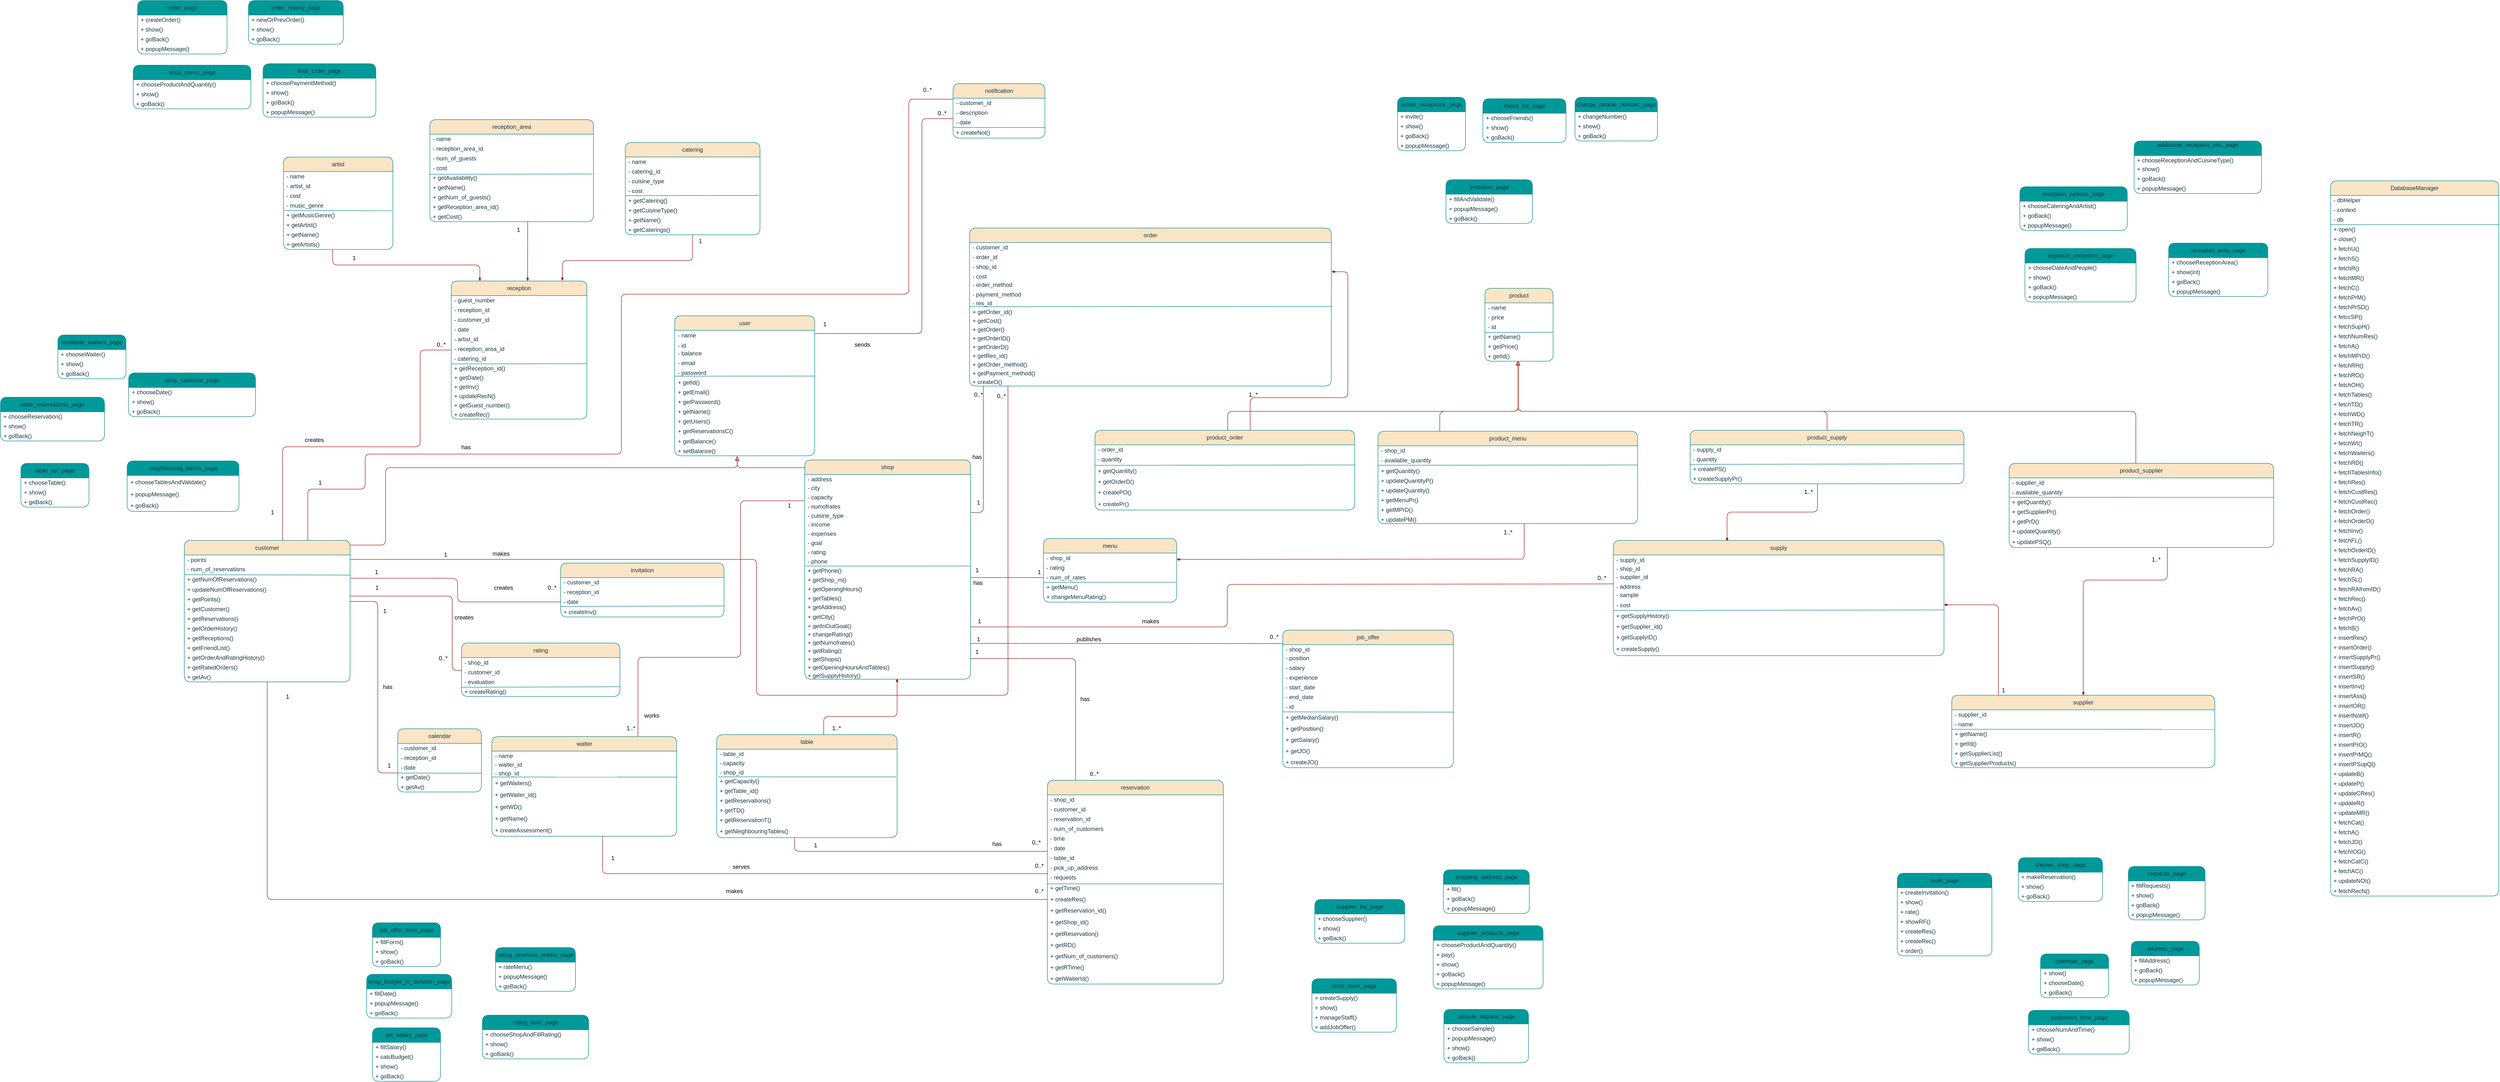 <mxfile version="21.3.7" type="device">
  <diagram id="C5RBs43oDa-KdzZeNtuy" name="Page-1">
    <mxGraphModel dx="1676" dy="2052" grid="0" gridSize="10" guides="1" tooltips="1" connect="1" arrows="1" fold="1" page="1" pageScale="1" pageWidth="827" pageHeight="1169" background="#ffffff" math="0" shadow="0">
      <root>
        <mxCell id="WIyWlLk6GJQsqaUBKTNV-0" />
        <mxCell id="WIyWlLk6GJQsqaUBKTNV-1" parent="WIyWlLk6GJQsqaUBKTNV-0" />
        <mxCell id="jPD3LhmRUqBXW_XciYKY-1" value="shop" style="swimlane;fontStyle=0;childLayout=stackLayout;horizontal=1;startSize=30;horizontalStack=0;resizeParent=1;resizeParentMax=0;resizeLast=0;collapsible=1;marginBottom=0;whiteSpace=wrap;html=1;rounded=1;glass=0;shadow=0;labelBackgroundColor=none;fillColor=#FAE5C7;strokeColor=#0F8B8D;fontColor=#143642;" parent="WIyWlLk6GJQsqaUBKTNV-1" vertex="1">
          <mxGeometry x="2788" y="351" width="341" height="451" as="geometry">
            <mxRectangle x="1032" y="130" width="92" height="30" as="alternateBounds" />
          </mxGeometry>
        </mxCell>
        <mxCell id="jPD3LhmRUqBXW_XciYKY-2" value="- address" style="text;strokeColor=none;fillColor=none;align=left;verticalAlign=middle;spacingLeft=4;spacingRight=4;overflow=hidden;points=[[0,0.5],[1,0.5]];portConstraint=eastwest;rotatable=0;whiteSpace=wrap;html=1;glass=0;labelBackgroundColor=none;fontColor=#143642;" parent="jPD3LhmRUqBXW_XciYKY-1" vertex="1">
          <mxGeometry y="30" width="341" height="18" as="geometry" />
        </mxCell>
        <mxCell id="jPD3LhmRUqBXW_XciYKY-92" value="- city" style="text;strokeColor=none;fillColor=none;align=left;verticalAlign=middle;spacingLeft=4;spacingRight=4;overflow=hidden;points=[[0,0.5],[1,0.5]];portConstraint=eastwest;rotatable=0;whiteSpace=wrap;html=1;glass=0;labelBackgroundColor=none;fontColor=#143642;" parent="jPD3LhmRUqBXW_XciYKY-1" vertex="1">
          <mxGeometry y="48" width="341" height="19" as="geometry" />
        </mxCell>
        <mxCell id="jPD3LhmRUqBXW_XciYKY-109" value="- capacity" style="text;strokeColor=none;fillColor=none;align=left;verticalAlign=middle;spacingLeft=4;spacingRight=4;overflow=hidden;points=[[0,0.5],[1,0.5]];portConstraint=eastwest;rotatable=0;whiteSpace=wrap;html=1;glass=0;labelBackgroundColor=none;fontColor=#143642;" parent="jPD3LhmRUqBXW_XciYKY-1" vertex="1">
          <mxGeometry y="67" width="341" height="19" as="geometry" />
        </mxCell>
        <mxCell id="-M5dJFY_Dd5sbfN9LpIJ-6" value="- numofrates" style="text;strokeColor=none;fillColor=none;align=left;verticalAlign=middle;spacingLeft=4;spacingRight=4;overflow=hidden;points=[[0,0.5],[1,0.5]];portConstraint=eastwest;rotatable=0;whiteSpace=wrap;html=1;glass=0;labelBackgroundColor=none;fontColor=#143642;" parent="jPD3LhmRUqBXW_XciYKY-1" vertex="1">
          <mxGeometry y="86" width="341" height="19" as="geometry" />
        </mxCell>
        <mxCell id="jPD3LhmRUqBXW_XciYKY-4" value="- cuisine_type" style="text;strokeColor=none;fillColor=none;align=left;verticalAlign=middle;spacingLeft=4;spacingRight=4;overflow=hidden;points=[[0,0.5],[1,0.5]];portConstraint=eastwest;rotatable=0;whiteSpace=wrap;html=1;glass=0;labelBackgroundColor=none;fontColor=#143642;" parent="jPD3LhmRUqBXW_XciYKY-1" vertex="1">
          <mxGeometry y="105" width="341" height="18" as="geometry" />
        </mxCell>
        <mxCell id="jPD3LhmRUqBXW_XciYKY-104" value="- income" style="text;strokeColor=none;fillColor=none;align=left;verticalAlign=middle;spacingLeft=4;spacingRight=4;overflow=hidden;points=[[0,0.5],[1,0.5]];portConstraint=eastwest;rotatable=0;whiteSpace=wrap;html=1;glass=0;labelBackgroundColor=none;fontColor=#143642;" parent="jPD3LhmRUqBXW_XciYKY-1" vertex="1">
          <mxGeometry y="123" width="341" height="19" as="geometry" />
        </mxCell>
        <mxCell id="jPD3LhmRUqBXW_XciYKY-107" value="- expenses" style="text;strokeColor=none;fillColor=none;align=left;verticalAlign=middle;spacingLeft=4;spacingRight=4;overflow=hidden;points=[[0,0.5],[1,0.5]];portConstraint=eastwest;rotatable=0;whiteSpace=wrap;html=1;glass=0;labelBackgroundColor=none;fontColor=#143642;" parent="jPD3LhmRUqBXW_XciYKY-1" vertex="1">
          <mxGeometry y="142" width="341" height="19" as="geometry" />
        </mxCell>
        <mxCell id="jPD3LhmRUqBXW_XciYKY-108" value="- goal" style="text;strokeColor=none;fillColor=none;align=left;verticalAlign=middle;spacingLeft=4;spacingRight=4;overflow=hidden;points=[[0,0.5],[1,0.5]];portConstraint=eastwest;rotatable=0;whiteSpace=wrap;html=1;glass=0;labelBackgroundColor=none;fontColor=#143642;" parent="jPD3LhmRUqBXW_XciYKY-1" vertex="1">
          <mxGeometry y="161" width="341" height="19" as="geometry" />
        </mxCell>
        <mxCell id="jPD3LhmRUqBXW_XciYKY-111" value="- rating" style="text;strokeColor=none;fillColor=none;align=left;verticalAlign=middle;spacingLeft=4;spacingRight=4;overflow=hidden;points=[[0,0.5],[1,0.5]];portConstraint=eastwest;rotatable=0;whiteSpace=wrap;html=1;glass=0;labelBackgroundColor=none;fontColor=#143642;" parent="jPD3LhmRUqBXW_XciYKY-1" vertex="1">
          <mxGeometry y="180" width="341" height="19" as="geometry" />
        </mxCell>
        <mxCell id="EtRm1er2MgFho0sxs1C1-20" value="- phone" style="text;strokeColor=none;fillColor=none;align=left;verticalAlign=middle;spacingLeft=4;spacingRight=4;overflow=hidden;points=[[0,0.5],[1,0.5]];portConstraint=eastwest;rotatable=0;whiteSpace=wrap;html=1;glass=0;labelBackgroundColor=none;fontColor=#143642;" parent="jPD3LhmRUqBXW_XciYKY-1" vertex="1">
          <mxGeometry y="199" width="341" height="19" as="geometry" />
        </mxCell>
        <mxCell id="EtRm1er2MgFho0sxs1C1-33" value="+ getPhone()" style="text;strokeColor=none;fillColor=none;align=left;verticalAlign=middle;spacingLeft=4;spacingRight=4;overflow=hidden;points=[[0,0.5],[1,0.5]];portConstraint=eastwest;rotatable=0;whiteSpace=wrap;html=1;glass=0;labelBackgroundColor=none;fontColor=#143642;" parent="jPD3LhmRUqBXW_XciYKY-1" vertex="1">
          <mxGeometry y="218" width="341" height="19" as="geometry" />
        </mxCell>
        <mxCell id="EtRm1er2MgFho0sxs1C1-19" value="" style="endArrow=none;html=1;rounded=0;strokeColor=#0F8B8D;entryX=1.001;entryY=1.009;entryDx=0;entryDy=0;entryPerimeter=0;exitX=0.004;exitY=0.015;exitDx=0;exitDy=0;exitPerimeter=0;" parent="jPD3LhmRUqBXW_XciYKY-1" source="EtRm1er2MgFho0sxs1C1-33" target="EtRm1er2MgFho0sxs1C1-20" edge="1">
          <mxGeometry width="50" height="50" relative="1" as="geometry">
            <mxPoint x="2" y="218" as="sourcePoint" />
            <mxPoint x="225" y="366.6" as="targetPoint" />
          </mxGeometry>
        </mxCell>
        <mxCell id="EtRm1er2MgFho0sxs1C1-35" value="+ getShop_m()" style="text;strokeColor=none;fillColor=none;align=left;verticalAlign=middle;spacingLeft=4;spacingRight=4;overflow=hidden;points=[[0,0.5],[1,0.5]];portConstraint=eastwest;rotatable=0;whiteSpace=wrap;html=1;glass=0;labelBackgroundColor=none;fontColor=#143642;" parent="jPD3LhmRUqBXW_XciYKY-1" vertex="1">
          <mxGeometry y="237" width="341" height="19" as="geometry" />
        </mxCell>
        <mxCell id="EtRm1er2MgFho0sxs1C1-36" value="+ getOpeningHours()" style="text;strokeColor=none;fillColor=none;align=left;verticalAlign=middle;spacingLeft=4;spacingRight=4;overflow=hidden;points=[[0,0.5],[1,0.5]];portConstraint=eastwest;rotatable=0;whiteSpace=wrap;html=1;glass=0;labelBackgroundColor=none;fontColor=#143642;" parent="jPD3LhmRUqBXW_XciYKY-1" vertex="1">
          <mxGeometry y="256" width="341" height="19" as="geometry" />
        </mxCell>
        <mxCell id="EtRm1er2MgFho0sxs1C1-37" value="+ getTables()" style="text;strokeColor=none;fillColor=none;align=left;verticalAlign=middle;spacingLeft=4;spacingRight=4;overflow=hidden;points=[[0,0.5],[1,0.5]];portConstraint=eastwest;rotatable=0;whiteSpace=wrap;html=1;glass=0;labelBackgroundColor=none;fontColor=#143642;" parent="jPD3LhmRUqBXW_XciYKY-1" vertex="1">
          <mxGeometry y="275" width="341" height="18" as="geometry" />
        </mxCell>
        <mxCell id="EtRm1er2MgFho0sxs1C1-38" value="+ getAddress()" style="text;strokeColor=none;fillColor=none;align=left;verticalAlign=middle;spacingLeft=4;spacingRight=4;overflow=hidden;points=[[0,0.5],[1,0.5]];portConstraint=eastwest;rotatable=0;whiteSpace=wrap;html=1;glass=0;labelBackgroundColor=none;fontColor=#143642;" parent="jPD3LhmRUqBXW_XciYKY-1" vertex="1">
          <mxGeometry y="293" width="341" height="20" as="geometry" />
        </mxCell>
        <mxCell id="EtRm1er2MgFho0sxs1C1-39" value="+ getCity()" style="text;strokeColor=none;fillColor=none;align=left;verticalAlign=middle;spacingLeft=4;spacingRight=4;overflow=hidden;points=[[0,0.5],[1,0.5]];portConstraint=eastwest;rotatable=0;whiteSpace=wrap;html=1;glass=0;labelBackgroundColor=none;fontColor=#143642;" parent="jPD3LhmRUqBXW_XciYKY-1" vertex="1">
          <mxGeometry y="313" width="341" height="19" as="geometry" />
        </mxCell>
        <mxCell id="EtRm1er2MgFho0sxs1C1-41" value="+ getInOutGoal()" style="text;strokeColor=none;fillColor=none;align=left;verticalAlign=middle;spacingLeft=4;spacingRight=4;overflow=hidden;points=[[0,0.5],[1,0.5]];portConstraint=eastwest;rotatable=0;whiteSpace=wrap;html=1;glass=0;labelBackgroundColor=none;fontColor=#143642;" parent="jPD3LhmRUqBXW_XciYKY-1" vertex="1">
          <mxGeometry y="332" width="341" height="17" as="geometry" />
        </mxCell>
        <mxCell id="EtRm1er2MgFho0sxs1C1-42" value="+ changeRating()" style="text;strokeColor=none;fillColor=none;align=left;verticalAlign=middle;spacingLeft=4;spacingRight=4;overflow=hidden;points=[[0,0.5],[1,0.5]];portConstraint=eastwest;rotatable=0;whiteSpace=wrap;html=1;glass=0;labelBackgroundColor=none;fontColor=#143642;" parent="jPD3LhmRUqBXW_XciYKY-1" vertex="1">
          <mxGeometry y="349" width="341" height="17" as="geometry" />
        </mxCell>
        <mxCell id="EtRm1er2MgFho0sxs1C1-40" value="+ getNumofrates()" style="text;strokeColor=none;fillColor=none;align=left;verticalAlign=middle;spacingLeft=4;spacingRight=4;overflow=hidden;points=[[0,0.5],[1,0.5]];portConstraint=eastwest;rotatable=0;whiteSpace=wrap;html=1;glass=0;labelBackgroundColor=none;fontColor=#143642;" parent="jPD3LhmRUqBXW_XciYKY-1" vertex="1">
          <mxGeometry y="366" width="341" height="17" as="geometry" />
        </mxCell>
        <mxCell id="EtRm1er2MgFho0sxs1C1-43" value="+ getRating()" style="text;strokeColor=none;fillColor=none;align=left;verticalAlign=middle;spacingLeft=4;spacingRight=4;overflow=hidden;points=[[0,0.5],[1,0.5]];portConstraint=eastwest;rotatable=0;whiteSpace=wrap;html=1;glass=0;labelBackgroundColor=none;fontColor=#143642;" parent="jPD3LhmRUqBXW_XciYKY-1" vertex="1">
          <mxGeometry y="383" width="341" height="17" as="geometry" />
        </mxCell>
        <mxCell id="EtRm1er2MgFho0sxs1C1-46" value="+ getShops()" style="text;strokeColor=none;fillColor=none;align=left;verticalAlign=middle;spacingLeft=4;spacingRight=4;overflow=hidden;points=[[0,0.5],[1,0.5]];portConstraint=eastwest;rotatable=0;whiteSpace=wrap;html=1;glass=0;labelBackgroundColor=none;fontColor=#143642;" parent="jPD3LhmRUqBXW_XciYKY-1" vertex="1">
          <mxGeometry y="400" width="341" height="17" as="geometry" />
        </mxCell>
        <mxCell id="EtRm1er2MgFho0sxs1C1-44" value="+ getOpeningHoursAndTables()" style="text;strokeColor=none;fillColor=none;align=left;verticalAlign=middle;spacingLeft=4;spacingRight=4;overflow=hidden;points=[[0,0.5],[1,0.5]];portConstraint=eastwest;rotatable=0;whiteSpace=wrap;html=1;glass=0;labelBackgroundColor=none;fontColor=#143642;" parent="jPD3LhmRUqBXW_XciYKY-1" vertex="1">
          <mxGeometry y="417" width="341" height="17" as="geometry" />
        </mxCell>
        <mxCell id="EtRm1er2MgFho0sxs1C1-45" value="+ getSupplyHistory()" style="text;strokeColor=none;fillColor=none;align=left;verticalAlign=middle;spacingLeft=4;spacingRight=4;overflow=hidden;points=[[0,0.5],[1,0.5]];portConstraint=eastwest;rotatable=0;whiteSpace=wrap;html=1;glass=0;labelBackgroundColor=none;fontColor=#143642;" parent="jPD3LhmRUqBXW_XciYKY-1" vertex="1">
          <mxGeometry y="434" width="341" height="17" as="geometry" />
        </mxCell>
        <mxCell id="jPD3LhmRUqBXW_XciYKY-19" value="user" style="swimlane;fontStyle=0;childLayout=stackLayout;horizontal=1;startSize=30;horizontalStack=0;resizeParent=1;resizeParentMax=0;resizeLast=0;collapsible=1;marginBottom=0;whiteSpace=wrap;html=1;rounded=1;glass=0;labelBackgroundColor=none;fillColor=#FAE5C7;strokeColor=#0F8B8D;fontColor=#143642;" parent="WIyWlLk6GJQsqaUBKTNV-1" vertex="1">
          <mxGeometry x="2520.5" y="54.5" width="288" height="288" as="geometry" />
        </mxCell>
        <mxCell id="jPD3LhmRUqBXW_XciYKY-20" value="- name" style="text;strokeColor=none;fillColor=none;align=left;verticalAlign=middle;spacingLeft=4;spacingRight=4;overflow=hidden;points=[[0,0.5],[1,0.5]];portConstraint=eastwest;rotatable=0;whiteSpace=wrap;html=1;glass=0;labelBackgroundColor=none;fontColor=#143642;" parent="jPD3LhmRUqBXW_XciYKY-19" vertex="1">
          <mxGeometry y="30" width="288" height="21" as="geometry" />
        </mxCell>
        <mxCell id="jPD3LhmRUqBXW_XciYKY-22" value="- id" style="text;strokeColor=none;fillColor=none;align=left;verticalAlign=middle;spacingLeft=4;spacingRight=4;overflow=hidden;points=[[0,0.5],[1,0.5]];portConstraint=eastwest;rotatable=0;whiteSpace=wrap;html=1;glass=0;labelBackgroundColor=none;fontColor=#143642;" parent="jPD3LhmRUqBXW_XciYKY-19" vertex="1">
          <mxGeometry y="51" width="288" height="16" as="geometry" />
        </mxCell>
        <mxCell id="jPD3LhmRUqBXW_XciYKY-134" value="- balance" style="text;strokeColor=none;fillColor=none;align=left;verticalAlign=middle;spacingLeft=4;spacingRight=4;overflow=hidden;points=[[0,0.5],[1,0.5]];portConstraint=eastwest;rotatable=0;whiteSpace=wrap;html=1;glass=0;labelBackgroundColor=none;fontColor=#143642;" parent="jPD3LhmRUqBXW_XciYKY-19" vertex="1">
          <mxGeometry y="67" width="288" height="20" as="geometry" />
        </mxCell>
        <mxCell id="jPD3LhmRUqBXW_XciYKY-192" value="- email" style="text;strokeColor=none;fillColor=none;align=left;verticalAlign=middle;spacingLeft=4;spacingRight=4;overflow=hidden;points=[[0,0.5],[1,0.5]];portConstraint=eastwest;rotatable=0;whiteSpace=wrap;html=1;glass=0;labelBackgroundColor=none;fontColor=#143642;" parent="jPD3LhmRUqBXW_XciYKY-19" vertex="1">
          <mxGeometry y="87" width="288" height="20" as="geometry" />
        </mxCell>
        <mxCell id="-M5dJFY_Dd5sbfN9LpIJ-7" value="- password" style="text;strokeColor=none;fillColor=none;align=left;verticalAlign=middle;spacingLeft=4;spacingRight=4;overflow=hidden;points=[[0,0.5],[1,0.5]];portConstraint=eastwest;rotatable=0;whiteSpace=wrap;html=1;glass=0;labelBackgroundColor=none;fontColor=#143642;" parent="jPD3LhmRUqBXW_XciYKY-19" vertex="1">
          <mxGeometry y="107" width="288" height="20" as="geometry" />
        </mxCell>
        <mxCell id="8Ue-xL6Lnt7KdAzQMRkJ-61" value="+ getId()" style="text;strokeColor=none;fillColor=none;align=left;verticalAlign=middle;spacingLeft=4;spacingRight=4;overflow=hidden;points=[[0,0.5],[1,0.5]];portConstraint=eastwest;rotatable=0;whiteSpace=wrap;html=1;glass=0;labelBackgroundColor=none;fontColor=#143642;" parent="jPD3LhmRUqBXW_XciYKY-19" vertex="1">
          <mxGeometry y="127" width="288" height="20" as="geometry" />
        </mxCell>
        <mxCell id="EtRm1er2MgFho0sxs1C1-3" value="+ getEmail()" style="text;strokeColor=none;fillColor=none;align=left;verticalAlign=middle;spacingLeft=4;spacingRight=4;overflow=hidden;points=[[0,0.5],[1,0.5]];portConstraint=eastwest;rotatable=0;whiteSpace=wrap;html=1;glass=0;labelBackgroundColor=none;fontColor=#143642;" parent="jPD3LhmRUqBXW_XciYKY-19" vertex="1">
          <mxGeometry y="147" width="288" height="20" as="geometry" />
        </mxCell>
        <mxCell id="8Ue-xL6Lnt7KdAzQMRkJ-62" value="+ getPassword()" style="text;strokeColor=none;fillColor=none;align=left;verticalAlign=middle;spacingLeft=4;spacingRight=4;overflow=hidden;points=[[0,0.5],[1,0.5]];portConstraint=eastwest;rotatable=0;whiteSpace=wrap;html=1;glass=0;labelBackgroundColor=none;fontColor=#143642;" parent="jPD3LhmRUqBXW_XciYKY-19" vertex="1">
          <mxGeometry y="167" width="288" height="20" as="geometry" />
        </mxCell>
        <mxCell id="8Ue-xL6Lnt7KdAzQMRkJ-100" value="+ getName()" style="text;strokeColor=none;fillColor=none;align=left;verticalAlign=middle;spacingLeft=4;spacingRight=4;overflow=hidden;points=[[0,0.5],[1,0.5]];portConstraint=eastwest;rotatable=0;whiteSpace=wrap;html=1;glass=0;labelBackgroundColor=none;fontColor=#143642;" parent="jPD3LhmRUqBXW_XciYKY-19" vertex="1">
          <mxGeometry y="187" width="288" height="20" as="geometry" />
        </mxCell>
        <mxCell id="EtRm1er2MgFho0sxs1C1-4" value="+ getUsers()" style="text;strokeColor=none;fillColor=none;align=left;verticalAlign=middle;spacingLeft=4;spacingRight=4;overflow=hidden;points=[[0,0.5],[1,0.5]];portConstraint=eastwest;rotatable=0;whiteSpace=wrap;html=1;glass=0;labelBackgroundColor=none;fontColor=#143642;" parent="jPD3LhmRUqBXW_XciYKY-19" vertex="1">
          <mxGeometry y="207" width="288" height="20" as="geometry" />
        </mxCell>
        <mxCell id="8Ue-xL6Lnt7KdAzQMRkJ-168" value="+ getReservationsC()" style="text;strokeColor=none;fillColor=none;align=left;verticalAlign=middle;spacingLeft=4;spacingRight=4;overflow=hidden;points=[[0,0.5],[1,0.5]];portConstraint=eastwest;rotatable=0;whiteSpace=wrap;html=1;glass=0;labelBackgroundColor=none;fontColor=#143642;" parent="jPD3LhmRUqBXW_XciYKY-19" vertex="1">
          <mxGeometry y="227" width="288" height="21" as="geometry" />
        </mxCell>
        <mxCell id="8Ue-xL6Lnt7KdAzQMRkJ-240" value="" style="endArrow=none;html=1;rounded=0;strokeColor=#0F8B8D;exitX=0;exitY=-0.138;exitDx=0;exitDy=0;exitPerimeter=0;entryX=0.998;entryY=-0.151;entryDx=0;entryDy=0;entryPerimeter=0;" parent="jPD3LhmRUqBXW_XciYKY-19" source="8Ue-xL6Lnt7KdAzQMRkJ-61" target="8Ue-xL6Lnt7KdAzQMRkJ-61" edge="1">
          <mxGeometry width="50" height="50" relative="1" as="geometry">
            <mxPoint x="150.25" y="108.5" as="sourcePoint" />
            <mxPoint x="220.25" y="115.5" as="targetPoint" />
          </mxGeometry>
        </mxCell>
        <mxCell id="EtRm1er2MgFho0sxs1C1-5" value="+ getBalance()" style="text;strokeColor=none;fillColor=none;align=left;verticalAlign=middle;spacingLeft=4;spacingRight=4;overflow=hidden;points=[[0,0.5],[1,0.5]];portConstraint=eastwest;rotatable=0;whiteSpace=wrap;html=1;glass=0;labelBackgroundColor=none;fontColor=#143642;" parent="jPD3LhmRUqBXW_XciYKY-19" vertex="1">
          <mxGeometry y="248" width="288" height="20" as="geometry" />
        </mxCell>
        <mxCell id="EtRm1er2MgFho0sxs1C1-6" value="+ setBalance()" style="text;strokeColor=none;fillColor=none;align=left;verticalAlign=middle;spacingLeft=4;spacingRight=4;overflow=hidden;points=[[0,0.5],[1,0.5]];portConstraint=eastwest;rotatable=0;whiteSpace=wrap;html=1;glass=0;labelBackgroundColor=none;fontColor=#143642;" parent="jPD3LhmRUqBXW_XciYKY-19" vertex="1">
          <mxGeometry y="268" width="288" height="20" as="geometry" />
        </mxCell>
        <mxCell id="jPD3LhmRUqBXW_XciYKY-23" value="table" style="swimlane;fontStyle=0;childLayout=stackLayout;horizontal=1;startSize=30;horizontalStack=0;resizeParent=1;resizeParentMax=0;resizeLast=0;collapsible=1;marginBottom=0;whiteSpace=wrap;html=1;rounded=1;glass=0;labelBackgroundColor=none;fillColor=#FAE5C7;strokeColor=#0F8B8D;fontColor=#143642;" parent="WIyWlLk6GJQsqaUBKTNV-1" vertex="1">
          <mxGeometry x="2607" y="916" width="371" height="212" as="geometry" />
        </mxCell>
        <mxCell id="jPD3LhmRUqBXW_XciYKY-25" value="- table_id" style="text;strokeColor=none;fillColor=none;align=left;verticalAlign=middle;spacingLeft=4;spacingRight=4;overflow=hidden;points=[[0,0.5],[1,0.5]];portConstraint=eastwest;rotatable=0;whiteSpace=wrap;html=1;glass=0;labelBackgroundColor=none;fontColor=#143642;" parent="jPD3LhmRUqBXW_XciYKY-23" vertex="1">
          <mxGeometry y="30" width="371" height="19" as="geometry" />
        </mxCell>
        <mxCell id="jPD3LhmRUqBXW_XciYKY-24" value="- capacity" style="text;strokeColor=none;fillColor=none;align=left;verticalAlign=middle;spacingLeft=4;spacingRight=4;overflow=hidden;points=[[0,0.5],[1,0.5]];portConstraint=eastwest;rotatable=0;whiteSpace=wrap;html=1;glass=0;labelBackgroundColor=none;fontColor=#143642;" parent="jPD3LhmRUqBXW_XciYKY-23" vertex="1">
          <mxGeometry y="49" width="371" height="19" as="geometry" />
        </mxCell>
        <mxCell id="jPD3LhmRUqBXW_XciYKY-124" value="- shop_id" style="text;strokeColor=none;fillColor=none;align=left;verticalAlign=middle;spacingLeft=4;spacingRight=4;overflow=hidden;points=[[0,0.5],[1,0.5]];portConstraint=eastwest;rotatable=0;whiteSpace=wrap;html=1;glass=0;labelBackgroundColor=none;fontColor=#143642;" parent="jPD3LhmRUqBXW_XciYKY-23" vertex="1">
          <mxGeometry y="68" width="371" height="18" as="geometry" />
        </mxCell>
        <mxCell id="8Ue-xL6Lnt7KdAzQMRkJ-213" value="+ getCapacity()" style="text;strokeColor=none;fillColor=none;align=left;verticalAlign=middle;spacingLeft=4;spacingRight=4;overflow=hidden;points=[[0,0.5],[1,0.5]];portConstraint=eastwest;rotatable=0;whiteSpace=wrap;html=1;glass=0;labelBackgroundColor=none;fontColor=#143642;" parent="jPD3LhmRUqBXW_XciYKY-23" vertex="1">
          <mxGeometry y="86" width="371" height="20" as="geometry" />
        </mxCell>
        <mxCell id="8Ue-xL6Lnt7KdAzQMRkJ-227" value="+ getTable_id()" style="text;strokeColor=none;fillColor=none;align=left;verticalAlign=middle;spacingLeft=4;spacingRight=4;overflow=hidden;points=[[0,0.5],[1,0.5]];portConstraint=eastwest;rotatable=0;whiteSpace=wrap;html=1;glass=0;labelBackgroundColor=none;fontColor=#143642;" parent="jPD3LhmRUqBXW_XciYKY-23" vertex="1">
          <mxGeometry y="106" width="371" height="20" as="geometry" />
        </mxCell>
        <mxCell id="8Ue-xL6Lnt7KdAzQMRkJ-90" value="+ getReservations()" style="text;strokeColor=none;fillColor=none;align=left;verticalAlign=middle;spacingLeft=4;spacingRight=4;overflow=hidden;points=[[0,0.5],[1,0.5]];portConstraint=eastwest;rotatable=0;whiteSpace=wrap;html=1;glass=0;labelBackgroundColor=none;fontColor=#143642;" parent="jPD3LhmRUqBXW_XciYKY-23" vertex="1">
          <mxGeometry y="126" width="371" height="20" as="geometry" />
        </mxCell>
        <mxCell id="8Ue-xL6Lnt7KdAzQMRkJ-101" value="+ getTD()" style="text;strokeColor=none;fillColor=none;align=left;verticalAlign=middle;spacingLeft=4;spacingRight=4;overflow=hidden;points=[[0,0.5],[1,0.5]];portConstraint=eastwest;rotatable=0;whiteSpace=wrap;html=1;glass=0;labelBackgroundColor=none;fontColor=#143642;" parent="jPD3LhmRUqBXW_XciYKY-23" vertex="1">
          <mxGeometry y="146" width="371" height="20" as="geometry" />
        </mxCell>
        <mxCell id="8Ue-xL6Lnt7KdAzQMRkJ-225" value="+ getReservationT()" style="text;strokeColor=none;fillColor=none;align=left;verticalAlign=middle;spacingLeft=4;spacingRight=4;overflow=hidden;points=[[0,0.5],[1,0.5]];portConstraint=eastwest;rotatable=0;whiteSpace=wrap;html=1;glass=0;labelBackgroundColor=none;fontColor=#143642;" parent="jPD3LhmRUqBXW_XciYKY-23" vertex="1">
          <mxGeometry y="166" width="371" height="20" as="geometry" />
        </mxCell>
        <mxCell id="8Ue-xL6Lnt7KdAzQMRkJ-244" value="" style="endArrow=none;html=1;rounded=0;exitX=0.009;exitY=0.046;exitDx=0;exitDy=0;exitPerimeter=0;strokeColor=#0F8B8D;entryX=0.995;entryY=0.052;entryDx=0;entryDy=0;entryPerimeter=0;" parent="jPD3LhmRUqBXW_XciYKY-23" source="8Ue-xL6Lnt7KdAzQMRkJ-213" target="8Ue-xL6Lnt7KdAzQMRkJ-213" edge="1">
          <mxGeometry width="50" height="50" relative="1" as="geometry">
            <mxPoint x="-41.0" y="89.0" as="sourcePoint" />
            <mxPoint x="-65" y="114" as="targetPoint" />
          </mxGeometry>
        </mxCell>
        <mxCell id="EtRm1er2MgFho0sxs1C1-18" value="+ getNeighbouringTables()" style="text;strokeColor=none;fillColor=none;align=left;verticalAlign=middle;spacingLeft=4;spacingRight=4;overflow=hidden;points=[[0,0.5],[1,0.5]];portConstraint=eastwest;rotatable=0;whiteSpace=wrap;html=1;glass=0;labelBackgroundColor=none;fontColor=#143642;" parent="jPD3LhmRUqBXW_XciYKY-23" vertex="1">
          <mxGeometry y="186" width="371" height="26" as="geometry" />
        </mxCell>
        <mxCell id="jPD3LhmRUqBXW_XciYKY-27" value="menu" style="swimlane;fontStyle=0;childLayout=stackLayout;horizontal=1;startSize=30;horizontalStack=0;resizeParent=1;resizeParentMax=0;resizeLast=0;collapsible=1;marginBottom=0;whiteSpace=wrap;html=1;rounded=1;glass=0;labelBackgroundColor=none;fillColor=#FAE5C7;strokeColor=#0F8B8D;fontColor=#143642;" parent="WIyWlLk6GJQsqaUBKTNV-1" vertex="1">
          <mxGeometry x="3279" y="512.5" width="274" height="131" as="geometry" />
        </mxCell>
        <mxCell id="jPD3LhmRUqBXW_XciYKY-28" value="- shop_id" style="text;strokeColor=none;fillColor=none;align=left;verticalAlign=middle;spacingLeft=4;spacingRight=4;overflow=hidden;points=[[0,0.5],[1,0.5]];portConstraint=eastwest;rotatable=0;whiteSpace=wrap;html=1;glass=0;labelBackgroundColor=none;fontColor=#143642;" parent="jPD3LhmRUqBXW_XciYKY-27" vertex="1">
          <mxGeometry y="30" width="274" height="20" as="geometry" />
        </mxCell>
        <mxCell id="jPD3LhmRUqBXW_XciYKY-153" value="- rating" style="text;strokeColor=none;fillColor=none;align=left;verticalAlign=middle;spacingLeft=4;spacingRight=4;overflow=hidden;points=[[0,0.5],[1,0.5]];portConstraint=eastwest;rotatable=0;whiteSpace=wrap;html=1;glass=0;labelBackgroundColor=none;fontColor=#143642;" parent="jPD3LhmRUqBXW_XciYKY-27" vertex="1">
          <mxGeometry y="50" width="274" height="20" as="geometry" />
        </mxCell>
        <mxCell id="jPD3LhmRUqBXW_XciYKY-135" value="- num_of_rates" style="text;strokeColor=none;fillColor=none;align=left;verticalAlign=middle;spacingLeft=4;spacingRight=4;overflow=hidden;points=[[0,0.5],[1,0.5]];portConstraint=eastwest;rotatable=0;whiteSpace=wrap;html=1;glass=0;labelBackgroundColor=none;fontColor=#143642;" parent="jPD3LhmRUqBXW_XciYKY-27" vertex="1">
          <mxGeometry y="70" width="274" height="20" as="geometry" />
        </mxCell>
        <mxCell id="8Ue-xL6Lnt7KdAzQMRkJ-52" value="+ getMenu()" style="text;strokeColor=none;fillColor=none;align=left;verticalAlign=middle;spacingLeft=4;spacingRight=4;overflow=hidden;points=[[0,0.5],[1,0.5]];portConstraint=eastwest;rotatable=0;whiteSpace=wrap;html=1;glass=0;labelBackgroundColor=none;fontColor=#143642;" parent="jPD3LhmRUqBXW_XciYKY-27" vertex="1">
          <mxGeometry y="90" width="274" height="20" as="geometry" />
        </mxCell>
        <mxCell id="8Ue-xL6Lnt7KdAzQMRkJ-53" value="" style="endArrow=none;html=1;rounded=0;exitX=0;exitY=0.013;exitDx=0;exitDy=0;exitPerimeter=0;entryX=0.994;entryY=0.004;entryDx=0;entryDy=0;entryPerimeter=0;strokeColor=#0F8B8D;" parent="jPD3LhmRUqBXW_XciYKY-27" source="8Ue-xL6Lnt7KdAzQMRkJ-52" target="8Ue-xL6Lnt7KdAzQMRkJ-52" edge="1">
          <mxGeometry width="50" height="50" relative="1" as="geometry">
            <mxPoint x="69" y="123" as="sourcePoint" />
            <mxPoint x="119" y="73" as="targetPoint" />
          </mxGeometry>
        </mxCell>
        <mxCell id="8Ue-xL6Lnt7KdAzQMRkJ-175" value="+ changeMenuRating()" style="text;strokeColor=none;fillColor=none;align=left;verticalAlign=middle;spacingLeft=4;spacingRight=4;overflow=hidden;points=[[0,0.5],[1,0.5]];portConstraint=eastwest;rotatable=0;whiteSpace=wrap;html=1;glass=0;labelBackgroundColor=none;fontColor=#143642;" parent="jPD3LhmRUqBXW_XciYKY-27" vertex="1">
          <mxGeometry y="110" width="274" height="21" as="geometry" />
        </mxCell>
        <mxCell id="jPD3LhmRUqBXW_XciYKY-35" value="waiter" style="swimlane;fontStyle=0;childLayout=stackLayout;horizontal=1;startSize=30;horizontalStack=0;resizeParent=1;resizeParentMax=0;resizeLast=0;collapsible=1;marginBottom=0;whiteSpace=wrap;html=1;rounded=1;glass=0;labelBackgroundColor=none;fillColor=#FAE5C7;strokeColor=#0F8B8D;fontColor=#143642;" parent="WIyWlLk6GJQsqaUBKTNV-1" vertex="1">
          <mxGeometry x="2144.5" y="920" width="380" height="205" as="geometry" />
        </mxCell>
        <mxCell id="jPD3LhmRUqBXW_XciYKY-36" value="- name" style="text;strokeColor=none;fillColor=none;align=left;verticalAlign=middle;spacingLeft=4;spacingRight=4;overflow=hidden;points=[[0,0.5],[1,0.5]];portConstraint=eastwest;rotatable=0;whiteSpace=wrap;html=1;glass=0;labelBackgroundColor=none;fontColor=#143642;" parent="jPD3LhmRUqBXW_XciYKY-35" vertex="1">
          <mxGeometry y="30" width="380" height="18" as="geometry" />
        </mxCell>
        <mxCell id="jPD3LhmRUqBXW_XciYKY-37" value="- waiter_id" style="text;strokeColor=none;fillColor=none;align=left;verticalAlign=middle;spacingLeft=4;spacingRight=4;overflow=hidden;points=[[0,0.5],[1,0.5]];portConstraint=eastwest;rotatable=0;whiteSpace=wrap;html=1;glass=0;labelBackgroundColor=none;fontColor=#143642;" parent="jPD3LhmRUqBXW_XciYKY-35" vertex="1">
          <mxGeometry y="48" width="380" height="18" as="geometry" />
        </mxCell>
        <mxCell id="jPD3LhmRUqBXW_XciYKY-38" value="- shop_id" style="text;strokeColor=none;fillColor=none;align=left;verticalAlign=middle;spacingLeft=4;spacingRight=4;overflow=hidden;points=[[0,0.5],[1,0.5]];portConstraint=eastwest;rotatable=0;whiteSpace=wrap;html=1;glass=0;labelBackgroundColor=none;fontColor=#143642;" parent="jPD3LhmRUqBXW_XciYKY-35" vertex="1">
          <mxGeometry y="66" width="380" height="17" as="geometry" />
        </mxCell>
        <mxCell id="8Ue-xL6Lnt7KdAzQMRkJ-238" value="" style="endArrow=none;html=1;rounded=0;exitX=-0.002;exitY=0.005;exitDx=0;exitDy=0;exitPerimeter=0;entryX=1.002;entryY=0.013;entryDx=0;entryDy=0;entryPerimeter=0;strokeColor=#0F8B8D;" parent="jPD3LhmRUqBXW_XciYKY-35" source="8Ue-xL6Lnt7KdAzQMRkJ-218" target="8Ue-xL6Lnt7KdAzQMRkJ-218" edge="1">
          <mxGeometry width="50" height="50" relative="1" as="geometry">
            <mxPoint x="-63" y="105.0" as="sourcePoint" />
            <mxPoint x="118" y="105.7" as="targetPoint" />
          </mxGeometry>
        </mxCell>
        <mxCell id="8Ue-xL6Lnt7KdAzQMRkJ-218" value="+ getWaiters()" style="text;strokeColor=none;fillColor=none;align=left;verticalAlign=middle;spacingLeft=4;spacingRight=4;overflow=hidden;points=[[0,0.5],[1,0.5]];portConstraint=eastwest;rotatable=0;whiteSpace=wrap;html=1;glass=0;labelBackgroundColor=none;fontColor=#143642;" parent="jPD3LhmRUqBXW_XciYKY-35" vertex="1">
          <mxGeometry y="83" width="380" height="25" as="geometry" />
        </mxCell>
        <mxCell id="EtRm1er2MgFho0sxs1C1-9" value="+ getWaiter_id()" style="text;strokeColor=none;fillColor=none;align=left;verticalAlign=middle;spacingLeft=4;spacingRight=4;overflow=hidden;points=[[0,0.5],[1,0.5]];portConstraint=eastwest;rotatable=0;whiteSpace=wrap;html=1;glass=0;labelBackgroundColor=none;fontColor=#143642;" parent="jPD3LhmRUqBXW_XciYKY-35" vertex="1">
          <mxGeometry y="108" width="380" height="24" as="geometry" />
        </mxCell>
        <mxCell id="EtRm1er2MgFho0sxs1C1-7" value="+ getWD()" style="text;strokeColor=none;fillColor=none;align=left;verticalAlign=middle;spacingLeft=4;spacingRight=4;overflow=hidden;points=[[0,0.5],[1,0.5]];portConstraint=eastwest;rotatable=0;whiteSpace=wrap;html=1;glass=0;labelBackgroundColor=none;fontColor=#143642;" parent="jPD3LhmRUqBXW_XciYKY-35" vertex="1">
          <mxGeometry y="132" width="380" height="26" as="geometry" />
        </mxCell>
        <mxCell id="EtRm1er2MgFho0sxs1C1-8" value="+ getName()" style="text;strokeColor=none;fillColor=none;align=left;verticalAlign=middle;spacingLeft=4;spacingRight=4;overflow=hidden;points=[[0,0.5],[1,0.5]];portConstraint=eastwest;rotatable=0;whiteSpace=wrap;html=1;glass=0;labelBackgroundColor=none;fontColor=#143642;" parent="jPD3LhmRUqBXW_XciYKY-35" vertex="1">
          <mxGeometry y="158" width="380" height="22" as="geometry" />
        </mxCell>
        <mxCell id="EtRm1er2MgFho0sxs1C1-10" value="+ createAssessment()" style="text;strokeColor=none;fillColor=none;align=left;verticalAlign=middle;spacingLeft=4;spacingRight=4;overflow=hidden;points=[[0,0.5],[1,0.5]];portConstraint=eastwest;rotatable=0;whiteSpace=wrap;html=1;glass=0;labelBackgroundColor=none;fontColor=#143642;" parent="jPD3LhmRUqBXW_XciYKY-35" vertex="1">
          <mxGeometry y="180" width="380" height="25" as="geometry" />
        </mxCell>
        <mxCell id="jPD3LhmRUqBXW_XciYKY-143" value="product" style="swimlane;fontStyle=0;childLayout=stackLayout;horizontal=1;startSize=30;horizontalStack=0;resizeParent=1;resizeParentMax=0;resizeLast=0;collapsible=1;marginBottom=0;whiteSpace=wrap;html=1;rounded=1;swimlaneLine=1;glass=0;labelBackgroundColor=none;fillColor=#FAE5C7;strokeColor=#0F8B8D;fontColor=#143642;" parent="WIyWlLk6GJQsqaUBKTNV-1" vertex="1">
          <mxGeometry x="4187" y="-2" width="140" height="150" as="geometry">
            <mxRectangle x="867" y="407" width="79" height="30" as="alternateBounds" />
          </mxGeometry>
        </mxCell>
        <mxCell id="jPD3LhmRUqBXW_XciYKY-148" value="- name" style="text;strokeColor=none;fillColor=none;align=left;verticalAlign=middle;spacingLeft=4;spacingRight=4;overflow=hidden;points=[[0,0.5],[1,0.5]];portConstraint=eastwest;rotatable=0;whiteSpace=wrap;html=1;glass=0;labelBackgroundColor=none;fontColor=#143642;" parent="jPD3LhmRUqBXW_XciYKY-143" vertex="1">
          <mxGeometry y="30" width="140" height="20" as="geometry" />
        </mxCell>
        <mxCell id="-M5dJFY_Dd5sbfN9LpIJ-5" value="- price" style="text;strokeColor=none;fillColor=none;align=left;verticalAlign=middle;spacingLeft=4;spacingRight=4;overflow=hidden;points=[[0,0.5],[1,0.5]];portConstraint=eastwest;rotatable=0;whiteSpace=wrap;html=1;glass=0;labelBackgroundColor=none;fontColor=#143642;" parent="jPD3LhmRUqBXW_XciYKY-143" vertex="1">
          <mxGeometry y="50" width="140" height="20" as="geometry" />
        </mxCell>
        <mxCell id="sKEmxYTvJwRLcP9wTuLd-11" value="- id" style="text;strokeColor=none;fillColor=none;align=left;verticalAlign=middle;spacingLeft=4;spacingRight=4;overflow=hidden;points=[[0,0.5],[1,0.5]];portConstraint=eastwest;rotatable=0;whiteSpace=wrap;html=1;glass=0;labelBackgroundColor=none;fontColor=#143642;" parent="jPD3LhmRUqBXW_XciYKY-143" vertex="1">
          <mxGeometry y="70" width="140" height="20" as="geometry" />
        </mxCell>
        <mxCell id="_srXk0SCh9pWG8n1nCAR-1" value="" style="endArrow=none;html=1;rounded=0;exitX=-0.001;exitY=0.039;exitDx=0;exitDy=0;exitPerimeter=0;strokeColor=#0F8B8D;entryX=0.999;entryY=0.017;entryDx=0;entryDy=0;entryPerimeter=0;" parent="jPD3LhmRUqBXW_XciYKY-143" source="jPD3LhmRUqBXW_XciYKY-149" target="jPD3LhmRUqBXW_XciYKY-149" edge="1">
          <mxGeometry width="50" height="50" relative="1" as="geometry">
            <mxPoint x="-3.5" y="90.18" as="sourcePoint" />
            <mxPoint x="143.5" y="90" as="targetPoint" />
          </mxGeometry>
        </mxCell>
        <mxCell id="jPD3LhmRUqBXW_XciYKY-149" value="+ getName()" style="text;strokeColor=none;fillColor=none;align=left;verticalAlign=middle;spacingLeft=4;spacingRight=4;overflow=hidden;points=[[0,0.5],[1,0.5]];portConstraint=eastwest;rotatable=0;whiteSpace=wrap;html=1;glass=0;labelBackgroundColor=none;fontColor=#143642;" parent="jPD3LhmRUqBXW_XciYKY-143" vertex="1">
          <mxGeometry y="90" width="140" height="20" as="geometry" />
        </mxCell>
        <mxCell id="sKEmxYTvJwRLcP9wTuLd-12" value="+ getPrice()" style="text;strokeColor=none;fillColor=none;align=left;verticalAlign=middle;spacingLeft=4;spacingRight=4;overflow=hidden;points=[[0,0.5],[1,0.5]];portConstraint=eastwest;rotatable=0;whiteSpace=wrap;html=1;glass=0;labelBackgroundColor=none;fontColor=#143642;" parent="jPD3LhmRUqBXW_XciYKY-143" vertex="1">
          <mxGeometry y="110" width="140" height="20" as="geometry" />
        </mxCell>
        <mxCell id="sKEmxYTvJwRLcP9wTuLd-14" value="+ getId()" style="text;strokeColor=none;fillColor=none;align=left;verticalAlign=middle;spacingLeft=4;spacingRight=4;overflow=hidden;points=[[0,0.5],[1,0.5]];portConstraint=eastwest;rotatable=0;whiteSpace=wrap;html=1;glass=0;labelBackgroundColor=none;fontColor=#143642;" parent="jPD3LhmRUqBXW_XciYKY-143" vertex="1">
          <mxGeometry y="130" width="140" height="20" as="geometry" />
        </mxCell>
        <mxCell id="jPD3LhmRUqBXW_XciYKY-154" value="order" style="swimlane;fontStyle=0;childLayout=stackLayout;horizontal=1;startSize=30;horizontalStack=0;resizeParent=1;resizeParentMax=0;resizeLast=0;collapsible=1;marginBottom=0;whiteSpace=wrap;html=1;rounded=1;glass=0;labelBackgroundColor=none;fillColor=#FAE5C7;strokeColor=#0F8B8D;fontColor=#143642;" parent="WIyWlLk6GJQsqaUBKTNV-1" vertex="1">
          <mxGeometry x="3127" y="-126" width="744" height="325" as="geometry">
            <mxRectangle x="1220" y="367" width="97" height="30" as="alternateBounds" />
          </mxGeometry>
        </mxCell>
        <mxCell id="jPD3LhmRUqBXW_XciYKY-155" value="- customer_id" style="text;strokeColor=none;fillColor=none;align=left;verticalAlign=middle;spacingLeft=4;spacingRight=4;overflow=hidden;points=[[0,0.5],[1,0.5]];portConstraint=eastwest;rotatable=0;whiteSpace=wrap;html=1;glass=0;labelBackgroundColor=none;fontColor=#143642;" parent="jPD3LhmRUqBXW_XciYKY-154" vertex="1">
          <mxGeometry y="30" width="744" height="20" as="geometry" />
        </mxCell>
        <mxCell id="jPD3LhmRUqBXW_XciYKY-156" value="- order_id" style="text;strokeColor=none;fillColor=none;align=left;verticalAlign=middle;spacingLeft=4;spacingRight=4;overflow=hidden;points=[[0,0.5],[1,0.5]];portConstraint=eastwest;rotatable=0;whiteSpace=wrap;html=1;glass=0;labelBackgroundColor=none;fontColor=#143642;" parent="jPD3LhmRUqBXW_XciYKY-154" vertex="1">
          <mxGeometry y="50" width="744" height="20" as="geometry" />
        </mxCell>
        <mxCell id="jPD3LhmRUqBXW_XciYKY-157" value="- shop_id" style="text;strokeColor=none;fillColor=none;align=left;verticalAlign=middle;spacingLeft=4;spacingRight=4;overflow=hidden;points=[[0,0.5],[1,0.5]];portConstraint=eastwest;rotatable=0;whiteSpace=wrap;html=1;glass=0;labelBackgroundColor=none;fontColor=#143642;" parent="jPD3LhmRUqBXW_XciYKY-154" vertex="1">
          <mxGeometry y="70" width="744" height="20" as="geometry" />
        </mxCell>
        <mxCell id="jPD3LhmRUqBXW_XciYKY-158" value="- cost" style="text;strokeColor=none;fillColor=none;align=left;verticalAlign=middle;spacingLeft=4;spacingRight=4;overflow=hidden;points=[[0,0.5],[1,0.5]];portConstraint=eastwest;rotatable=0;whiteSpace=wrap;html=1;glass=0;labelBackgroundColor=none;fontColor=#143642;" parent="jPD3LhmRUqBXW_XciYKY-154" vertex="1">
          <mxGeometry y="90" width="744" height="17" as="geometry" />
        </mxCell>
        <mxCell id="jPD3LhmRUqBXW_XciYKY-159" value="- order_method" style="text;strokeColor=none;fillColor=none;align=left;verticalAlign=middle;spacingLeft=4;spacingRight=4;overflow=hidden;points=[[0,0.5],[1,0.5]];portConstraint=eastwest;rotatable=0;whiteSpace=wrap;html=1;glass=0;labelBackgroundColor=none;fontColor=#143642;" parent="jPD3LhmRUqBXW_XciYKY-154" vertex="1">
          <mxGeometry y="107" width="744" height="20" as="geometry" />
        </mxCell>
        <mxCell id="jPD3LhmRUqBXW_XciYKY-160" value="- payment_method" style="text;strokeColor=none;fillColor=none;align=left;verticalAlign=middle;spacingLeft=4;spacingRight=4;overflow=hidden;points=[[0,0.5],[1,0.5]];portConstraint=eastwest;rotatable=0;whiteSpace=wrap;html=1;glass=0;labelBackgroundColor=none;fontColor=#143642;" parent="jPD3LhmRUqBXW_XciYKY-154" vertex="1">
          <mxGeometry y="127" width="744" height="18" as="geometry" />
        </mxCell>
        <mxCell id="sKEmxYTvJwRLcP9wTuLd-1" value="- res_id" style="text;strokeColor=none;fillColor=none;align=left;verticalAlign=middle;spacingLeft=4;spacingRight=4;overflow=hidden;points=[[0,0.5],[1,0.5]];portConstraint=eastwest;rotatable=0;whiteSpace=wrap;html=1;glass=0;labelBackgroundColor=none;fontColor=#143642;" parent="jPD3LhmRUqBXW_XciYKY-154" vertex="1">
          <mxGeometry y="145" width="744" height="18" as="geometry" />
        </mxCell>
        <mxCell id="_srXk0SCh9pWG8n1nCAR-3" value="" style="endArrow=none;html=1;rounded=0;exitX=0;exitY=0.013;exitDx=0;exitDy=0;exitPerimeter=0;entryX=1.002;entryY=-0.098;entryDx=0;entryDy=0;entryPerimeter=0;strokeColor=#0F8B8D;" parent="jPD3LhmRUqBXW_XciYKY-154" target="sKEmxYTvJwRLcP9wTuLd-3" edge="1">
          <mxGeometry width="50" height="50" relative="1" as="geometry">
            <mxPoint y="161.85" as="sourcePoint" />
            <mxPoint x="139.16" y="161.67" as="targetPoint" />
          </mxGeometry>
        </mxCell>
        <mxCell id="sKEmxYTvJwRLcP9wTuLd-3" value="+ getOrder_id()" style="text;strokeColor=none;fillColor=none;align=left;verticalAlign=middle;spacingLeft=4;spacingRight=4;overflow=hidden;points=[[0,0.5],[1,0.5]];portConstraint=eastwest;rotatable=0;whiteSpace=wrap;html=1;glass=0;labelBackgroundColor=none;fontColor=#143642;" parent="jPD3LhmRUqBXW_XciYKY-154" vertex="1">
          <mxGeometry y="163" width="744" height="18" as="geometry" />
        </mxCell>
        <mxCell id="sKEmxYTvJwRLcP9wTuLd-2" value="+ getCost()" style="text;strokeColor=none;fillColor=none;align=left;verticalAlign=middle;spacingLeft=4;spacingRight=4;overflow=hidden;points=[[0,0.5],[1,0.5]];portConstraint=eastwest;rotatable=0;whiteSpace=wrap;html=1;glass=0;labelBackgroundColor=none;fontColor=#143642;" parent="jPD3LhmRUqBXW_XciYKY-154" vertex="1">
          <mxGeometry y="181" width="744" height="18" as="geometry" />
        </mxCell>
        <mxCell id="sKEmxYTvJwRLcP9wTuLd-5" value="+ getOrder()" style="text;strokeColor=none;fillColor=none;align=left;verticalAlign=middle;spacingLeft=4;spacingRight=4;overflow=hidden;points=[[0,0.5],[1,0.5]];portConstraint=eastwest;rotatable=0;whiteSpace=wrap;html=1;glass=0;labelBackgroundColor=none;fontColor=#143642;" parent="jPD3LhmRUqBXW_XciYKY-154" vertex="1">
          <mxGeometry y="199" width="744" height="18" as="geometry" />
        </mxCell>
        <mxCell id="sKEmxYTvJwRLcP9wTuLd-6" value="+ getOrderID()" style="text;strokeColor=none;fillColor=none;align=left;verticalAlign=middle;spacingLeft=4;spacingRight=4;overflow=hidden;points=[[0,0.5],[1,0.5]];portConstraint=eastwest;rotatable=0;whiteSpace=wrap;html=1;glass=0;labelBackgroundColor=none;fontColor=#143642;" parent="jPD3LhmRUqBXW_XciYKY-154" vertex="1">
          <mxGeometry y="217" width="744" height="18" as="geometry" />
        </mxCell>
        <mxCell id="sKEmxYTvJwRLcP9wTuLd-7" value="+ getOrderD()" style="text;strokeColor=none;fillColor=none;align=left;verticalAlign=middle;spacingLeft=4;spacingRight=4;overflow=hidden;points=[[0,0.5],[1,0.5]];portConstraint=eastwest;rotatable=0;whiteSpace=wrap;html=1;glass=0;labelBackgroundColor=none;fontColor=#143642;" parent="jPD3LhmRUqBXW_XciYKY-154" vertex="1">
          <mxGeometry y="235" width="744" height="18" as="geometry" />
        </mxCell>
        <mxCell id="sKEmxYTvJwRLcP9wTuLd-8" value="+ getRes_id()" style="text;strokeColor=none;fillColor=none;align=left;verticalAlign=middle;spacingLeft=4;spacingRight=4;overflow=hidden;points=[[0,0.5],[1,0.5]];portConstraint=eastwest;rotatable=0;whiteSpace=wrap;html=1;glass=0;labelBackgroundColor=none;fontColor=#143642;" parent="jPD3LhmRUqBXW_XciYKY-154" vertex="1">
          <mxGeometry y="253" width="744" height="18" as="geometry" />
        </mxCell>
        <mxCell id="sKEmxYTvJwRLcP9wTuLd-9" value="+ getOrder_method()" style="text;strokeColor=none;fillColor=none;align=left;verticalAlign=middle;spacingLeft=4;spacingRight=4;overflow=hidden;points=[[0,0.5],[1,0.5]];portConstraint=eastwest;rotatable=0;whiteSpace=wrap;html=1;glass=0;labelBackgroundColor=none;fontColor=#143642;" parent="jPD3LhmRUqBXW_XciYKY-154" vertex="1">
          <mxGeometry y="271" width="744" height="18" as="geometry" />
        </mxCell>
        <mxCell id="sKEmxYTvJwRLcP9wTuLd-10" value="+ getPayment_method()" style="text;strokeColor=none;fillColor=none;align=left;verticalAlign=middle;spacingLeft=4;spacingRight=4;overflow=hidden;points=[[0,0.5],[1,0.5]];portConstraint=eastwest;rotatable=0;whiteSpace=wrap;html=1;glass=0;labelBackgroundColor=none;fontColor=#143642;" parent="jPD3LhmRUqBXW_XciYKY-154" vertex="1">
          <mxGeometry y="289" width="744" height="18" as="geometry" />
        </mxCell>
        <mxCell id="sKEmxYTvJwRLcP9wTuLd-4" value="+ createO()" style="text;strokeColor=none;fillColor=none;align=left;verticalAlign=middle;spacingLeft=4;spacingRight=4;overflow=hidden;points=[[0,0.5],[1,0.5]];portConstraint=eastwest;rotatable=0;whiteSpace=wrap;html=1;glass=0;labelBackgroundColor=none;fontColor=#143642;" parent="jPD3LhmRUqBXW_XciYKY-154" vertex="1">
          <mxGeometry y="307" width="744" height="18" as="geometry" />
        </mxCell>
        <mxCell id="jPD3LhmRUqBXW_XciYKY-172" value="product_menu" style="swimlane;fontStyle=0;childLayout=stackLayout;horizontal=1;startSize=30;horizontalStack=0;resizeParent=1;resizeParentMax=0;resizeLast=0;collapsible=1;marginBottom=0;whiteSpace=wrap;html=1;rounded=1;swimlaneLine=1;glass=0;labelBackgroundColor=none;fillColor=#FAE5C7;strokeColor=#0F8B8D;fontColor=#143642;" parent="WIyWlLk6GJQsqaUBKTNV-1" vertex="1">
          <mxGeometry x="3967" y="292" width="534" height="190" as="geometry">
            <mxRectangle x="867" y="407" width="79" height="30" as="alternateBounds" />
          </mxGeometry>
        </mxCell>
        <mxCell id="jPD3LhmRUqBXW_XciYKY-173" value="- shop_id" style="text;strokeColor=none;fillColor=none;align=left;verticalAlign=middle;spacingLeft=4;spacingRight=4;overflow=hidden;points=[[0,0.5],[1,0.5]];portConstraint=eastwest;rotatable=0;whiteSpace=wrap;html=1;glass=0;labelBackgroundColor=none;fontColor=#143642;" parent="jPD3LhmRUqBXW_XciYKY-172" vertex="1">
          <mxGeometry y="30" width="534" height="18" as="geometry" />
        </mxCell>
        <mxCell id="jPD3LhmRUqBXW_XciYKY-176" value="- available_quantity" style="text;strokeColor=none;fillColor=none;align=left;verticalAlign=middle;spacingLeft=4;spacingRight=4;overflow=hidden;points=[[0,0.5],[1,0.5]];portConstraint=eastwest;rotatable=0;whiteSpace=wrap;html=1;glass=0;labelBackgroundColor=none;fontColor=#143642;" parent="jPD3LhmRUqBXW_XciYKY-172" vertex="1">
          <mxGeometry y="48" width="534" height="24" as="geometry" />
        </mxCell>
        <mxCell id="8Ue-xL6Lnt7KdAzQMRkJ-248" value="" style="endArrow=none;html=1;rounded=0;exitX=0;exitY=0.013;exitDx=0;exitDy=0;exitPerimeter=0;strokeColor=#0F8B8D;entryX=1;entryY=0.89;entryDx=0;entryDy=0;entryPerimeter=0;" parent="jPD3LhmRUqBXW_XciYKY-172" target="jPD3LhmRUqBXW_XciYKY-176" edge="1">
          <mxGeometry width="50" height="50" relative="1" as="geometry">
            <mxPoint y="70" as="sourcePoint" />
            <mxPoint x="517" y="70" as="targetPoint" />
          </mxGeometry>
        </mxCell>
        <mxCell id="8Ue-xL6Lnt7KdAzQMRkJ-56" value="+ getQuantity()" style="text;strokeColor=none;fillColor=none;align=left;verticalAlign=middle;spacingLeft=4;spacingRight=4;overflow=hidden;points=[[0,0.5],[1,0.5]];portConstraint=eastwest;rotatable=0;whiteSpace=wrap;html=1;glass=0;labelBackgroundColor=none;fontColor=#143642;" parent="jPD3LhmRUqBXW_XciYKY-172" vertex="1">
          <mxGeometry y="72" width="534" height="20" as="geometry" />
        </mxCell>
        <mxCell id="8Ue-xL6Lnt7KdAzQMRkJ-59" value="+ updateQuantityP()" style="text;strokeColor=none;fillColor=none;align=left;verticalAlign=middle;spacingLeft=4;spacingRight=4;overflow=hidden;points=[[0,0.5],[1,0.5]];portConstraint=eastwest;rotatable=0;whiteSpace=wrap;html=1;glass=0;labelBackgroundColor=none;fontColor=#143642;" parent="jPD3LhmRUqBXW_XciYKY-172" vertex="1">
          <mxGeometry y="92" width="534" height="20" as="geometry" />
        </mxCell>
        <mxCell id="sKEmxYTvJwRLcP9wTuLd-16" value="+ updateQuantity()" style="text;strokeColor=none;fillColor=none;align=left;verticalAlign=middle;spacingLeft=4;spacingRight=4;overflow=hidden;points=[[0,0.5],[1,0.5]];portConstraint=eastwest;rotatable=0;whiteSpace=wrap;html=1;glass=0;labelBackgroundColor=none;fontColor=#143642;" parent="jPD3LhmRUqBXW_XciYKY-172" vertex="1">
          <mxGeometry y="112" width="534" height="20" as="geometry" />
        </mxCell>
        <mxCell id="sKEmxYTvJwRLcP9wTuLd-17" value="+ getMenuPr()" style="text;strokeColor=none;fillColor=none;align=left;verticalAlign=middle;spacingLeft=4;spacingRight=4;overflow=hidden;points=[[0,0.5],[1,0.5]];portConstraint=eastwest;rotatable=0;whiteSpace=wrap;html=1;glass=0;labelBackgroundColor=none;fontColor=#143642;" parent="jPD3LhmRUqBXW_XciYKY-172" vertex="1">
          <mxGeometry y="132" width="534" height="20" as="geometry" />
        </mxCell>
        <mxCell id="sKEmxYTvJwRLcP9wTuLd-18" value="+ getMPrD()" style="text;strokeColor=none;fillColor=none;align=left;verticalAlign=middle;spacingLeft=4;spacingRight=4;overflow=hidden;points=[[0,0.5],[1,0.5]];portConstraint=eastwest;rotatable=0;whiteSpace=wrap;html=1;glass=0;labelBackgroundColor=none;fontColor=#143642;" parent="jPD3LhmRUqBXW_XciYKY-172" vertex="1">
          <mxGeometry y="152" width="534" height="20" as="geometry" />
        </mxCell>
        <mxCell id="sKEmxYTvJwRLcP9wTuLd-15" value="+ updatePM()" style="text;strokeColor=none;fillColor=none;align=left;verticalAlign=middle;spacingLeft=4;spacingRight=4;overflow=hidden;points=[[0,0.5],[1,0.5]];portConstraint=eastwest;rotatable=0;whiteSpace=wrap;html=1;glass=0;labelBackgroundColor=none;fontColor=#143642;" parent="jPD3LhmRUqBXW_XciYKY-172" vertex="1">
          <mxGeometry y="172" width="534" height="18" as="geometry" />
        </mxCell>
        <mxCell id="jPD3LhmRUqBXW_XciYKY-177" value="product_order" style="swimlane;fontStyle=0;childLayout=stackLayout;horizontal=1;startSize=30;horizontalStack=0;resizeParent=1;resizeParentMax=0;resizeLast=0;collapsible=1;marginBottom=0;whiteSpace=wrap;html=1;rounded=1;swimlaneLine=1;glass=0;labelBackgroundColor=none;fillColor=#FAE5C7;strokeColor=#0F8B8D;fontColor=#143642;" parent="WIyWlLk6GJQsqaUBKTNV-1" vertex="1">
          <mxGeometry x="3385" y="290" width="534" height="164" as="geometry">
            <mxRectangle x="867" y="407" width="79" height="30" as="alternateBounds" />
          </mxGeometry>
        </mxCell>
        <mxCell id="jPD3LhmRUqBXW_XciYKY-178" value="- order_id" style="text;strokeColor=none;fillColor=none;align=left;verticalAlign=middle;spacingLeft=4;spacingRight=4;overflow=hidden;points=[[0,0.5],[1,0.5]];portConstraint=eastwest;rotatable=0;whiteSpace=wrap;html=1;glass=0;labelBackgroundColor=none;fontColor=#143642;" parent="jPD3LhmRUqBXW_XciYKY-177" vertex="1">
          <mxGeometry y="30" width="534" height="18" as="geometry" />
        </mxCell>
        <mxCell id="jPD3LhmRUqBXW_XciYKY-181" value="- quantity" style="text;strokeColor=none;fillColor=none;align=left;verticalAlign=middle;spacingLeft=4;spacingRight=4;overflow=hidden;points=[[0,0.5],[1,0.5]];portConstraint=eastwest;rotatable=0;whiteSpace=wrap;html=1;glass=0;labelBackgroundColor=none;fontColor=#143642;" parent="jPD3LhmRUqBXW_XciYKY-177" vertex="1">
          <mxGeometry y="48" width="534" height="24" as="geometry" />
        </mxCell>
        <mxCell id="_srXk0SCh9pWG8n1nCAR-2" value="" style="endArrow=none;html=1;rounded=0;exitX=0;exitY=0.013;exitDx=0;exitDy=0;exitPerimeter=0;entryX=0.999;entryY=-0.028;entryDx=0;entryDy=0;entryPerimeter=0;strokeColor=#0F8B8D;" parent="jPD3LhmRUqBXW_XciYKY-177" target="EtRm1er2MgFho0sxs1C1-74" edge="1">
          <mxGeometry width="50" height="50" relative="1" as="geometry">
            <mxPoint y="72.18" as="sourcePoint" />
            <mxPoint x="139.16" y="72" as="targetPoint" />
          </mxGeometry>
        </mxCell>
        <mxCell id="EtRm1er2MgFho0sxs1C1-74" value="+ getQuantity()" style="text;strokeColor=none;fillColor=none;align=left;verticalAlign=middle;spacingLeft=4;spacingRight=4;overflow=hidden;points=[[0,0.5],[1,0.5]];portConstraint=eastwest;rotatable=0;whiteSpace=wrap;html=1;glass=0;labelBackgroundColor=none;fontColor=#143642;" parent="jPD3LhmRUqBXW_XciYKY-177" vertex="1">
          <mxGeometry y="72" width="534" height="24" as="geometry" />
        </mxCell>
        <mxCell id="EtRm1er2MgFho0sxs1C1-76" value="+ getOrderD()" style="text;strokeColor=none;fillColor=none;align=left;verticalAlign=middle;spacingLeft=4;spacingRight=4;overflow=hidden;points=[[0,0.5],[1,0.5]];portConstraint=eastwest;rotatable=0;whiteSpace=wrap;html=1;glass=0;labelBackgroundColor=none;fontColor=#143642;" parent="jPD3LhmRUqBXW_XciYKY-177" vertex="1">
          <mxGeometry y="96" width="534" height="20" as="geometry" />
        </mxCell>
        <mxCell id="EtRm1er2MgFho0sxs1C1-77" value="+ createPO()" style="text;strokeColor=none;fillColor=none;align=left;verticalAlign=middle;spacingLeft=4;spacingRight=4;overflow=hidden;points=[[0,0.5],[1,0.5]];portConstraint=eastwest;rotatable=0;whiteSpace=wrap;html=1;glass=0;labelBackgroundColor=none;fontColor=#143642;" parent="jPD3LhmRUqBXW_XciYKY-177" vertex="1">
          <mxGeometry y="116" width="534" height="24" as="geometry" />
        </mxCell>
        <mxCell id="EtRm1er2MgFho0sxs1C1-79" value="+ createPr()" style="text;strokeColor=none;fillColor=none;align=left;verticalAlign=middle;spacingLeft=4;spacingRight=4;overflow=hidden;points=[[0,0.5],[1,0.5]];portConstraint=eastwest;rotatable=0;whiteSpace=wrap;html=1;glass=0;labelBackgroundColor=none;fontColor=#143642;" parent="jPD3LhmRUqBXW_XciYKY-177" vertex="1">
          <mxGeometry y="140" width="534" height="24" as="geometry" />
        </mxCell>
        <mxCell id="jPD3LhmRUqBXW_XciYKY-182" value="reservation" style="swimlane;fontStyle=0;childLayout=stackLayout;horizontal=1;startSize=30;horizontalStack=0;resizeParent=1;resizeParentMax=0;resizeLast=0;collapsible=1;marginBottom=0;whiteSpace=wrap;html=1;rounded=1;glass=0;labelBackgroundColor=none;fillColor=#FAE5C7;strokeColor=#0F8B8D;fontColor=#143642;" parent="WIyWlLk6GJQsqaUBKTNV-1" vertex="1">
          <mxGeometry x="3287" y="1010" width="362" height="419" as="geometry" />
        </mxCell>
        <mxCell id="jPD3LhmRUqBXW_XciYKY-183" value="- shop_id" style="text;strokeColor=none;fillColor=none;align=left;verticalAlign=middle;spacingLeft=4;spacingRight=4;overflow=hidden;points=[[0,0.5],[1,0.5]];portConstraint=eastwest;rotatable=0;whiteSpace=wrap;html=1;glass=0;labelBackgroundColor=none;fontColor=#143642;" parent="jPD3LhmRUqBXW_XciYKY-182" vertex="1">
          <mxGeometry y="30" width="362" height="20" as="geometry" />
        </mxCell>
        <mxCell id="jPD3LhmRUqBXW_XciYKY-184" value="- customer_id" style="text;strokeColor=none;fillColor=none;align=left;verticalAlign=middle;spacingLeft=4;spacingRight=4;overflow=hidden;points=[[0,0.5],[1,0.5]];portConstraint=eastwest;rotatable=0;whiteSpace=wrap;html=1;glass=0;labelBackgroundColor=none;fontColor=#143642;" parent="jPD3LhmRUqBXW_XciYKY-182" vertex="1">
          <mxGeometry y="50" width="362" height="20" as="geometry" />
        </mxCell>
        <mxCell id="jPD3LhmRUqBXW_XciYKY-186" value="- reservation_id" style="text;strokeColor=none;fillColor=none;align=left;verticalAlign=middle;spacingLeft=4;spacingRight=4;overflow=hidden;points=[[0,0.5],[1,0.5]];portConstraint=eastwest;rotatable=0;whiteSpace=wrap;html=1;glass=0;labelBackgroundColor=none;fontColor=#143642;" parent="jPD3LhmRUqBXW_XciYKY-182" vertex="1">
          <mxGeometry y="70" width="362" height="20" as="geometry" />
        </mxCell>
        <mxCell id="jPD3LhmRUqBXW_XciYKY-187" value="- num_of_customers" style="text;strokeColor=none;fillColor=none;align=left;verticalAlign=middle;spacingLeft=4;spacingRight=4;overflow=hidden;points=[[0,0.5],[1,0.5]];portConstraint=eastwest;rotatable=0;whiteSpace=wrap;html=1;glass=0;labelBackgroundColor=none;fontColor=#143642;" parent="jPD3LhmRUqBXW_XciYKY-182" vertex="1">
          <mxGeometry y="90" width="362" height="20" as="geometry" />
        </mxCell>
        <mxCell id="jPD3LhmRUqBXW_XciYKY-189" value="- time" style="text;strokeColor=none;fillColor=none;align=left;verticalAlign=middle;spacingLeft=4;spacingRight=4;overflow=hidden;points=[[0,0.5],[1,0.5]];portConstraint=eastwest;rotatable=0;whiteSpace=wrap;html=1;glass=0;labelBackgroundColor=none;fontColor=#143642;" parent="jPD3LhmRUqBXW_XciYKY-182" vertex="1">
          <mxGeometry y="110" width="362" height="20" as="geometry" />
        </mxCell>
        <mxCell id="jPD3LhmRUqBXW_XciYKY-188" value="- date" style="text;strokeColor=none;fillColor=none;align=left;verticalAlign=middle;spacingLeft=4;spacingRight=4;overflow=hidden;points=[[0,0.5],[1,0.5]];portConstraint=eastwest;rotatable=0;whiteSpace=wrap;html=1;glass=0;labelBackgroundColor=none;fontColor=#143642;" parent="jPD3LhmRUqBXW_XciYKY-182" vertex="1">
          <mxGeometry y="130" width="362" height="20" as="geometry" />
        </mxCell>
        <mxCell id="jPD3LhmRUqBXW_XciYKY-191" value="- table_id" style="text;strokeColor=none;fillColor=none;align=left;verticalAlign=middle;spacingLeft=4;spacingRight=4;overflow=hidden;points=[[0,0.5],[1,0.5]];portConstraint=eastwest;rotatable=0;whiteSpace=wrap;html=1;glass=0;labelBackgroundColor=none;fontColor=#143642;" parent="jPD3LhmRUqBXW_XciYKY-182" vertex="1">
          <mxGeometry y="150" width="362" height="20" as="geometry" />
        </mxCell>
        <mxCell id="jPD3LhmRUqBXW_XciYKY-190" value="- pick_up_address" style="text;strokeColor=none;fillColor=none;align=left;verticalAlign=middle;spacingLeft=4;spacingRight=4;overflow=hidden;points=[[0,0.5],[1,0.5]];portConstraint=eastwest;rotatable=0;whiteSpace=wrap;html=1;glass=0;labelBackgroundColor=none;fontColor=#143642;" parent="jPD3LhmRUqBXW_XciYKY-182" vertex="1">
          <mxGeometry y="170" width="362" height="20" as="geometry" />
        </mxCell>
        <mxCell id="LBnUgZQ3k2B2JK14YkMi-0" value="- requests" style="text;strokeColor=none;fillColor=none;align=left;verticalAlign=middle;spacingLeft=4;spacingRight=4;overflow=hidden;points=[[0,0.5],[1,0.5]];portConstraint=eastwest;rotatable=0;whiteSpace=wrap;html=1;glass=0;labelBackgroundColor=none;fontColor=#143642;" parent="jPD3LhmRUqBXW_XciYKY-182" vertex="1">
          <mxGeometry y="190" width="362" height="20" as="geometry" />
        </mxCell>
        <mxCell id="EtRm1er2MgFho0sxs1C1-54" value="" style="endArrow=none;html=1;rounded=0;strokeColor=#0F8B8D;" parent="jPD3LhmRUqBXW_XciYKY-182" edge="1">
          <mxGeometry width="50" height="50" relative="1" as="geometry">
            <mxPoint y="213" as="sourcePoint" />
            <mxPoint x="361" y="213" as="targetPoint" />
          </mxGeometry>
        </mxCell>
        <mxCell id="EtRm1er2MgFho0sxs1C1-55" value="+ getTime()" style="text;strokeColor=none;fillColor=none;align=left;verticalAlign=middle;spacingLeft=4;spacingRight=4;overflow=hidden;points=[[0,0.5],[1,0.5]];portConstraint=eastwest;rotatable=0;whiteSpace=wrap;html=1;glass=0;labelBackgroundColor=none;fontColor=#143642;" parent="jPD3LhmRUqBXW_XciYKY-182" vertex="1">
          <mxGeometry y="210" width="362" height="23" as="geometry" />
        </mxCell>
        <mxCell id="EtRm1er2MgFho0sxs1C1-56" value="+ createRes()" style="text;strokeColor=none;fillColor=none;align=left;verticalAlign=middle;spacingLeft=4;spacingRight=4;overflow=hidden;points=[[0,0.5],[1,0.5]];portConstraint=eastwest;rotatable=0;whiteSpace=wrap;html=1;glass=0;labelBackgroundColor=none;fontColor=#143642;" parent="jPD3LhmRUqBXW_XciYKY-182" vertex="1">
          <mxGeometry y="233" width="362" height="23" as="geometry" />
        </mxCell>
        <mxCell id="EtRm1er2MgFho0sxs1C1-57" value="+ getReservation_id()" style="text;strokeColor=none;fillColor=none;align=left;verticalAlign=middle;spacingLeft=4;spacingRight=4;overflow=hidden;points=[[0,0.5],[1,0.5]];portConstraint=eastwest;rotatable=0;whiteSpace=wrap;html=1;glass=0;labelBackgroundColor=none;fontColor=#143642;" parent="jPD3LhmRUqBXW_XciYKY-182" vertex="1">
          <mxGeometry y="256" width="362" height="23" as="geometry" />
        </mxCell>
        <mxCell id="EtRm1er2MgFho0sxs1C1-62" value="+ getShop_id()" style="text;strokeColor=none;fillColor=none;align=left;verticalAlign=middle;spacingLeft=4;spacingRight=4;overflow=hidden;points=[[0,0.5],[1,0.5]];portConstraint=eastwest;rotatable=0;whiteSpace=wrap;html=1;glass=0;labelBackgroundColor=none;fontColor=#143642;" parent="jPD3LhmRUqBXW_XciYKY-182" vertex="1">
          <mxGeometry y="279" width="362" height="25" as="geometry" />
        </mxCell>
        <mxCell id="EtRm1er2MgFho0sxs1C1-58" value="+ getReservation()" style="text;strokeColor=none;fillColor=none;align=left;verticalAlign=middle;spacingLeft=4;spacingRight=4;overflow=hidden;points=[[0,0.5],[1,0.5]];portConstraint=eastwest;rotatable=0;whiteSpace=wrap;html=1;glass=0;labelBackgroundColor=none;fontColor=#143642;" parent="jPD3LhmRUqBXW_XciYKY-182" vertex="1">
          <mxGeometry y="304" width="362" height="23" as="geometry" />
        </mxCell>
        <mxCell id="EtRm1er2MgFho0sxs1C1-59" value="+ getRD()" style="text;strokeColor=none;fillColor=none;align=left;verticalAlign=middle;spacingLeft=4;spacingRight=4;overflow=hidden;points=[[0,0.5],[1,0.5]];portConstraint=eastwest;rotatable=0;whiteSpace=wrap;html=1;glass=0;labelBackgroundColor=none;fontColor=#143642;" parent="jPD3LhmRUqBXW_XciYKY-182" vertex="1">
          <mxGeometry y="327" width="362" height="23" as="geometry" />
        </mxCell>
        <mxCell id="EtRm1er2MgFho0sxs1C1-60" value="+ getNum_of_customers()" style="text;strokeColor=none;fillColor=none;align=left;verticalAlign=middle;spacingLeft=4;spacingRight=4;overflow=hidden;points=[[0,0.5],[1,0.5]];portConstraint=eastwest;rotatable=0;whiteSpace=wrap;html=1;glass=0;labelBackgroundColor=none;fontColor=#143642;" parent="jPD3LhmRUqBXW_XciYKY-182" vertex="1">
          <mxGeometry y="350" width="362" height="23" as="geometry" />
        </mxCell>
        <mxCell id="EtRm1er2MgFho0sxs1C1-61" value="+ getRTime()" style="text;strokeColor=none;fillColor=none;align=left;verticalAlign=middle;spacingLeft=4;spacingRight=4;overflow=hidden;points=[[0,0.5],[1,0.5]];portConstraint=eastwest;rotatable=0;whiteSpace=wrap;html=1;glass=0;labelBackgroundColor=none;fontColor=#143642;" parent="jPD3LhmRUqBXW_XciYKY-182" vertex="1">
          <mxGeometry y="373" width="362" height="23" as="geometry" />
        </mxCell>
        <mxCell id="EtRm1er2MgFho0sxs1C1-63" value="+ getWaiterId()" style="text;strokeColor=none;fillColor=none;align=left;verticalAlign=middle;spacingLeft=4;spacingRight=4;overflow=hidden;points=[[0,0.5],[1,0.5]];portConstraint=eastwest;rotatable=0;whiteSpace=wrap;html=1;glass=0;labelBackgroundColor=none;fontColor=#143642;" parent="jPD3LhmRUqBXW_XciYKY-182" vertex="1">
          <mxGeometry y="396" width="362" height="23" as="geometry" />
        </mxCell>
        <mxCell id="whyVqAES7MqAua8NVSyL-0" value="supply" style="swimlane;fontStyle=0;childLayout=stackLayout;horizontal=1;startSize=30;horizontalStack=0;resizeParent=1;resizeParentMax=0;resizeLast=0;collapsible=1;marginBottom=0;whiteSpace=wrap;html=1;rounded=1;glass=0;shadow=0;labelBackgroundColor=none;fillColor=#FAE5C7;strokeColor=#0F8B8D;fontColor=#143642;" parent="WIyWlLk6GJQsqaUBKTNV-1" vertex="1">
          <mxGeometry x="4451" y="516.5" width="680" height="237" as="geometry">
            <mxRectangle x="1032" y="130" width="92" height="30" as="alternateBounds" />
          </mxGeometry>
        </mxCell>
        <mxCell id="whyVqAES7MqAua8NVSyL-3" value="- supply_id" style="text;strokeColor=none;fillColor=none;align=left;verticalAlign=middle;spacingLeft=4;spacingRight=4;overflow=hidden;points=[[0,0.5],[1,0.5]];portConstraint=eastwest;rotatable=0;whiteSpace=wrap;html=1;glass=0;labelBackgroundColor=none;fontColor=#143642;" parent="whyVqAES7MqAua8NVSyL-0" vertex="1">
          <mxGeometry y="30" width="680" height="18" as="geometry" />
        </mxCell>
        <mxCell id="whyVqAES7MqAua8NVSyL-1" value="- shop_id" style="text;strokeColor=none;fillColor=none;align=left;verticalAlign=middle;spacingLeft=4;spacingRight=4;overflow=hidden;points=[[0,0.5],[1,0.5]];portConstraint=eastwest;rotatable=0;whiteSpace=wrap;html=1;glass=0;labelBackgroundColor=none;fontColor=#143642;" parent="whyVqAES7MqAua8NVSyL-0" vertex="1">
          <mxGeometry y="48" width="680" height="18" as="geometry" />
        </mxCell>
        <mxCell id="whyVqAES7MqAua8NVSyL-2" value="- supplier_id" style="text;strokeColor=none;fillColor=none;align=left;verticalAlign=middle;spacingLeft=4;spacingRight=4;overflow=hidden;points=[[0,0.5],[1,0.5]];portConstraint=eastwest;rotatable=0;whiteSpace=wrap;html=1;glass=0;labelBackgroundColor=none;fontColor=#143642;" parent="whyVqAES7MqAua8NVSyL-0" vertex="1">
          <mxGeometry y="66" width="680" height="19" as="geometry" />
        </mxCell>
        <mxCell id="whyVqAES7MqAua8NVSyL-5" value="- address" style="text;strokeColor=none;fillColor=none;align=left;verticalAlign=middle;spacingLeft=4;spacingRight=4;overflow=hidden;points=[[0,0.5],[1,0.5]];portConstraint=eastwest;rotatable=0;whiteSpace=wrap;html=1;glass=0;labelBackgroundColor=none;fontColor=#143642;" parent="whyVqAES7MqAua8NVSyL-0" vertex="1">
          <mxGeometry y="85" width="680" height="18" as="geometry" />
        </mxCell>
        <mxCell id="whyVqAES7MqAua8NVSyL-6" value="- sample" style="text;strokeColor=none;fillColor=none;align=left;verticalAlign=middle;spacingLeft=4;spacingRight=4;overflow=hidden;points=[[0,0.5],[1,0.5]];portConstraint=eastwest;rotatable=0;whiteSpace=wrap;html=1;glass=0;labelBackgroundColor=none;fontColor=#143642;" parent="whyVqAES7MqAua8NVSyL-0" vertex="1">
          <mxGeometry y="103" width="680" height="19" as="geometry" />
        </mxCell>
        <mxCell id="whyVqAES7MqAua8NVSyL-10" value="- cost" style="text;strokeColor=none;fillColor=none;align=left;verticalAlign=middle;spacingLeft=4;spacingRight=4;overflow=hidden;points=[[0,0.5],[1,0.5]];portConstraint=eastwest;rotatable=0;whiteSpace=wrap;html=1;glass=0;labelBackgroundColor=none;fontColor=#143642;" parent="whyVqAES7MqAua8NVSyL-0" vertex="1">
          <mxGeometry y="122" width="680" height="22" as="geometry" />
        </mxCell>
        <mxCell id="sKEmxYTvJwRLcP9wTuLd-26" value="" style="endArrow=none;html=1;rounded=0;exitX=0;exitY=0.013;exitDx=0;exitDy=0;exitPerimeter=0;entryX=1.001;entryY=-0.045;entryDx=0;entryDy=0;entryPerimeter=0;strokeColor=#0F8B8D;" parent="whyVqAES7MqAua8NVSyL-0" target="sKEmxYTvJwRLcP9wTuLd-23" edge="1">
          <mxGeometry width="50" height="50" relative="1" as="geometry">
            <mxPoint y="144.18" as="sourcePoint" />
            <mxPoint x="142.16" y="144" as="targetPoint" />
          </mxGeometry>
        </mxCell>
        <mxCell id="sKEmxYTvJwRLcP9wTuLd-23" value="+ getSupplyHistory()" style="text;strokeColor=none;fillColor=none;align=left;verticalAlign=middle;spacingLeft=4;spacingRight=4;overflow=hidden;points=[[0,0.5],[1,0.5]];portConstraint=eastwest;rotatable=0;whiteSpace=wrap;html=1;glass=0;labelBackgroundColor=none;fontColor=#143642;" parent="whyVqAES7MqAua8NVSyL-0" vertex="1">
          <mxGeometry y="144" width="680" height="22" as="geometry" />
        </mxCell>
        <mxCell id="sKEmxYTvJwRLcP9wTuLd-22" value="+ getSupplier_id()" style="text;strokeColor=none;fillColor=none;align=left;verticalAlign=middle;spacingLeft=4;spacingRight=4;overflow=hidden;points=[[0,0.5],[1,0.5]];portConstraint=eastwest;rotatable=0;whiteSpace=wrap;html=1;glass=0;labelBackgroundColor=none;fontColor=#143642;" parent="whyVqAES7MqAua8NVSyL-0" vertex="1">
          <mxGeometry y="166" width="680" height="22" as="geometry" />
        </mxCell>
        <mxCell id="sKEmxYTvJwRLcP9wTuLd-25" value="+ getSupplyID()" style="text;strokeColor=none;fillColor=none;align=left;verticalAlign=middle;spacingLeft=4;spacingRight=4;overflow=hidden;points=[[0,0.5],[1,0.5]];portConstraint=eastwest;rotatable=0;whiteSpace=wrap;html=1;glass=0;labelBackgroundColor=none;fontColor=#143642;" parent="whyVqAES7MqAua8NVSyL-0" vertex="1">
          <mxGeometry y="188" width="680" height="22" as="geometry" />
        </mxCell>
        <mxCell id="sKEmxYTvJwRLcP9wTuLd-24" value="+ createSupply()" style="text;strokeColor=none;fillColor=none;align=left;verticalAlign=middle;spacingLeft=4;spacingRight=4;overflow=hidden;points=[[0,0.5],[1,0.5]];portConstraint=eastwest;rotatable=0;whiteSpace=wrap;html=1;glass=0;labelBackgroundColor=none;fontColor=#143642;" parent="whyVqAES7MqAua8NVSyL-0" vertex="1">
          <mxGeometry y="210" width="680" height="27" as="geometry" />
        </mxCell>
        <mxCell id="whyVqAES7MqAua8NVSyL-12" value="supplier" style="swimlane;fontStyle=0;childLayout=stackLayout;horizontal=1;startSize=30;horizontalStack=0;resizeParent=1;resizeParentMax=0;resizeLast=0;collapsible=1;marginBottom=0;whiteSpace=wrap;html=1;rounded=1;glass=0;labelBackgroundColor=none;fillColor=#FAE5C7;strokeColor=#0F8B8D;fontColor=#143642;" parent="WIyWlLk6GJQsqaUBKTNV-1" vertex="1">
          <mxGeometry x="5147" y="835" width="541" height="149" as="geometry" />
        </mxCell>
        <mxCell id="whyVqAES7MqAua8NVSyL-13" value="- supplier_id" style="text;strokeColor=none;fillColor=none;align=left;verticalAlign=middle;spacingLeft=4;spacingRight=4;overflow=hidden;points=[[0,0.5],[1,0.5]];portConstraint=eastwest;rotatable=0;whiteSpace=wrap;html=1;glass=0;labelBackgroundColor=none;fontColor=#143642;" parent="whyVqAES7MqAua8NVSyL-12" vertex="1">
          <mxGeometry y="30" width="541" height="20" as="geometry" />
        </mxCell>
        <mxCell id="whyVqAES7MqAua8NVSyL-14" value="- name" style="text;strokeColor=none;fillColor=none;align=left;verticalAlign=middle;spacingLeft=4;spacingRight=4;overflow=hidden;points=[[0,0.5],[1,0.5]];portConstraint=eastwest;rotatable=0;whiteSpace=wrap;html=1;glass=0;labelBackgroundColor=none;fontColor=#143642;" parent="whyVqAES7MqAua8NVSyL-12" vertex="1">
          <mxGeometry y="50" width="541" height="20" as="geometry" />
        </mxCell>
        <mxCell id="8Ue-xL6Lnt7KdAzQMRkJ-249" value="" style="endArrow=none;html=1;rounded=0;exitX=0;exitY=0.013;exitDx=0;exitDy=0;exitPerimeter=0;entryX=1;entryY=0.007;entryDx=0;entryDy=0;entryPerimeter=0;strokeColor=#0F8B8D;" parent="whyVqAES7MqAua8NVSyL-12" target="8Ue-xL6Lnt7KdAzQMRkJ-191" edge="1">
          <mxGeometry width="50" height="50" relative="1" as="geometry">
            <mxPoint x="0.42" y="69.96" as="sourcePoint" />
            <mxPoint x="139.58" y="69.78" as="targetPoint" />
          </mxGeometry>
        </mxCell>
        <mxCell id="8Ue-xL6Lnt7KdAzQMRkJ-191" value="+ getName()" style="text;strokeColor=none;fillColor=none;align=left;verticalAlign=middle;spacingLeft=4;spacingRight=4;overflow=hidden;points=[[0,0.5],[1,0.5]];portConstraint=eastwest;rotatable=0;whiteSpace=wrap;html=1;glass=0;labelBackgroundColor=none;fontColor=#143642;" parent="whyVqAES7MqAua8NVSyL-12" vertex="1">
          <mxGeometry y="70" width="541" height="20" as="geometry" />
        </mxCell>
        <mxCell id="sKEmxYTvJwRLcP9wTuLd-33" value="+ getId()" style="text;strokeColor=none;fillColor=none;align=left;verticalAlign=middle;spacingLeft=4;spacingRight=4;overflow=hidden;points=[[0,0.5],[1,0.5]];portConstraint=eastwest;rotatable=0;whiteSpace=wrap;html=1;glass=0;labelBackgroundColor=none;fontColor=#143642;" parent="whyVqAES7MqAua8NVSyL-12" vertex="1">
          <mxGeometry y="90" width="541" height="20" as="geometry" />
        </mxCell>
        <mxCell id="sKEmxYTvJwRLcP9wTuLd-35" value="+ getSupplierList()" style="text;strokeColor=none;fillColor=none;align=left;verticalAlign=middle;spacingLeft=4;spacingRight=4;overflow=hidden;points=[[0,0.5],[1,0.5]];portConstraint=eastwest;rotatable=0;whiteSpace=wrap;html=1;glass=0;labelBackgroundColor=none;fontColor=#143642;" parent="whyVqAES7MqAua8NVSyL-12" vertex="1">
          <mxGeometry y="110" width="541" height="20" as="geometry" />
        </mxCell>
        <mxCell id="sKEmxYTvJwRLcP9wTuLd-34" value="+ getSupplierProducts()" style="text;strokeColor=none;fillColor=none;align=left;verticalAlign=middle;spacingLeft=4;spacingRight=4;overflow=hidden;points=[[0,0.5],[1,0.5]];portConstraint=eastwest;rotatable=0;whiteSpace=wrap;html=1;glass=0;labelBackgroundColor=none;fontColor=#143642;" parent="whyVqAES7MqAua8NVSyL-12" vertex="1">
          <mxGeometry y="130" width="541" height="19" as="geometry" />
        </mxCell>
        <mxCell id="whyVqAES7MqAua8NVSyL-16" value="product_supplier" style="swimlane;fontStyle=0;childLayout=stackLayout;horizontal=1;startSize=30;horizontalStack=0;resizeParent=1;resizeParentMax=0;resizeLast=0;collapsible=1;marginBottom=0;whiteSpace=wrap;html=1;rounded=1;glass=0;labelBackgroundColor=none;fillColor=#FAE5C7;strokeColor=#0F8B8D;fontColor=#143642;" parent="WIyWlLk6GJQsqaUBKTNV-1" vertex="1">
          <mxGeometry x="5265" y="358" width="544" height="173" as="geometry" />
        </mxCell>
        <mxCell id="whyVqAES7MqAua8NVSyL-17" value="- supplier_id" style="text;strokeColor=none;fillColor=none;align=left;verticalAlign=middle;spacingLeft=4;spacingRight=4;overflow=hidden;points=[[0,0.5],[1,0.5]];portConstraint=eastwest;rotatable=0;whiteSpace=wrap;html=1;glass=0;labelBackgroundColor=none;fontColor=#143642;" parent="whyVqAES7MqAua8NVSyL-16" vertex="1">
          <mxGeometry y="30" width="544" height="20" as="geometry" />
        </mxCell>
        <mxCell id="8Ue-xL6Lnt7KdAzQMRkJ-250" value="" style="endArrow=none;html=1;rounded=0;exitX=0;exitY=0.013;exitDx=0;exitDy=0;exitPerimeter=0;strokeColor=#0F8B8D;" parent="whyVqAES7MqAua8NVSyL-16" edge="1">
          <mxGeometry width="50" height="50" relative="1" as="geometry">
            <mxPoint x="7.278e-14" y="69.87" as="sourcePoint" />
            <mxPoint x="545" y="70" as="targetPoint" />
          </mxGeometry>
        </mxCell>
        <mxCell id="whyVqAES7MqAua8NVSyL-18" value="- available_quantity" style="text;strokeColor=none;fillColor=none;align=left;verticalAlign=middle;spacingLeft=4;spacingRight=4;overflow=hidden;points=[[0,0.5],[1,0.5]];portConstraint=eastwest;rotatable=0;whiteSpace=wrap;html=1;glass=0;labelBackgroundColor=none;fontColor=#143642;" parent="whyVqAES7MqAua8NVSyL-16" vertex="1">
          <mxGeometry y="50" width="544" height="20" as="geometry" />
        </mxCell>
        <mxCell id="8Ue-xL6Lnt7KdAzQMRkJ-195" value="+ getQuantity()" style="text;strokeColor=none;fillColor=none;align=left;verticalAlign=middle;spacingLeft=4;spacingRight=4;overflow=hidden;points=[[0,0.5],[1,0.5]];portConstraint=eastwest;rotatable=0;whiteSpace=wrap;html=1;glass=0;labelBackgroundColor=none;fontColor=#143642;" parent="whyVqAES7MqAua8NVSyL-16" vertex="1">
          <mxGeometry y="70" width="544" height="20" as="geometry" />
        </mxCell>
        <mxCell id="sKEmxYTvJwRLcP9wTuLd-29" value="+ getSupplierPr()" style="text;strokeColor=none;fillColor=none;align=left;verticalAlign=middle;spacingLeft=4;spacingRight=4;overflow=hidden;points=[[0,0.5],[1,0.5]];portConstraint=eastwest;rotatable=0;whiteSpace=wrap;html=1;glass=0;labelBackgroundColor=none;fontColor=#143642;" parent="whyVqAES7MqAua8NVSyL-16" vertex="1">
          <mxGeometry y="90" width="544" height="20" as="geometry" />
        </mxCell>
        <mxCell id="sKEmxYTvJwRLcP9wTuLd-31" value="+ getPrD()" style="text;strokeColor=none;fillColor=none;align=left;verticalAlign=middle;spacingLeft=4;spacingRight=4;overflow=hidden;points=[[0,0.5],[1,0.5]];portConstraint=eastwest;rotatable=0;whiteSpace=wrap;html=1;glass=0;labelBackgroundColor=none;fontColor=#143642;" parent="whyVqAES7MqAua8NVSyL-16" vertex="1">
          <mxGeometry y="110" width="544" height="20" as="geometry" />
        </mxCell>
        <mxCell id="sKEmxYTvJwRLcP9wTuLd-32" value="+ updateQuantity()" style="text;strokeColor=none;fillColor=none;align=left;verticalAlign=middle;spacingLeft=4;spacingRight=4;overflow=hidden;points=[[0,0.5],[1,0.5]];portConstraint=eastwest;rotatable=0;whiteSpace=wrap;html=1;glass=0;labelBackgroundColor=none;fontColor=#143642;" parent="whyVqAES7MqAua8NVSyL-16" vertex="1">
          <mxGeometry y="130" width="544" height="20" as="geometry" />
        </mxCell>
        <mxCell id="sKEmxYTvJwRLcP9wTuLd-30" value="+ updatePSQ()" style="text;strokeColor=none;fillColor=none;align=left;verticalAlign=middle;spacingLeft=4;spacingRight=4;overflow=hidden;points=[[0,0.5],[1,0.5]];portConstraint=eastwest;rotatable=0;whiteSpace=wrap;html=1;glass=0;labelBackgroundColor=none;fontColor=#143642;" parent="whyVqAES7MqAua8NVSyL-16" vertex="1">
          <mxGeometry y="150" width="544" height="23" as="geometry" />
        </mxCell>
        <mxCell id="whyVqAES7MqAua8NVSyL-19" value="product_supply" style="swimlane;fontStyle=0;childLayout=stackLayout;horizontal=1;startSize=30;horizontalStack=0;resizeParent=1;resizeParentMax=0;resizeLast=0;collapsible=1;marginBottom=0;whiteSpace=wrap;html=1;rounded=1;glass=0;labelBackgroundColor=none;fillColor=#FAE5C7;strokeColor=#0F8B8D;fontColor=#143642;" parent="WIyWlLk6GJQsqaUBKTNV-1" vertex="1">
          <mxGeometry x="4609" y="290" width="563" height="110" as="geometry" />
        </mxCell>
        <mxCell id="whyVqAES7MqAua8NVSyL-20" value="- supply_id" style="text;strokeColor=none;fillColor=none;align=left;verticalAlign=middle;spacingLeft=4;spacingRight=4;overflow=hidden;points=[[0,0.5],[1,0.5]];portConstraint=eastwest;rotatable=0;whiteSpace=wrap;html=1;glass=0;labelBackgroundColor=none;fontColor=#143642;" parent="whyVqAES7MqAua8NVSyL-19" vertex="1">
          <mxGeometry y="30" width="563" height="20" as="geometry" />
        </mxCell>
        <mxCell id="whyVqAES7MqAua8NVSyL-21" value="- quantity" style="text;strokeColor=none;fillColor=none;align=left;verticalAlign=middle;spacingLeft=4;spacingRight=4;overflow=hidden;points=[[0,0.5],[1,0.5]];portConstraint=eastwest;rotatable=0;whiteSpace=wrap;html=1;glass=0;labelBackgroundColor=none;fontColor=#143642;" parent="whyVqAES7MqAua8NVSyL-19" vertex="1">
          <mxGeometry y="50" width="563" height="20" as="geometry" />
        </mxCell>
        <mxCell id="_srXk0SCh9pWG8n1nCAR-5" value="" style="endArrow=none;html=1;rounded=0;exitX=0;exitY=0.013;exitDx=0;exitDy=0;exitPerimeter=0;entryX=0.997;entryY=-0.048;entryDx=0;entryDy=0;entryPerimeter=0;strokeColor=#0F8B8D;" parent="whyVqAES7MqAua8NVSyL-19" target="sKEmxYTvJwRLcP9wTuLd-21" edge="1">
          <mxGeometry width="50" height="50" relative="1" as="geometry">
            <mxPoint y="70.18" as="sourcePoint" />
            <mxPoint x="139.16" y="70" as="targetPoint" />
          </mxGeometry>
        </mxCell>
        <mxCell id="sKEmxYTvJwRLcP9wTuLd-21" value="+ createPS()" style="text;strokeColor=none;fillColor=none;align=left;verticalAlign=middle;spacingLeft=4;spacingRight=4;overflow=hidden;points=[[0,0.5],[1,0.5]];portConstraint=eastwest;rotatable=0;whiteSpace=wrap;html=1;glass=0;labelBackgroundColor=none;fontColor=#143642;" parent="whyVqAES7MqAua8NVSyL-19" vertex="1">
          <mxGeometry y="70" width="563" height="20" as="geometry" />
        </mxCell>
        <mxCell id="sKEmxYTvJwRLcP9wTuLd-20" value="+ createSupplyPr()" style="text;strokeColor=none;fillColor=none;align=left;verticalAlign=middle;spacingLeft=4;spacingRight=4;overflow=hidden;points=[[0,0.5],[1,0.5]];portConstraint=eastwest;rotatable=0;whiteSpace=wrap;html=1;glass=0;labelBackgroundColor=none;fontColor=#143642;" parent="whyVqAES7MqAua8NVSyL-19" vertex="1">
          <mxGeometry y="90" width="563" height="20" as="geometry" />
        </mxCell>
        <mxCell id="whyVqAES7MqAua8NVSyL-22" value="rating" style="swimlane;fontStyle=0;childLayout=stackLayout;horizontal=1;startSize=30;horizontalStack=0;resizeParent=1;resizeParentMax=0;resizeLast=0;collapsible=1;marginBottom=0;whiteSpace=wrap;html=1;rounded=1;glass=0;labelBackgroundColor=none;fillColor=#FAE5C7;strokeColor=#0F8B8D;fontColor=#143642;" parent="WIyWlLk6GJQsqaUBKTNV-1" vertex="1">
          <mxGeometry x="2082" y="727.5" width="326" height="110" as="geometry" />
        </mxCell>
        <mxCell id="whyVqAES7MqAua8NVSyL-23" value="- shop_id" style="text;strokeColor=none;fillColor=none;align=left;verticalAlign=middle;spacingLeft=4;spacingRight=4;overflow=hidden;points=[[0,0.5],[1,0.5]];portConstraint=eastwest;rotatable=0;whiteSpace=wrap;html=1;glass=0;labelBackgroundColor=none;fontColor=#143642;" parent="whyVqAES7MqAua8NVSyL-22" vertex="1">
          <mxGeometry y="30" width="326" height="20" as="geometry" />
        </mxCell>
        <mxCell id="whyVqAES7MqAua8NVSyL-24" value="- customer_id" style="text;strokeColor=none;fillColor=none;align=left;verticalAlign=middle;spacingLeft=4;spacingRight=4;overflow=hidden;points=[[0,0.5],[1,0.5]];portConstraint=eastwest;rotatable=0;whiteSpace=wrap;html=1;glass=0;labelBackgroundColor=none;fontColor=#143642;" parent="whyVqAES7MqAua8NVSyL-22" vertex="1">
          <mxGeometry y="50" width="326" height="20" as="geometry" />
        </mxCell>
        <mxCell id="whyVqAES7MqAua8NVSyL-26" value="- evaluation" style="text;strokeColor=none;fillColor=none;align=left;verticalAlign=middle;spacingLeft=4;spacingRight=4;overflow=hidden;points=[[0,0.5],[1,0.5]];portConstraint=eastwest;rotatable=0;whiteSpace=wrap;html=1;glass=0;labelBackgroundColor=none;fontColor=#143642;" parent="whyVqAES7MqAua8NVSyL-22" vertex="1">
          <mxGeometry y="70" width="326" height="20" as="geometry" />
        </mxCell>
        <mxCell id="uxbBKvm-nbUW18zGRbyF-150" value="" style="endArrow=none;html=1;rounded=0;exitX=0;exitY=0.058;exitDx=0;exitDy=0;exitPerimeter=0;strokeColor=#0F8B8D;entryX=0.999;entryY=-0.079;entryDx=0;entryDy=0;entryPerimeter=0;" parent="whyVqAES7MqAua8NVSyL-22" source="uxbBKvm-nbUW18zGRbyF-147" edge="1">
          <mxGeometry width="50" height="50" relative="1" as="geometry">
            <mxPoint x="-9" y="91" as="sourcePoint" />
            <mxPoint x="326" y="90" as="targetPoint" />
          </mxGeometry>
        </mxCell>
        <mxCell id="uxbBKvm-nbUW18zGRbyF-147" value="+ createRating()" style="text;strokeColor=none;fillColor=none;align=left;verticalAlign=middle;spacingLeft=4;spacingRight=4;overflow=hidden;points=[[0,0.5],[1,0.5]];portConstraint=eastwest;rotatable=0;whiteSpace=wrap;html=1;glass=0;labelBackgroundColor=none;fontColor=#143642;" parent="whyVqAES7MqAua8NVSyL-22" vertex="1">
          <mxGeometry y="90" width="326" height="20" as="geometry" />
        </mxCell>
        <mxCell id="whyVqAES7MqAua8NVSyL-28" value="job_offer" style="swimlane;fontStyle=0;childLayout=stackLayout;horizontal=1;startSize=30;horizontalStack=0;resizeParent=1;resizeParentMax=0;resizeLast=0;collapsible=1;marginBottom=0;whiteSpace=wrap;html=1;rounded=1;glass=0;labelBackgroundColor=none;fillColor=#FAE5C7;strokeColor=#0F8B8D;fontColor=#143642;" parent="WIyWlLk6GJQsqaUBKTNV-1" vertex="1">
          <mxGeometry x="3771" y="701" width="351" height="283" as="geometry">
            <mxRectangle x="1388" y="534" width="75" height="30" as="alternateBounds" />
          </mxGeometry>
        </mxCell>
        <mxCell id="whyVqAES7MqAua8NVSyL-29" value="- shop_id" style="text;strokeColor=none;fillColor=none;align=left;verticalAlign=middle;spacingLeft=4;spacingRight=4;overflow=hidden;points=[[0,0.5],[1,0.5]];portConstraint=eastwest;rotatable=0;whiteSpace=wrap;html=1;glass=0;labelBackgroundColor=none;fontColor=#143642;" parent="whyVqAES7MqAua8NVSyL-28" vertex="1">
          <mxGeometry y="30" width="351" height="18" as="geometry" />
        </mxCell>
        <mxCell id="whyVqAES7MqAua8NVSyL-35" value="- position" style="text;strokeColor=none;fillColor=none;align=left;verticalAlign=middle;spacingLeft=4;spacingRight=4;overflow=hidden;points=[[0,0.5],[1,0.5]];portConstraint=eastwest;rotatable=0;whiteSpace=wrap;html=1;glass=0;labelBackgroundColor=none;fontColor=#143642;" parent="whyVqAES7MqAua8NVSyL-28" vertex="1">
          <mxGeometry y="48" width="351" height="20" as="geometry" />
        </mxCell>
        <mxCell id="whyVqAES7MqAua8NVSyL-34" value="- salary" style="text;strokeColor=none;fillColor=none;align=left;verticalAlign=middle;spacingLeft=4;spacingRight=4;overflow=hidden;points=[[0,0.5],[1,0.5]];portConstraint=eastwest;rotatable=0;whiteSpace=wrap;html=1;glass=0;labelBackgroundColor=none;fontColor=#143642;" parent="whyVqAES7MqAua8NVSyL-28" vertex="1">
          <mxGeometry y="68" width="351" height="20" as="geometry" />
        </mxCell>
        <mxCell id="whyVqAES7MqAua8NVSyL-41" value="- experience" style="text;strokeColor=none;fillColor=none;align=left;verticalAlign=middle;spacingLeft=4;spacingRight=4;overflow=hidden;points=[[0,0.5],[1,0.5]];portConstraint=eastwest;rotatable=0;whiteSpace=wrap;html=1;glass=0;labelBackgroundColor=none;fontColor=#143642;" parent="whyVqAES7MqAua8NVSyL-28" vertex="1">
          <mxGeometry y="88" width="351" height="20" as="geometry" />
        </mxCell>
        <mxCell id="whyVqAES7MqAua8NVSyL-37" value="- start_date" style="text;strokeColor=none;fillColor=none;align=left;verticalAlign=middle;spacingLeft=4;spacingRight=4;overflow=hidden;points=[[0,0.5],[1,0.5]];portConstraint=eastwest;rotatable=0;whiteSpace=wrap;html=1;glass=0;labelBackgroundColor=none;fontColor=#143642;" parent="whyVqAES7MqAua8NVSyL-28" vertex="1">
          <mxGeometry y="108" width="351" height="20" as="geometry" />
        </mxCell>
        <mxCell id="whyVqAES7MqAua8NVSyL-45" value="- end_date" style="text;strokeColor=none;fillColor=none;align=left;verticalAlign=middle;spacingLeft=4;spacingRight=4;overflow=hidden;points=[[0,0.5],[1,0.5]];portConstraint=eastwest;rotatable=0;whiteSpace=wrap;html=1;glass=0;labelBackgroundColor=none;fontColor=#143642;" parent="whyVqAES7MqAua8NVSyL-28" vertex="1">
          <mxGeometry y="128" width="351" height="20" as="geometry" />
        </mxCell>
        <mxCell id="whyVqAES7MqAua8NVSyL-36" value="- id" style="text;strokeColor=none;fillColor=none;align=left;verticalAlign=middle;spacingLeft=4;spacingRight=4;overflow=hidden;points=[[0,0.5],[1,0.5]];portConstraint=eastwest;rotatable=0;whiteSpace=wrap;html=1;glass=0;labelBackgroundColor=none;fontColor=#143642;" parent="whyVqAES7MqAua8NVSyL-28" vertex="1">
          <mxGeometry y="148" width="351" height="20" as="geometry" />
        </mxCell>
        <mxCell id="_srXk0SCh9pWG8n1nCAR-0" value="" style="endArrow=none;html=1;rounded=0;entryX=1;entryY=0.032;entryDx=0;entryDy=0;entryPerimeter=0;strokeColor=#0F8B8D;exitX=0;exitY=0.01;exitDx=0;exitDy=0;exitPerimeter=0;" parent="whyVqAES7MqAua8NVSyL-28" source="8Ue-xL6Lnt7KdAzQMRkJ-147" target="8Ue-xL6Lnt7KdAzQMRkJ-147" edge="1">
          <mxGeometry width="50" height="50" relative="1" as="geometry">
            <mxPoint x="-2" y="168" as="sourcePoint" />
            <mxPoint x="364.16" y="166.82" as="targetPoint" />
          </mxGeometry>
        </mxCell>
        <mxCell id="8Ue-xL6Lnt7KdAzQMRkJ-147" value="+ getMedianSalary()" style="text;strokeColor=none;fillColor=none;align=left;verticalAlign=middle;spacingLeft=4;spacingRight=4;overflow=hidden;points=[[0,0.5],[1,0.5]];portConstraint=eastwest;rotatable=0;whiteSpace=wrap;html=1;glass=0;labelBackgroundColor=none;fontColor=#143642;" parent="whyVqAES7MqAua8NVSyL-28" vertex="1">
          <mxGeometry y="168" width="351" height="23" as="geometry" />
        </mxCell>
        <mxCell id="EtRm1er2MgFho0sxs1C1-71" value="+ getPosition()" style="text;strokeColor=none;fillColor=none;align=left;verticalAlign=middle;spacingLeft=4;spacingRight=4;overflow=hidden;points=[[0,0.5],[1,0.5]];portConstraint=eastwest;rotatable=0;whiteSpace=wrap;html=1;glass=0;labelBackgroundColor=none;fontColor=#143642;" parent="whyVqAES7MqAua8NVSyL-28" vertex="1">
          <mxGeometry y="191" width="351" height="23" as="geometry" />
        </mxCell>
        <mxCell id="EtRm1er2MgFho0sxs1C1-69" value="+ getSalary()" style="text;strokeColor=none;fillColor=none;align=left;verticalAlign=middle;spacingLeft=4;spacingRight=4;overflow=hidden;points=[[0,0.5],[1,0.5]];portConstraint=eastwest;rotatable=0;whiteSpace=wrap;html=1;glass=0;labelBackgroundColor=none;fontColor=#143642;" parent="whyVqAES7MqAua8NVSyL-28" vertex="1">
          <mxGeometry y="214" width="351" height="23" as="geometry" />
        </mxCell>
        <mxCell id="EtRm1er2MgFho0sxs1C1-72" value="+ getJO()" style="text;strokeColor=none;fillColor=none;align=left;verticalAlign=middle;spacingLeft=4;spacingRight=4;overflow=hidden;points=[[0,0.5],[1,0.5]];portConstraint=eastwest;rotatable=0;whiteSpace=wrap;html=1;glass=0;labelBackgroundColor=none;fontColor=#143642;" parent="whyVqAES7MqAua8NVSyL-28" vertex="1">
          <mxGeometry y="237" width="351" height="23" as="geometry" />
        </mxCell>
        <mxCell id="EtRm1er2MgFho0sxs1C1-70" value="+ createJO()" style="text;strokeColor=none;fillColor=none;align=left;verticalAlign=middle;spacingLeft=4;spacingRight=4;overflow=hidden;points=[[0,0.5],[1,0.5]];portConstraint=eastwest;rotatable=0;whiteSpace=wrap;html=1;glass=0;labelBackgroundColor=none;fontColor=#143642;" parent="whyVqAES7MqAua8NVSyL-28" vertex="1">
          <mxGeometry y="260" width="351" height="23" as="geometry" />
        </mxCell>
        <mxCell id="whyVqAES7MqAua8NVSyL-38" value="calendar" style="swimlane;fontStyle=0;childLayout=stackLayout;horizontal=1;startSize=30;horizontalStack=0;resizeParent=1;resizeParentMax=0;resizeLast=0;collapsible=1;marginBottom=0;whiteSpace=wrap;html=1;rounded=1;glass=0;labelBackgroundColor=none;fillColor=#FAE5C7;strokeColor=#0F8B8D;fontColor=#143642;" parent="WIyWlLk6GJQsqaUBKTNV-1" vertex="1">
          <mxGeometry x="1951" y="904" width="172" height="130" as="geometry">
            <mxRectangle x="2093" y="826" width="95" height="30" as="alternateBounds" />
          </mxGeometry>
        </mxCell>
        <mxCell id="whyVqAES7MqAua8NVSyL-39" value="- customer_id" style="text;strokeColor=none;fillColor=none;align=left;verticalAlign=middle;spacingLeft=4;spacingRight=4;overflow=hidden;points=[[0,0.5],[1,0.5]];portConstraint=eastwest;rotatable=0;whiteSpace=wrap;html=1;glass=0;labelBackgroundColor=none;fontColor=#143642;" parent="whyVqAES7MqAua8NVSyL-38" vertex="1">
          <mxGeometry y="30" width="172" height="20" as="geometry" />
        </mxCell>
        <mxCell id="whyVqAES7MqAua8NVSyL-40" value="- reception_id" style="text;strokeColor=none;fillColor=none;align=left;verticalAlign=middle;spacingLeft=4;spacingRight=4;overflow=hidden;points=[[0,0.5],[1,0.5]];portConstraint=eastwest;rotatable=0;whiteSpace=wrap;html=1;glass=0;labelBackgroundColor=none;fontColor=#143642;" parent="whyVqAES7MqAua8NVSyL-38" vertex="1">
          <mxGeometry y="50" width="172" height="20" as="geometry" />
        </mxCell>
        <mxCell id="uxbBKvm-nbUW18zGRbyF-151" value="" style="endArrow=none;html=1;rounded=0;exitX=0.005;exitY=0.055;exitDx=0;exitDy=0;exitPerimeter=0;strokeColor=#0F8B8D;entryX=0.998;entryY=0.067;entryDx=0;entryDy=0;entryPerimeter=0;" parent="whyVqAES7MqAua8NVSyL-38" source="uxbBKvm-nbUW18zGRbyF-149" target="uxbBKvm-nbUW18zGRbyF-149" edge="1">
          <mxGeometry width="50" height="50" relative="1" as="geometry">
            <mxPoint x="-81" y="91" as="sourcePoint" />
            <mxPoint x="254" y="90" as="targetPoint" />
          </mxGeometry>
        </mxCell>
        <mxCell id="whyVqAES7MqAua8NVSyL-46" value="- date" style="text;strokeColor=none;fillColor=none;align=left;verticalAlign=middle;spacingLeft=4;spacingRight=4;overflow=hidden;points=[[0,0.5],[1,0.5]];portConstraint=eastwest;rotatable=0;whiteSpace=wrap;html=1;glass=0;labelBackgroundColor=none;fontColor=#143642;" parent="whyVqAES7MqAua8NVSyL-38" vertex="1">
          <mxGeometry y="70" width="172" height="20" as="geometry" />
        </mxCell>
        <mxCell id="uxbBKvm-nbUW18zGRbyF-149" value="+ getDate()" style="text;strokeColor=none;fillColor=none;align=left;verticalAlign=middle;spacingLeft=4;spacingRight=4;overflow=hidden;points=[[0,0.5],[1,0.5]];portConstraint=eastwest;rotatable=0;whiteSpace=wrap;html=1;glass=0;labelBackgroundColor=none;fontColor=#143642;" parent="whyVqAES7MqAua8NVSyL-38" vertex="1">
          <mxGeometry y="90" width="172" height="20" as="geometry" />
        </mxCell>
        <mxCell id="uxbBKvm-nbUW18zGRbyF-152" value="+ getAv()" style="text;strokeColor=none;fillColor=none;align=left;verticalAlign=middle;spacingLeft=4;spacingRight=4;overflow=hidden;points=[[0,0.5],[1,0.5]];portConstraint=eastwest;rotatable=0;whiteSpace=wrap;html=1;glass=0;labelBackgroundColor=none;fontColor=#143642;" parent="whyVqAES7MqAua8NVSyL-38" vertex="1">
          <mxGeometry y="110" width="172" height="20" as="geometry" />
        </mxCell>
        <mxCell id="whyVqAES7MqAua8NVSyL-47" value="artist" style="swimlane;fontStyle=0;childLayout=stackLayout;horizontal=1;startSize=30;horizontalStack=0;resizeParent=1;resizeParentMax=0;resizeLast=0;collapsible=1;marginBottom=0;whiteSpace=wrap;html=1;rounded=1;glass=0;labelBackgroundColor=none;fillColor=#FAE5C7;strokeColor=#0F8B8D;fontColor=#143642;" parent="WIyWlLk6GJQsqaUBKTNV-1" vertex="1">
          <mxGeometry x="1716" y="-272" width="225" height="190" as="geometry" />
        </mxCell>
        <mxCell id="whyVqAES7MqAua8NVSyL-48" value="- name" style="text;strokeColor=none;fillColor=none;align=left;verticalAlign=middle;spacingLeft=4;spacingRight=4;overflow=hidden;points=[[0,0.5],[1,0.5]];portConstraint=eastwest;rotatable=0;whiteSpace=wrap;html=1;glass=0;labelBackgroundColor=none;fontColor=#143642;" parent="whyVqAES7MqAua8NVSyL-47" vertex="1">
          <mxGeometry y="30" width="225" height="20" as="geometry" />
        </mxCell>
        <mxCell id="whyVqAES7MqAua8NVSyL-49" value="- artist_id" style="text;strokeColor=none;fillColor=none;align=left;verticalAlign=middle;spacingLeft=4;spacingRight=4;overflow=hidden;points=[[0,0.5],[1,0.5]];portConstraint=eastwest;rotatable=0;whiteSpace=wrap;html=1;glass=0;labelBackgroundColor=none;fontColor=#143642;" parent="whyVqAES7MqAua8NVSyL-47" vertex="1">
          <mxGeometry y="50" width="225" height="20" as="geometry" />
        </mxCell>
        <mxCell id="whyVqAES7MqAua8NVSyL-59" value="- cost" style="text;strokeColor=none;fillColor=none;align=left;verticalAlign=middle;spacingLeft=4;spacingRight=4;overflow=hidden;points=[[0,0.5],[1,0.5]];portConstraint=eastwest;rotatable=0;whiteSpace=wrap;html=1;glass=0;labelBackgroundColor=none;fontColor=#143642;" parent="whyVqAES7MqAua8NVSyL-47" vertex="1">
          <mxGeometry y="70" width="225" height="20" as="geometry" />
        </mxCell>
        <mxCell id="whyVqAES7MqAua8NVSyL-58" value="- music_genre" style="text;strokeColor=none;fillColor=none;align=left;verticalAlign=middle;spacingLeft=4;spacingRight=4;overflow=hidden;points=[[0,0.5],[1,0.5]];portConstraint=eastwest;rotatable=0;whiteSpace=wrap;html=1;glass=0;labelBackgroundColor=none;fontColor=#143642;" parent="whyVqAES7MqAua8NVSyL-47" vertex="1">
          <mxGeometry y="90" width="225" height="20" as="geometry" />
        </mxCell>
        <mxCell id="8Ue-xL6Lnt7KdAzQMRkJ-241" value="" style="endArrow=none;html=1;rounded=0;exitX=0.006;exitY=1.005;exitDx=0;exitDy=0;exitPerimeter=0;strokeColor=#0F8B8D;entryX=0.994;entryY=0.021;entryDx=0;entryDy=0;entryPerimeter=0;" parent="whyVqAES7MqAua8NVSyL-47" source="whyVqAES7MqAua8NVSyL-58" target="uxbBKvm-nbUW18zGRbyF-127" edge="1">
          <mxGeometry width="50" height="50" relative="1" as="geometry">
            <mxPoint x="-45" y="109.3" as="sourcePoint" />
            <mxPoint x="187" y="109" as="targetPoint" />
          </mxGeometry>
        </mxCell>
        <mxCell id="uxbBKvm-nbUW18zGRbyF-127" value="+ getMusicGenre()" style="text;strokeColor=none;fillColor=none;align=left;verticalAlign=middle;spacingLeft=4;spacingRight=4;overflow=hidden;points=[[0,0.5],[1,0.5]];portConstraint=eastwest;rotatable=0;whiteSpace=wrap;html=1;glass=0;labelBackgroundColor=none;fontColor=#143642;" parent="whyVqAES7MqAua8NVSyL-47" vertex="1">
          <mxGeometry y="110" width="225" height="20" as="geometry" />
        </mxCell>
        <mxCell id="8Ue-xL6Lnt7KdAzQMRkJ-119" value="+ getArtist()" style="text;strokeColor=none;fillColor=none;align=left;verticalAlign=middle;spacingLeft=4;spacingRight=4;overflow=hidden;points=[[0,0.5],[1,0.5]];portConstraint=eastwest;rotatable=0;whiteSpace=wrap;html=1;glass=0;labelBackgroundColor=none;fontColor=#143642;" parent="whyVqAES7MqAua8NVSyL-47" vertex="1">
          <mxGeometry y="130" width="225" height="20" as="geometry" />
        </mxCell>
        <mxCell id="uxbBKvm-nbUW18zGRbyF-128" value="+ getName()" style="text;strokeColor=none;fillColor=none;align=left;verticalAlign=middle;spacingLeft=4;spacingRight=4;overflow=hidden;points=[[0,0.5],[1,0.5]];portConstraint=eastwest;rotatable=0;whiteSpace=wrap;html=1;glass=0;labelBackgroundColor=none;fontColor=#143642;" parent="whyVqAES7MqAua8NVSyL-47" vertex="1">
          <mxGeometry y="150" width="225" height="20" as="geometry" />
        </mxCell>
        <mxCell id="uxbBKvm-nbUW18zGRbyF-132" value="+ getArtists()" style="text;strokeColor=none;fillColor=none;align=left;verticalAlign=middle;spacingLeft=4;spacingRight=4;overflow=hidden;points=[[0,0.5],[1,0.5]];portConstraint=eastwest;rotatable=0;whiteSpace=wrap;html=1;glass=0;labelBackgroundColor=none;fontColor=#143642;" parent="whyVqAES7MqAua8NVSyL-47" vertex="1">
          <mxGeometry y="170" width="225" height="20" as="geometry" />
        </mxCell>
        <mxCell id="whyVqAES7MqAua8NVSyL-51" value="reception_area" style="swimlane;fontStyle=0;childLayout=stackLayout;horizontal=1;startSize=30;horizontalStack=0;resizeParent=1;resizeParentMax=0;resizeLast=0;collapsible=1;marginBottom=0;whiteSpace=wrap;html=1;rounded=1;glass=0;labelBackgroundColor=none;fillColor=#FAE5C7;strokeColor=#0F8B8D;fontColor=#143642;" parent="WIyWlLk6GJQsqaUBKTNV-1" vertex="1">
          <mxGeometry x="2017" y="-349" width="336.5" height="210" as="geometry" />
        </mxCell>
        <mxCell id="whyVqAES7MqAua8NVSyL-52" value="- name" style="text;strokeColor=none;fillColor=none;align=left;verticalAlign=middle;spacingLeft=4;spacingRight=4;overflow=hidden;points=[[0,0.5],[1,0.5]];portConstraint=eastwest;rotatable=0;whiteSpace=wrap;html=1;glass=0;labelBackgroundColor=none;fontColor=#143642;" parent="whyVqAES7MqAua8NVSyL-51" vertex="1">
          <mxGeometry y="30" width="336.5" height="20" as="geometry" />
        </mxCell>
        <mxCell id="whyVqAES7MqAua8NVSyL-53" value="- reception_area_id" style="text;strokeColor=none;fillColor=none;align=left;verticalAlign=middle;spacingLeft=4;spacingRight=4;overflow=hidden;points=[[0,0.5],[1,0.5]];portConstraint=eastwest;rotatable=0;whiteSpace=wrap;html=1;glass=0;labelBackgroundColor=none;fontColor=#143642;" parent="whyVqAES7MqAua8NVSyL-51" vertex="1">
          <mxGeometry y="50" width="336.5" height="20" as="geometry" />
        </mxCell>
        <mxCell id="whyVqAES7MqAua8NVSyL-54" value="- num_of_guests" style="text;strokeColor=none;fillColor=none;align=left;verticalAlign=middle;spacingLeft=4;spacingRight=4;overflow=hidden;points=[[0,0.5],[1,0.5]];portConstraint=eastwest;rotatable=0;whiteSpace=wrap;html=1;glass=0;labelBackgroundColor=none;fontColor=#143642;" parent="whyVqAES7MqAua8NVSyL-51" vertex="1">
          <mxGeometry y="70" width="336.5" height="20" as="geometry" />
        </mxCell>
        <mxCell id="whyVqAES7MqAua8NVSyL-62" value="- cost" style="text;strokeColor=none;fillColor=none;align=left;verticalAlign=middle;spacingLeft=4;spacingRight=4;overflow=hidden;points=[[0,0.5],[1,0.5]];portConstraint=eastwest;rotatable=0;whiteSpace=wrap;html=1;glass=0;labelBackgroundColor=none;fontColor=#143642;" parent="whyVqAES7MqAua8NVSyL-51" vertex="1">
          <mxGeometry y="90" width="336.5" height="20" as="geometry" />
        </mxCell>
        <mxCell id="8Ue-xL6Lnt7KdAzQMRkJ-243" value="" style="endArrow=none;html=1;rounded=0;strokeColor=#0F8B8D;exitX=0;exitY=1.121;exitDx=0;exitDy=0;exitPerimeter=0;entryX=0.994;entryY=1.095;entryDx=0;entryDy=0;entryPerimeter=0;" parent="whyVqAES7MqAua8NVSyL-51" source="whyVqAES7MqAua8NVSyL-62" target="whyVqAES7MqAua8NVSyL-62" edge="1">
          <mxGeometry width="50" height="50" relative="1" as="geometry">
            <mxPoint x="-10" y="112" as="sourcePoint" />
            <mxPoint x="199" y="95" as="targetPoint" />
          </mxGeometry>
        </mxCell>
        <mxCell id="8Ue-xL6Lnt7KdAzQMRkJ-106" value="+ getAvailability()" style="text;strokeColor=none;fillColor=none;align=left;verticalAlign=middle;spacingLeft=4;spacingRight=4;overflow=hidden;points=[[0,0.5],[1,0.5]];portConstraint=eastwest;rotatable=0;whiteSpace=wrap;html=1;glass=0;labelBackgroundColor=none;fontColor=#143642;" parent="whyVqAES7MqAua8NVSyL-51" vertex="1">
          <mxGeometry y="110" width="336.5" height="20" as="geometry" />
        </mxCell>
        <mxCell id="8Ue-xL6Lnt7KdAzQMRkJ-122" value="+ getName()" style="text;strokeColor=none;fillColor=none;align=left;verticalAlign=middle;spacingLeft=4;spacingRight=4;overflow=hidden;points=[[0,0.5],[1,0.5]];portConstraint=eastwest;rotatable=0;whiteSpace=wrap;html=1;glass=0;labelBackgroundColor=none;fontColor=#143642;" parent="whyVqAES7MqAua8NVSyL-51" vertex="1">
          <mxGeometry y="130" width="336.5" height="20" as="geometry" />
        </mxCell>
        <mxCell id="uxbBKvm-nbUW18zGRbyF-124" value="+ getNum_of_guests()" style="text;strokeColor=none;fillColor=none;align=left;verticalAlign=middle;spacingLeft=4;spacingRight=4;overflow=hidden;points=[[0,0.5],[1,0.5]];portConstraint=eastwest;rotatable=0;whiteSpace=wrap;html=1;glass=0;labelBackgroundColor=none;fontColor=#143642;" parent="whyVqAES7MqAua8NVSyL-51" vertex="1">
          <mxGeometry y="150" width="336.5" height="20" as="geometry" />
        </mxCell>
        <mxCell id="uxbBKvm-nbUW18zGRbyF-125" value="+ getReception_area_id()" style="text;strokeColor=none;fillColor=none;align=left;verticalAlign=middle;spacingLeft=4;spacingRight=4;overflow=hidden;points=[[0,0.5],[1,0.5]];portConstraint=eastwest;rotatable=0;whiteSpace=wrap;html=1;glass=0;labelBackgroundColor=none;fontColor=#143642;" parent="whyVqAES7MqAua8NVSyL-51" vertex="1">
          <mxGeometry y="170" width="336.5" height="20" as="geometry" />
        </mxCell>
        <mxCell id="uxbBKvm-nbUW18zGRbyF-126" value="+ getCost()" style="text;strokeColor=none;fillColor=none;align=left;verticalAlign=middle;spacingLeft=4;spacingRight=4;overflow=hidden;points=[[0,0.5],[1,0.5]];portConstraint=eastwest;rotatable=0;whiteSpace=wrap;html=1;glass=0;labelBackgroundColor=none;fontColor=#143642;" parent="whyVqAES7MqAua8NVSyL-51" vertex="1">
          <mxGeometry y="190" width="336.5" height="20" as="geometry" />
        </mxCell>
        <mxCell id="whyVqAES7MqAua8NVSyL-64" value="catering" style="swimlane;fontStyle=0;childLayout=stackLayout;horizontal=1;startSize=30;horizontalStack=0;resizeParent=1;resizeParentMax=0;resizeLast=0;collapsible=1;marginBottom=0;whiteSpace=wrap;html=1;rounded=1;glass=0;labelBackgroundColor=none;fillColor=#FAE5C7;strokeColor=#0F8B8D;fontColor=#143642;" parent="WIyWlLk6GJQsqaUBKTNV-1" vertex="1">
          <mxGeometry x="2419" y="-302" width="277" height="190" as="geometry" />
        </mxCell>
        <mxCell id="whyVqAES7MqAua8NVSyL-65" value="- name&lt;span style=&quot;white-space: pre;&quot;&gt;&#x9;&lt;/span&gt;" style="text;strokeColor=none;fillColor=none;align=left;verticalAlign=middle;spacingLeft=4;spacingRight=4;overflow=hidden;points=[[0,0.5],[1,0.5]];portConstraint=eastwest;rotatable=0;whiteSpace=wrap;html=1;glass=0;labelBackgroundColor=none;fontColor=#143642;" parent="whyVqAES7MqAua8NVSyL-64" vertex="1">
          <mxGeometry y="30" width="277" height="20" as="geometry" />
        </mxCell>
        <mxCell id="whyVqAES7MqAua8NVSyL-66" value="- catering_id" style="text;strokeColor=none;fillColor=none;align=left;verticalAlign=middle;spacingLeft=4;spacingRight=4;overflow=hidden;points=[[0,0.5],[1,0.5]];portConstraint=eastwest;rotatable=0;whiteSpace=wrap;html=1;glass=0;labelBackgroundColor=none;fontColor=#143642;" parent="whyVqAES7MqAua8NVSyL-64" vertex="1">
          <mxGeometry y="50" width="277" height="20" as="geometry" />
        </mxCell>
        <mxCell id="whyVqAES7MqAua8NVSyL-67" value="- cuisine_type" style="text;strokeColor=none;fillColor=none;align=left;verticalAlign=middle;spacingLeft=4;spacingRight=4;overflow=hidden;points=[[0,0.5],[1,0.5]];portConstraint=eastwest;rotatable=0;whiteSpace=wrap;html=1;glass=0;labelBackgroundColor=none;fontColor=#143642;" parent="whyVqAES7MqAua8NVSyL-64" vertex="1">
          <mxGeometry y="70" width="277" height="20" as="geometry" />
        </mxCell>
        <mxCell id="whyVqAES7MqAua8NVSyL-71" value="- cost" style="text;strokeColor=none;fillColor=none;align=left;verticalAlign=middle;spacingLeft=4;spacingRight=4;overflow=hidden;points=[[0,0.5],[1,0.5]];portConstraint=eastwest;rotatable=0;whiteSpace=wrap;html=1;glass=0;labelBackgroundColor=none;fontColor=#143642;" parent="whyVqAES7MqAua8NVSyL-64" vertex="1">
          <mxGeometry y="90" width="277" height="20" as="geometry" />
        </mxCell>
        <mxCell id="8Ue-xL6Lnt7KdAzQMRkJ-113" value="+ getCatering()" style="text;strokeColor=none;fillColor=none;align=left;verticalAlign=middle;spacingLeft=4;spacingRight=4;overflow=hidden;points=[[0,0.5],[1,0.5]];portConstraint=eastwest;rotatable=0;whiteSpace=wrap;html=1;glass=0;labelBackgroundColor=none;fontColor=#143642;" parent="whyVqAES7MqAua8NVSyL-64" vertex="1">
          <mxGeometry y="110" width="277" height="20" as="geometry" />
        </mxCell>
        <mxCell id="uxbBKvm-nbUW18zGRbyF-129" value="+ getCuisineType()" style="text;strokeColor=none;fillColor=none;align=left;verticalAlign=middle;spacingLeft=4;spacingRight=4;overflow=hidden;points=[[0,0.5],[1,0.5]];portConstraint=eastwest;rotatable=0;whiteSpace=wrap;html=1;glass=0;labelBackgroundColor=none;fontColor=#143642;" parent="whyVqAES7MqAua8NVSyL-64" vertex="1">
          <mxGeometry y="130" width="277" height="20" as="geometry" />
        </mxCell>
        <mxCell id="uxbBKvm-nbUW18zGRbyF-130" value="+ getName()" style="text;strokeColor=none;fillColor=none;align=left;verticalAlign=middle;spacingLeft=4;spacingRight=4;overflow=hidden;points=[[0,0.5],[1,0.5]];portConstraint=eastwest;rotatable=0;whiteSpace=wrap;html=1;glass=0;labelBackgroundColor=none;fontColor=#143642;" parent="whyVqAES7MqAua8NVSyL-64" vertex="1">
          <mxGeometry y="150" width="277" height="20" as="geometry" />
        </mxCell>
        <mxCell id="uxbBKvm-nbUW18zGRbyF-131" value="+ getCaterings()" style="text;strokeColor=none;fillColor=none;align=left;verticalAlign=middle;spacingLeft=4;spacingRight=4;overflow=hidden;points=[[0,0.5],[1,0.5]];portConstraint=eastwest;rotatable=0;whiteSpace=wrap;html=1;glass=0;labelBackgroundColor=none;fontColor=#143642;" parent="whyVqAES7MqAua8NVSyL-64" vertex="1">
          <mxGeometry y="170" width="277" height="20" as="geometry" />
        </mxCell>
        <mxCell id="8Ue-xL6Lnt7KdAzQMRkJ-242" value="" style="endArrow=none;html=1;rounded=0;exitX=0.002;exitY=0.972;exitDx=0;exitDy=0;exitPerimeter=0;entryX=0.993;entryY=-0.055;entryDx=0;entryDy=0;entryPerimeter=0;strokeColor=#0F8B8D;" parent="whyVqAES7MqAua8NVSyL-64" source="whyVqAES7MqAua8NVSyL-71" target="8Ue-xL6Lnt7KdAzQMRkJ-113" edge="1">
          <mxGeometry width="50" height="50" relative="1" as="geometry">
            <mxPoint x="4.68" y="109.4" as="sourcePoint" />
            <mxPoint x="140" y="110.0" as="targetPoint" />
          </mxGeometry>
        </mxCell>
        <mxCell id="whyVqAES7MqAua8NVSyL-72" value="reception" style="swimlane;fontStyle=0;childLayout=stackLayout;horizontal=1;startSize=30;horizontalStack=0;resizeParent=1;resizeParentMax=0;resizeLast=0;collapsible=1;marginBottom=0;whiteSpace=wrap;html=1;rounded=1;glass=0;labelBackgroundColor=none;fillColor=#FAE5C7;strokeColor=#0F8B8D;fontColor=#143642;" parent="WIyWlLk6GJQsqaUBKTNV-1" vertex="1">
          <mxGeometry x="2061" y="-17" width="279" height="284" as="geometry" />
        </mxCell>
        <mxCell id="ymiMyP6nFL82-xiRwOyr-0" value="- guest_number" style="text;strokeColor=none;fillColor=none;align=left;verticalAlign=middle;spacingLeft=4;spacingRight=4;overflow=hidden;points=[[0,0.5],[1,0.5]];portConstraint=eastwest;rotatable=0;whiteSpace=wrap;html=1;glass=0;labelBackgroundColor=none;fontColor=#143642;" parent="whyVqAES7MqAua8NVSyL-72" vertex="1">
          <mxGeometry y="30" width="279" height="20" as="geometry" />
        </mxCell>
        <mxCell id="whyVqAES7MqAua8NVSyL-74" value="- reception_id" style="text;strokeColor=none;fillColor=none;align=left;verticalAlign=middle;spacingLeft=4;spacingRight=4;overflow=hidden;points=[[0,0.5],[1,0.5]];portConstraint=eastwest;rotatable=0;whiteSpace=wrap;html=1;glass=0;labelBackgroundColor=none;fontColor=#143642;" parent="whyVqAES7MqAua8NVSyL-72" vertex="1">
          <mxGeometry y="50" width="279" height="20" as="geometry" />
        </mxCell>
        <mxCell id="whyVqAES7MqAua8NVSyL-75" value="- customer_id" style="text;strokeColor=none;fillColor=none;align=left;verticalAlign=middle;spacingLeft=4;spacingRight=4;overflow=hidden;points=[[0,0.5],[1,0.5]];portConstraint=eastwest;rotatable=0;whiteSpace=wrap;html=1;glass=0;labelBackgroundColor=none;fontColor=#143642;" parent="whyVqAES7MqAua8NVSyL-72" vertex="1">
          <mxGeometry y="70" width="279" height="20" as="geometry" />
        </mxCell>
        <mxCell id="whyVqAES7MqAua8NVSyL-78" value="- date" style="text;strokeColor=none;fillColor=none;align=left;verticalAlign=middle;spacingLeft=4;spacingRight=4;overflow=hidden;points=[[0,0.5],[1,0.5]];portConstraint=eastwest;rotatable=0;whiteSpace=wrap;html=1;glass=0;labelBackgroundColor=none;fontColor=#143642;" parent="whyVqAES7MqAua8NVSyL-72" vertex="1">
          <mxGeometry y="90" width="279" height="20" as="geometry" />
        </mxCell>
        <mxCell id="whyVqAES7MqAua8NVSyL-79" value="- artist_id" style="text;strokeColor=none;fillColor=none;align=left;verticalAlign=middle;spacingLeft=4;spacingRight=4;overflow=hidden;points=[[0,0.5],[1,0.5]];portConstraint=eastwest;rotatable=0;whiteSpace=wrap;html=1;glass=0;labelBackgroundColor=none;fontColor=#143642;" parent="whyVqAES7MqAua8NVSyL-72" vertex="1">
          <mxGeometry y="110" width="279" height="20" as="geometry" />
        </mxCell>
        <mxCell id="whyVqAES7MqAua8NVSyL-81" value="- reception_area_id" style="text;strokeColor=none;fillColor=none;align=left;verticalAlign=middle;spacingLeft=4;spacingRight=4;overflow=hidden;points=[[0,0.5],[1,0.5]];portConstraint=eastwest;rotatable=0;whiteSpace=wrap;html=1;glass=0;labelBackgroundColor=none;fontColor=#143642;" parent="whyVqAES7MqAua8NVSyL-72" vertex="1">
          <mxGeometry y="130" width="279" height="20" as="geometry" />
        </mxCell>
        <mxCell id="8Ue-xL6Lnt7KdAzQMRkJ-239" value="" style="endArrow=none;html=1;rounded=0;exitX=0.001;exitY=1.028;exitDx=0;exitDy=0;exitPerimeter=0;entryX=0.999;entryY=0.004;entryDx=0;entryDy=0;entryPerimeter=0;strokeColor=#0F8B8D;" parent="whyVqAES7MqAua8NVSyL-72" source="whyVqAES7MqAua8NVSyL-80" target="8Ue-xL6Lnt7KdAzQMRkJ-141" edge="1">
          <mxGeometry width="50" height="50" relative="1" as="geometry">
            <mxPoint x="-32" y="139.65" as="sourcePoint" />
            <mxPoint x="149" y="140.35" as="targetPoint" />
          </mxGeometry>
        </mxCell>
        <mxCell id="whyVqAES7MqAua8NVSyL-80" value="- catering_id" style="text;strokeColor=none;fillColor=none;align=left;verticalAlign=middle;spacingLeft=4;spacingRight=4;overflow=hidden;points=[[0,0.5],[1,0.5]];portConstraint=eastwest;rotatable=0;whiteSpace=wrap;html=1;glass=0;labelBackgroundColor=none;fontColor=#143642;" parent="whyVqAES7MqAua8NVSyL-72" vertex="1">
          <mxGeometry y="150" width="279" height="20" as="geometry" />
        </mxCell>
        <mxCell id="8Ue-xL6Lnt7KdAzQMRkJ-141" value="+ getReception_id()" style="text;strokeColor=none;fillColor=none;align=left;verticalAlign=middle;spacingLeft=4;spacingRight=4;overflow=hidden;points=[[0,0.5],[1,0.5]];portConstraint=eastwest;rotatable=0;whiteSpace=wrap;html=1;glass=0;labelBackgroundColor=none;fontColor=#143642;" parent="whyVqAES7MqAua8NVSyL-72" vertex="1">
          <mxGeometry y="170" width="279" height="19" as="geometry" />
        </mxCell>
        <mxCell id="uxbBKvm-nbUW18zGRbyF-133" value="+ getDate()" style="text;strokeColor=none;fillColor=none;align=left;verticalAlign=middle;spacingLeft=4;spacingRight=4;overflow=hidden;points=[[0,0.5],[1,0.5]];portConstraint=eastwest;rotatable=0;whiteSpace=wrap;html=1;glass=0;labelBackgroundColor=none;fontColor=#143642;" parent="whyVqAES7MqAua8NVSyL-72" vertex="1">
          <mxGeometry y="189" width="279" height="19" as="geometry" />
        </mxCell>
        <mxCell id="uxbBKvm-nbUW18zGRbyF-134" value="+ getInv()" style="text;strokeColor=none;fillColor=none;align=left;verticalAlign=middle;spacingLeft=4;spacingRight=4;overflow=hidden;points=[[0,0.5],[1,0.5]];portConstraint=eastwest;rotatable=0;whiteSpace=wrap;html=1;glass=0;labelBackgroundColor=none;fontColor=#143642;" parent="whyVqAES7MqAua8NVSyL-72" vertex="1">
          <mxGeometry y="208" width="279" height="19" as="geometry" />
        </mxCell>
        <mxCell id="uxbBKvm-nbUW18zGRbyF-135" value="+ updateRecN()" style="text;strokeColor=none;fillColor=none;align=left;verticalAlign=middle;spacingLeft=4;spacingRight=4;overflow=hidden;points=[[0,0.5],[1,0.5]];portConstraint=eastwest;rotatable=0;whiteSpace=wrap;html=1;glass=0;labelBackgroundColor=none;fontColor=#143642;" parent="whyVqAES7MqAua8NVSyL-72" vertex="1">
          <mxGeometry y="227" width="279" height="19" as="geometry" />
        </mxCell>
        <mxCell id="uxbBKvm-nbUW18zGRbyF-136" value="+ getGuest_number()" style="text;strokeColor=none;fillColor=none;align=left;verticalAlign=middle;spacingLeft=4;spacingRight=4;overflow=hidden;points=[[0,0.5],[1,0.5]];portConstraint=eastwest;rotatable=0;whiteSpace=wrap;html=1;glass=0;labelBackgroundColor=none;fontColor=#143642;" parent="whyVqAES7MqAua8NVSyL-72" vertex="1">
          <mxGeometry y="246" width="279" height="19" as="geometry" />
        </mxCell>
        <mxCell id="uxbBKvm-nbUW18zGRbyF-137" value="+ createRec()" style="text;strokeColor=none;fillColor=none;align=left;verticalAlign=middle;spacingLeft=4;spacingRight=4;overflow=hidden;points=[[0,0.5],[1,0.5]];portConstraint=eastwest;rotatable=0;whiteSpace=wrap;html=1;glass=0;labelBackgroundColor=none;fontColor=#143642;" parent="whyVqAES7MqAua8NVSyL-72" vertex="1">
          <mxGeometry y="265" width="279" height="19" as="geometry" />
        </mxCell>
        <mxCell id="whyVqAES7MqAua8NVSyL-82" value="invitation" style="swimlane;fontStyle=0;childLayout=stackLayout;horizontal=1;startSize=30;horizontalStack=0;resizeParent=1;resizeParentMax=0;resizeLast=0;collapsible=1;marginBottom=0;whiteSpace=wrap;html=1;rounded=1;glass=0;labelBackgroundColor=none;fillColor=#FAE5C7;strokeColor=#0F8B8D;fontColor=#143642;" parent="WIyWlLk6GJQsqaUBKTNV-1" vertex="1">
          <mxGeometry x="2286" y="563" width="336" height="111" as="geometry" />
        </mxCell>
        <mxCell id="n-05JKzo6ULK84VpxUT_-154" value="- customer_id" style="text;strokeColor=none;fillColor=none;align=left;verticalAlign=middle;spacingLeft=4;spacingRight=4;overflow=hidden;points=[[0,0.5],[1,0.5]];portConstraint=eastwest;rotatable=0;whiteSpace=wrap;html=1;glass=0;labelBackgroundColor=none;fontColor=#143642;" vertex="1" parent="whyVqAES7MqAua8NVSyL-82">
          <mxGeometry y="30" width="336" height="20" as="geometry" />
        </mxCell>
        <mxCell id="whyVqAES7MqAua8NVSyL-83" value="- reception_id" style="text;strokeColor=none;fillColor=none;align=left;verticalAlign=middle;spacingLeft=4;spacingRight=4;overflow=hidden;points=[[0,0.5],[1,0.5]];portConstraint=eastwest;rotatable=0;whiteSpace=wrap;html=1;glass=0;labelBackgroundColor=none;fontColor=#143642;" parent="whyVqAES7MqAua8NVSyL-82" vertex="1">
          <mxGeometry y="50" width="336" height="20" as="geometry" />
        </mxCell>
        <mxCell id="whyVqAES7MqAua8NVSyL-85" value="- date" style="text;strokeColor=none;fillColor=none;align=left;verticalAlign=middle;spacingLeft=4;spacingRight=4;overflow=hidden;points=[[0,0.5],[1,0.5]];portConstraint=eastwest;rotatable=0;whiteSpace=wrap;html=1;glass=0;labelBackgroundColor=none;fontColor=#143642;" parent="whyVqAES7MqAua8NVSyL-82" vertex="1">
          <mxGeometry y="70" width="336" height="20" as="geometry" />
        </mxCell>
        <mxCell id="uxbBKvm-nbUW18zGRbyF-146" value="" style="endArrow=none;html=1;rounded=0;exitX=0.002;exitY=-0.032;exitDx=0;exitDy=0;exitPerimeter=0;strokeColor=#0F8B8D;entryX=0.999;entryY=-0.079;entryDx=0;entryDy=0;entryPerimeter=0;" parent="whyVqAES7MqAua8NVSyL-82" source="uxbBKvm-nbUW18zGRbyF-144" target="uxbBKvm-nbUW18zGRbyF-144" edge="1">
          <mxGeometry width="50" height="50" relative="1" as="geometry">
            <mxPoint x="33" y="70" as="sourcePoint" />
            <mxPoint x="256" y="70" as="targetPoint" />
          </mxGeometry>
        </mxCell>
        <mxCell id="uxbBKvm-nbUW18zGRbyF-144" value="+ createInv()" style="text;strokeColor=none;fillColor=none;align=left;verticalAlign=middle;spacingLeft=4;spacingRight=4;overflow=hidden;points=[[0,0.5],[1,0.5]];portConstraint=eastwest;rotatable=0;whiteSpace=wrap;html=1;glass=0;labelBackgroundColor=none;fontColor=#143642;" parent="whyVqAES7MqAua8NVSyL-82" vertex="1">
          <mxGeometry y="90" width="336" height="21" as="geometry" />
        </mxCell>
        <mxCell id="whyVqAES7MqAua8NVSyL-99" value="notification" style="swimlane;fontStyle=0;childLayout=stackLayout;horizontal=1;startSize=30;horizontalStack=0;resizeParent=1;resizeParentMax=0;resizeLast=0;collapsible=1;marginBottom=0;whiteSpace=wrap;html=1;rounded=1;glass=0;labelBackgroundColor=none;fillColor=#FAE5C7;strokeColor=#0F8B8D;fontColor=#143642;" parent="WIyWlLk6GJQsqaUBKTNV-1" vertex="1">
          <mxGeometry x="3093" y="-423" width="189" height="112" as="geometry" />
        </mxCell>
        <mxCell id="whyVqAES7MqAua8NVSyL-106" value="- customer_id" style="text;strokeColor=none;fillColor=none;align=left;verticalAlign=middle;spacingLeft=4;spacingRight=4;overflow=hidden;points=[[0,0.5],[1,0.5]];portConstraint=eastwest;rotatable=0;whiteSpace=wrap;html=1;glass=0;labelBackgroundColor=none;fontColor=#143642;" parent="whyVqAES7MqAua8NVSyL-99" vertex="1">
          <mxGeometry y="30" width="189" height="20" as="geometry" />
        </mxCell>
        <mxCell id="whyVqAES7MqAua8NVSyL-101" value="- description" style="text;strokeColor=none;fillColor=none;align=left;verticalAlign=middle;spacingLeft=4;spacingRight=4;overflow=hidden;points=[[0,0.5],[1,0.5]];portConstraint=eastwest;rotatable=0;whiteSpace=wrap;html=1;glass=0;labelBackgroundColor=none;fontColor=#143642;" parent="whyVqAES7MqAua8NVSyL-99" vertex="1">
          <mxGeometry y="50" width="189" height="20" as="geometry" />
        </mxCell>
        <mxCell id="whyVqAES7MqAua8NVSyL-107" value="- date" style="text;strokeColor=none;fillColor=none;align=left;verticalAlign=middle;spacingLeft=4;spacingRight=4;overflow=hidden;points=[[0,0.5],[1,0.5]];portConstraint=eastwest;rotatable=0;whiteSpace=wrap;html=1;glass=0;labelBackgroundColor=none;fontColor=#143642;" parent="whyVqAES7MqAua8NVSyL-99" vertex="1">
          <mxGeometry y="70" width="189" height="20" as="geometry" />
        </mxCell>
        <mxCell id="EtRm1er2MgFho0sxs1C1-0" value="+ createNot()" style="text;strokeColor=none;fillColor=none;align=left;verticalAlign=middle;spacingLeft=4;spacingRight=4;overflow=hidden;points=[[0,0.5],[1,0.5]];portConstraint=eastwest;rotatable=0;whiteSpace=wrap;html=1;glass=0;labelBackgroundColor=none;fontColor=#143642;" parent="whyVqAES7MqAua8NVSyL-99" vertex="1">
          <mxGeometry y="90" width="189" height="22" as="geometry" />
        </mxCell>
        <mxCell id="uxbBKvm-nbUW18zGRbyF-153" value="" style="endArrow=none;html=1;rounded=0;exitX=0.001;exitY=1.004;exitDx=0;exitDy=0;exitPerimeter=0;entryX=0.997;entryY=0.012;entryDx=0;entryDy=0;entryPerimeter=0;strokeColor=#0F8B8D;" parent="whyVqAES7MqAua8NVSyL-99" source="whyVqAES7MqAua8NVSyL-107" target="EtRm1er2MgFho0sxs1C1-0" edge="1">
          <mxGeometry width="50" height="50" relative="1" as="geometry">
            <mxPoint y="87" as="sourcePoint" />
            <mxPoint x="329" y="214" as="targetPoint" />
          </mxGeometry>
        </mxCell>
        <mxCell id="jPD3LhmRUqBXW_XciYKY-31" value="customer" style="swimlane;fontStyle=0;childLayout=stackLayout;horizontal=1;startSize=30;horizontalStack=0;resizeParent=1;resizeParentMax=0;resizeLast=0;collapsible=1;marginBottom=0;whiteSpace=wrap;html=1;rounded=1;swimlaneLine=1;glass=0;labelBackgroundColor=none;fillColor=#FAE5C7;strokeColor=#0F8B8D;fontColor=#143642;" parent="WIyWlLk6GJQsqaUBKTNV-1" vertex="1">
          <mxGeometry x="1512" y="516.5" width="341" height="291" as="geometry">
            <mxRectangle x="867" y="407" width="79" height="30" as="alternateBounds" />
          </mxGeometry>
        </mxCell>
        <mxCell id="jPD3LhmRUqBXW_XciYKY-129" value="- points" style="text;strokeColor=none;fillColor=none;align=left;verticalAlign=middle;spacingLeft=4;spacingRight=4;overflow=hidden;points=[[0,0.5],[1,0.5]];portConstraint=eastwest;rotatable=0;whiteSpace=wrap;html=1;glass=0;labelBackgroundColor=none;fontColor=#143642;" parent="jPD3LhmRUqBXW_XciYKY-31" vertex="1">
          <mxGeometry y="30" width="341" height="18" as="geometry" />
        </mxCell>
        <mxCell id="jPD3LhmRUqBXW_XciYKY-131" value="- num_of_reservations" style="text;strokeColor=none;fillColor=none;align=left;verticalAlign=middle;spacingLeft=4;spacingRight=4;overflow=hidden;points=[[0,0.5],[1,0.5]];portConstraint=eastwest;rotatable=0;whiteSpace=wrap;html=1;glass=0;labelBackgroundColor=none;fontColor=#143642;" parent="jPD3LhmRUqBXW_XciYKY-31" vertex="1">
          <mxGeometry y="48" width="341" height="22" as="geometry" />
        </mxCell>
        <mxCell id="8Ue-xL6Lnt7KdAzQMRkJ-49" value="" style="endArrow=none;html=1;rounded=0;exitX=0;exitY=0.029;exitDx=0;exitDy=0;exitPerimeter=0;entryX=1;entryY=0.064;entryDx=0;entryDy=0;entryPerimeter=0;strokeColor=#0F8B8D;" parent="jPD3LhmRUqBXW_XciYKY-31" source="8Ue-xL6Lnt7KdAzQMRkJ-48" target="8Ue-xL6Lnt7KdAzQMRkJ-48" edge="1">
          <mxGeometry width="50" height="50" relative="1" as="geometry">
            <mxPoint x="88" y="209" as="sourcePoint" />
            <mxPoint x="138" y="159" as="targetPoint" />
          </mxGeometry>
        </mxCell>
        <mxCell id="8Ue-xL6Lnt7KdAzQMRkJ-48" value="+ getNumOfReservations()" style="text;strokeColor=none;fillColor=none;align=left;verticalAlign=middle;spacingLeft=4;spacingRight=4;overflow=hidden;points=[[0,0.5],[1,0.5]];portConstraint=eastwest;rotatable=0;whiteSpace=wrap;html=1;glass=0;labelBackgroundColor=none;fontColor=#143642;" parent="jPD3LhmRUqBXW_XciYKY-31" vertex="1">
          <mxGeometry y="70" width="341" height="21" as="geometry" />
        </mxCell>
        <mxCell id="8Ue-xL6Lnt7KdAzQMRkJ-99" value="+ updateNumOfReservations()" style="text;strokeColor=none;fillColor=none;align=left;verticalAlign=middle;spacingLeft=4;spacingRight=4;overflow=hidden;points=[[0,0.5],[1,0.5]];portConstraint=eastwest;rotatable=0;whiteSpace=wrap;html=1;glass=0;labelBackgroundColor=none;fontColor=#143642;" parent="jPD3LhmRUqBXW_XciYKY-31" vertex="1">
          <mxGeometry y="91" width="341" height="20" as="geometry" />
        </mxCell>
        <mxCell id="8Ue-xL6Lnt7KdAzQMRkJ-126" value="+ getPoints()" style="text;strokeColor=none;fillColor=none;align=left;verticalAlign=middle;spacingLeft=4;spacingRight=4;overflow=hidden;points=[[0,0.5],[1,0.5]];portConstraint=eastwest;rotatable=0;whiteSpace=wrap;html=1;glass=0;labelBackgroundColor=none;fontColor=#143642;" parent="jPD3LhmRUqBXW_XciYKY-31" vertex="1">
          <mxGeometry y="111" width="341" height="20" as="geometry" />
        </mxCell>
        <mxCell id="8Ue-xL6Lnt7KdAzQMRkJ-127" value="+ getCustomer()" style="text;strokeColor=none;fillColor=none;align=left;verticalAlign=middle;spacingLeft=4;spacingRight=4;overflow=hidden;points=[[0,0.5],[1,0.5]];portConstraint=eastwest;rotatable=0;whiteSpace=wrap;html=1;glass=0;labelBackgroundColor=none;fontColor=#143642;" parent="jPD3LhmRUqBXW_XciYKY-31" vertex="1">
          <mxGeometry y="131" width="341" height="20" as="geometry" />
        </mxCell>
        <mxCell id="8Ue-xL6Lnt7KdAzQMRkJ-128" value="+ getReservations()" style="text;strokeColor=none;fillColor=none;align=left;verticalAlign=middle;spacingLeft=4;spacingRight=4;overflow=hidden;points=[[0,0.5],[1,0.5]];portConstraint=eastwest;rotatable=0;whiteSpace=wrap;html=1;glass=0;labelBackgroundColor=none;fontColor=#143642;" parent="jPD3LhmRUqBXW_XciYKY-31" vertex="1">
          <mxGeometry y="151" width="341" height="20" as="geometry" />
        </mxCell>
        <mxCell id="8Ue-xL6Lnt7KdAzQMRkJ-176" value="+ getOrderHistory()" style="text;strokeColor=none;fillColor=none;align=left;verticalAlign=middle;spacingLeft=4;spacingRight=4;overflow=hidden;points=[[0,0.5],[1,0.5]];portConstraint=eastwest;rotatable=0;whiteSpace=wrap;html=1;glass=0;labelBackgroundColor=none;fontColor=#143642;" parent="jPD3LhmRUqBXW_XciYKY-31" vertex="1">
          <mxGeometry y="171" width="341" height="20" as="geometry" />
        </mxCell>
        <mxCell id="8Ue-xL6Lnt7KdAzQMRkJ-171" value="+ getReceptions()" style="text;strokeColor=none;fillColor=none;align=left;verticalAlign=middle;spacingLeft=4;spacingRight=4;overflow=hidden;points=[[0,0.5],[1,0.5]];portConstraint=eastwest;rotatable=0;whiteSpace=wrap;html=1;glass=0;labelBackgroundColor=none;fontColor=#143642;" parent="jPD3LhmRUqBXW_XciYKY-31" vertex="1">
          <mxGeometry y="191" width="341" height="20" as="geometry" />
        </mxCell>
        <mxCell id="8Ue-xL6Lnt7KdAzQMRkJ-64" value="+ getFriendList()" style="text;strokeColor=none;fillColor=none;align=left;verticalAlign=middle;spacingLeft=4;spacingRight=4;overflow=hidden;points=[[0,0.5],[1,0.5]];portConstraint=eastwest;rotatable=0;whiteSpace=wrap;html=1;glass=0;labelBackgroundColor=none;fontColor=#143642;" parent="jPD3LhmRUqBXW_XciYKY-31" vertex="1">
          <mxGeometry y="211" width="341" height="20" as="geometry" />
        </mxCell>
        <mxCell id="8Ue-xL6Lnt7KdAzQMRkJ-129" value="+ getOrderAndRatingHistory()" style="text;strokeColor=none;fillColor=none;align=left;verticalAlign=middle;spacingLeft=4;spacingRight=4;overflow=hidden;points=[[0,0.5],[1,0.5]];portConstraint=eastwest;rotatable=0;whiteSpace=wrap;html=1;glass=0;labelBackgroundColor=none;fontColor=#143642;" parent="jPD3LhmRUqBXW_XciYKY-31" vertex="1">
          <mxGeometry y="231" width="341" height="20" as="geometry" />
        </mxCell>
        <mxCell id="8Ue-xL6Lnt7KdAzQMRkJ-172" value="+ getRatedOrders()" style="text;strokeColor=none;fillColor=none;align=left;verticalAlign=middle;spacingLeft=4;spacingRight=4;overflow=hidden;points=[[0,0.5],[1,0.5]];portConstraint=eastwest;rotatable=0;whiteSpace=wrap;html=1;glass=0;labelBackgroundColor=none;fontColor=#143642;" parent="jPD3LhmRUqBXW_XciYKY-31" vertex="1">
          <mxGeometry y="251" width="341" height="20" as="geometry" />
        </mxCell>
        <mxCell id="8Ue-xL6Lnt7KdAzQMRkJ-140" value="+ getAv()" style="text;strokeColor=none;fillColor=none;align=left;verticalAlign=middle;spacingLeft=4;spacingRight=4;overflow=hidden;points=[[0,0.5],[1,0.5]];portConstraint=eastwest;rotatable=0;whiteSpace=wrap;html=1;glass=0;labelBackgroundColor=none;fontColor=#143642;" parent="jPD3LhmRUqBXW_XciYKY-31" vertex="1">
          <mxGeometry y="271" width="341" height="20" as="geometry" />
        </mxCell>
        <mxCell id="plzGwc3oc0ugIhVCOeC6-4" style="edgeStyle=orthogonalEdgeStyle;rounded=1;orthogonalLoop=1;jettySize=auto;html=1;fontColor=default;endArrow=block;endFill=0;labelBackgroundColor=none;strokeColor=#A8201A;exitX=0.998;exitY=0.033;exitDx=0;exitDy=0;exitPerimeter=0;" parent="WIyWlLk6GJQsqaUBKTNV-1" source="jPD3LhmRUqBXW_XciYKY-31" edge="1">
          <mxGeometry relative="1" as="geometry">
            <mxPoint x="1855" y="534" as="sourcePoint" />
            <mxPoint x="2649.34" y="344" as="targetPoint" />
            <Array as="points">
              <mxPoint x="1926" y="526" />
              <mxPoint x="1926" y="367" />
              <mxPoint x="2649" y="367" />
            </Array>
          </mxGeometry>
        </mxCell>
        <mxCell id="plzGwc3oc0ugIhVCOeC6-5" style="edgeStyle=orthogonalEdgeStyle;rounded=1;orthogonalLoop=1;jettySize=auto;html=1;fontColor=default;startFill=1;endFill=0;endArrow=block;labelBackgroundColor=none;strokeColor=#A8201A;" parent="WIyWlLk6GJQsqaUBKTNV-1" edge="1">
          <mxGeometry relative="1" as="geometry">
            <mxPoint x="2789" y="367" as="sourcePoint" />
            <mxPoint x="2649.09" y="343" as="targetPoint" />
            <Array as="points">
              <mxPoint x="2649" y="367" />
            </Array>
          </mxGeometry>
        </mxCell>
        <mxCell id="plzGwc3oc0ugIhVCOeC6-6" style="edgeStyle=orthogonalEdgeStyle;rounded=1;orthogonalLoop=1;jettySize=auto;html=1;fontColor=default;startFill=1;endFill=0;endArrow=none;labelBackgroundColor=none;strokeColor=#A8201A;exitX=0;exitY=0.525;exitDx=0;exitDy=0;exitPerimeter=0;" parent="WIyWlLk6GJQsqaUBKTNV-1" source="jPD3LhmRUqBXW_XciYKY-135" edge="1">
          <mxGeometry relative="1" as="geometry">
            <mxPoint x="3279" y="593" as="sourcePoint" />
            <mxPoint x="3129" y="593" as="targetPoint" />
            <Array as="points">
              <mxPoint x="3130" y="593" />
              <mxPoint x="3130" y="593" />
            </Array>
          </mxGeometry>
        </mxCell>
        <mxCell id="plzGwc3oc0ugIhVCOeC6-7" style="edgeStyle=orthogonalEdgeStyle;rounded=1;orthogonalLoop=1;jettySize=auto;html=1;fontColor=default;startFill=1;endFill=0;endArrow=block;labelBackgroundColor=none;strokeColor=#A8201A;entryX=0.49;entryY=1.006;entryDx=0;entryDy=0;entryPerimeter=0;" parent="WIyWlLk6GJQsqaUBKTNV-1" source="jPD3LhmRUqBXW_XciYKY-172" target="sKEmxYTvJwRLcP9wTuLd-14" edge="1">
          <mxGeometry relative="1" as="geometry">
            <mxPoint x="4445" y="246" as="sourcePoint" />
            <mxPoint x="4061" y="195" as="targetPoint" />
            <Array as="points">
              <mxPoint x="4094" y="251" />
              <mxPoint x="4256" y="251" />
            </Array>
          </mxGeometry>
        </mxCell>
        <mxCell id="plzGwc3oc0ugIhVCOeC6-8" style="edgeStyle=orthogonalEdgeStyle;rounded=1;orthogonalLoop=1;jettySize=auto;html=1;exitX=0.511;exitY=-0.001;exitDx=0;exitDy=0;fontColor=default;startFill=1;endFill=0;endArrow=block;labelBackgroundColor=none;strokeColor=#A8201A;exitPerimeter=0;" parent="WIyWlLk6GJQsqaUBKTNV-1" source="jPD3LhmRUqBXW_XciYKY-177" edge="1">
          <mxGeometry relative="1" as="geometry">
            <mxPoint x="3436.1" y="175.66" as="sourcePoint" />
            <mxPoint x="4255" y="148" as="targetPoint" />
            <Array as="points">
              <mxPoint x="3658" y="251" />
              <mxPoint x="4255" y="251" />
            </Array>
          </mxGeometry>
        </mxCell>
        <mxCell id="plzGwc3oc0ugIhVCOeC6-9" style="edgeStyle=orthogonalEdgeStyle;rounded=1;orthogonalLoop=1;jettySize=auto;html=1;fontColor=default;startFill=1;endFill=1;endArrow=diamondThin;labelBackgroundColor=none;strokeColor=#A8201A;entryX=0.999;entryY=0.653;entryDx=0;entryDy=0;entryPerimeter=0;exitX=0.563;exitY=1.029;exitDx=0;exitDy=0;exitPerimeter=0;" parent="WIyWlLk6GJQsqaUBKTNV-1" source="sKEmxYTvJwRLcP9wTuLd-15" target="jPD3LhmRUqBXW_XciYKY-28" edge="1">
          <mxGeometry relative="1" as="geometry">
            <mxPoint x="4042" y="534" as="sourcePoint" />
            <mxPoint x="3648.452" y="556.46" as="targetPoint" />
            <Array as="points">
              <mxPoint x="4258" y="555" />
              <mxPoint x="4042" y="555" />
            </Array>
          </mxGeometry>
        </mxCell>
        <mxCell id="plzGwc3oc0ugIhVCOeC6-10" style="edgeStyle=orthogonalEdgeStyle;rounded=1;orthogonalLoop=1;jettySize=auto;html=1;fontColor=default;startFill=1;endFill=1;endArrow=diamondThin;labelBackgroundColor=none;strokeColor=#A8201A;entryX=1.001;entryY=-0.006;entryDx=0;entryDy=0;entryPerimeter=0;" parent="WIyWlLk6GJQsqaUBKTNV-1" source="jPD3LhmRUqBXW_XciYKY-177" target="jPD3LhmRUqBXW_XciYKY-158" edge="1">
          <mxGeometry relative="1" as="geometry">
            <mxPoint x="3501" y="319.942" as="sourcePoint" />
            <mxPoint x="3256" y="272" as="targetPoint" />
            <Array as="points">
              <mxPoint x="3704" y="223" />
              <mxPoint x="3905" y="223" />
              <mxPoint x="3905" y="-36" />
            </Array>
          </mxGeometry>
        </mxCell>
        <mxCell id="plzGwc3oc0ugIhVCOeC6-13" value="has" style="text;html=1;align=center;verticalAlign=middle;resizable=0;points=[];autosize=1;strokeColor=none;fillColor=none;" parent="WIyWlLk6GJQsqaUBKTNV-1" vertex="1">
          <mxGeometry x="3125.5" y="591" width="37" height="26" as="geometry" />
        </mxCell>
        <mxCell id="plzGwc3oc0ugIhVCOeC6-21" style="edgeStyle=orthogonalEdgeStyle;rounded=1;orthogonalLoop=1;jettySize=auto;html=1;exitX=1;exitY=0.5;exitDx=0;exitDy=0;fontColor=default;startFill=1;endFill=0;endArrow=none;labelBackgroundColor=none;strokeColor=#A8201A;entryX=0.106;entryY=0.968;entryDx=0;entryDy=0;entryPerimeter=0;" parent="WIyWlLk6GJQsqaUBKTNV-1" source="jPD3LhmRUqBXW_XciYKY-129" target="sKEmxYTvJwRLcP9wTuLd-4" edge="1">
          <mxGeometry relative="1" as="geometry">
            <mxPoint x="2028.0" y="554" as="sourcePoint" />
            <mxPoint x="3183" y="200" as="targetPoint" />
            <Array as="points">
              <mxPoint x="2689" y="555" />
              <mxPoint x="2689" y="835" />
              <mxPoint x="3206" y="835" />
              <mxPoint x="3206" y="198" />
            </Array>
          </mxGeometry>
        </mxCell>
        <mxCell id="plzGwc3oc0ugIhVCOeC6-23" value="makes" style="text;html=1;align=center;verticalAlign=middle;resizable=0;points=[];autosize=1;strokeColor=none;fillColor=none;" parent="WIyWlLk6GJQsqaUBKTNV-1" vertex="1">
          <mxGeometry x="2136" y="531" width="53" height="26" as="geometry" />
        </mxCell>
        <mxCell id="plzGwc3oc0ugIhVCOeC6-25" style="edgeStyle=orthogonalEdgeStyle;rounded=1;orthogonalLoop=1;jettySize=auto;html=1;fontColor=default;startFill=1;endFill=0;endArrow=none;labelBackgroundColor=none;strokeColor=#A8201A;exitX=0.5;exitY=1;exitDx=0;exitDy=0;entryX=0;entryY=0.5;entryDx=0;entryDy=0;" parent="WIyWlLk6GJQsqaUBKTNV-1" source="jPD3LhmRUqBXW_XciYKY-31" target="EtRm1er2MgFho0sxs1C1-56" edge="1">
          <mxGeometry relative="1" as="geometry">
            <mxPoint x="1822" y="820" as="sourcePoint" />
            <mxPoint x="3289" y="1251" as="targetPoint" />
            <Array as="points">
              <mxPoint x="1683" y="1255" />
              <mxPoint x="3287" y="1255" />
            </Array>
          </mxGeometry>
        </mxCell>
        <mxCell id="plzGwc3oc0ugIhVCOeC6-26" style="edgeStyle=orthogonalEdgeStyle;rounded=1;orthogonalLoop=1;jettySize=auto;html=1;entryX=1;entryY=0.5;entryDx=0;entryDy=0;fontColor=default;startFill=1;endFill=0;endArrow=none;labelBackgroundColor=none;strokeColor=#A8201A;" parent="WIyWlLk6GJQsqaUBKTNV-1" target="EtRm1er2MgFho0sxs1C1-46" edge="1">
          <mxGeometry relative="1" as="geometry">
            <mxPoint x="3345" y="1010" as="sourcePoint" />
            <mxPoint x="3185.63" y="712.761" as="targetPoint" />
            <Array as="points">
              <mxPoint x="3345" y="760" />
            </Array>
          </mxGeometry>
        </mxCell>
        <mxCell id="plzGwc3oc0ugIhVCOeC6-27" value="has" style="text;html=1;align=center;verticalAlign=middle;resizable=0;points=[];autosize=1;strokeColor=none;fillColor=none;" parent="WIyWlLk6GJQsqaUBKTNV-1" vertex="1">
          <mxGeometry x="3345" y="829.5" width="37" height="26" as="geometry" />
        </mxCell>
        <mxCell id="plzGwc3oc0ugIhVCOeC6-28" value="makes" style="text;html=1;align=center;verticalAlign=middle;resizable=0;points=[];autosize=1;strokeColor=none;fillColor=none;" parent="WIyWlLk6GJQsqaUBKTNV-1" vertex="1">
          <mxGeometry x="2616" y="1225" width="53" height="26" as="geometry" />
        </mxCell>
        <mxCell id="plzGwc3oc0ugIhVCOeC6-30" style="edgeStyle=orthogonalEdgeStyle;rounded=1;orthogonalLoop=1;jettySize=auto;html=1;fontColor=default;startFill=1;endFill=1;endArrow=diamondThin;labelBackgroundColor=none;strokeColor=#A8201A;exitX=0.593;exitY=0;exitDx=0;exitDy=0;exitPerimeter=0;" parent="WIyWlLk6GJQsqaUBKTNV-1" source="jPD3LhmRUqBXW_XciYKY-23" edge="1">
          <mxGeometry relative="1" as="geometry">
            <mxPoint x="2825" y="916" as="sourcePoint" />
            <mxPoint x="2978" y="801" as="targetPoint" />
            <Array as="points">
              <mxPoint x="2827" y="879" />
              <mxPoint x="2978" y="879" />
            </Array>
          </mxGeometry>
        </mxCell>
        <mxCell id="plzGwc3oc0ugIhVCOeC6-32" style="edgeStyle=orthogonalEdgeStyle;rounded=1;orthogonalLoop=1;jettySize=auto;html=1;fontColor=default;startFill=1;endFill=0;endArrow=none;labelBackgroundColor=none;strokeColor=#A8201A;exitX=0.791;exitY=0.001;exitDx=0;exitDy=0;exitPerimeter=0;entryX=-0.003;entryY=0.895;entryDx=0;entryDy=0;entryPerimeter=0;" parent="WIyWlLk6GJQsqaUBKTNV-1" source="jPD3LhmRUqBXW_XciYKY-35" target="jPD3LhmRUqBXW_XciYKY-109" edge="1">
          <mxGeometry relative="1" as="geometry">
            <mxPoint x="2447" y="835" as="sourcePoint" />
            <mxPoint x="2782" y="435" as="targetPoint" />
            <Array as="points">
              <mxPoint x="2445" y="757" />
              <mxPoint x="2656" y="757" />
              <mxPoint x="2656" y="435" />
            </Array>
          </mxGeometry>
        </mxCell>
        <mxCell id="plzGwc3oc0ugIhVCOeC6-33" style="edgeStyle=orthogonalEdgeStyle;rounded=1;orthogonalLoop=1;jettySize=auto;html=1;fontColor=default;startFill=1;endFill=0;endArrow=none;labelBackgroundColor=none;strokeColor=#A8201A;entryX=0.003;entryY=1.095;entryDx=0;entryDy=0;entryPerimeter=0;exitX=0.599;exitY=1.006;exitDx=0;exitDy=0;exitPerimeter=0;" parent="WIyWlLk6GJQsqaUBKTNV-1" source="EtRm1er2MgFho0sxs1C1-10" target="jPD3LhmRUqBXW_XciYKY-190" edge="1">
          <mxGeometry relative="1" as="geometry">
            <mxPoint x="2372" y="1081" as="sourcePoint" />
            <mxPoint x="2684" y="841" as="targetPoint" />
            <Array as="points">
              <mxPoint x="2372" y="1202" />
            </Array>
          </mxGeometry>
        </mxCell>
        <mxCell id="plzGwc3oc0ugIhVCOeC6-34" value="works" style="text;html=1;align=center;verticalAlign=middle;resizable=0;points=[];autosize=1;strokeColor=none;fillColor=none;" parent="WIyWlLk6GJQsqaUBKTNV-1" vertex="1">
          <mxGeometry x="2448" y="864" width="49" height="26" as="geometry" />
        </mxCell>
        <mxCell id="plzGwc3oc0ugIhVCOeC6-35" value="serves" style="text;html=1;align=center;verticalAlign=middle;resizable=0;points=[];autosize=1;strokeColor=none;fillColor=none;" parent="WIyWlLk6GJQsqaUBKTNV-1" vertex="1">
          <mxGeometry x="2630" y="1175" width="53" height="26" as="geometry" />
        </mxCell>
        <mxCell id="plzGwc3oc0ugIhVCOeC6-39" value="creates" style="text;html=1;align=center;verticalAlign=middle;resizable=0;points=[];autosize=1;strokeColor=none;fillColor=none;" parent="WIyWlLk6GJQsqaUBKTNV-1" vertex="1">
          <mxGeometry x="2058" y="662" width="57" height="26" as="geometry" />
        </mxCell>
        <mxCell id="plzGwc3oc0ugIhVCOeC6-40" style="edgeStyle=orthogonalEdgeStyle;rounded=1;orthogonalLoop=1;jettySize=auto;html=1;fontColor=default;startFill=1;endFill=0;endArrow=none;labelBackgroundColor=none;strokeColor=#A8201A;entryX=0.003;entryY=0.07;entryDx=0;entryDy=0;exitX=0.745;exitY=-0.001;exitDx=0;exitDy=0;exitPerimeter=0;entryPerimeter=0;" parent="WIyWlLk6GJQsqaUBKTNV-1" source="jPD3LhmRUqBXW_XciYKY-31" target="whyVqAES7MqAua8NVSyL-106" edge="1">
          <mxGeometry relative="1" as="geometry">
            <mxPoint x="1766" y="515" as="sourcePoint" />
            <mxPoint x="2861.16" y="79.95" as="targetPoint" />
            <Array as="points">
              <mxPoint x="1766" y="411" />
              <mxPoint x="1884" y="411" />
              <mxPoint x="1884" y="339" />
              <mxPoint x="2411" y="339" />
              <mxPoint x="2411" y="10" />
              <mxPoint x="3002" y="10" />
              <mxPoint x="3002" y="-391" />
              <mxPoint x="3094" y="-391" />
            </Array>
          </mxGeometry>
        </mxCell>
        <mxCell id="plzGwc3oc0ugIhVCOeC6-50" value="has" style="text;html=1;align=center;verticalAlign=middle;resizable=0;points=[];autosize=1;strokeColor=none;fillColor=none;" parent="WIyWlLk6GJQsqaUBKTNV-1" vertex="1">
          <mxGeometry x="1911" y="804.5" width="37" height="26" as="geometry" />
        </mxCell>
        <mxCell id="plzGwc3oc0ugIhVCOeC6-51" style="edgeStyle=orthogonalEdgeStyle;rounded=1;orthogonalLoop=1;jettySize=auto;html=1;exitX=0;exitY=0.098;exitDx=0;exitDy=0;fontColor=default;startFill=1;endFill=0;endArrow=none;labelBackgroundColor=none;strokeColor=#A8201A;exitPerimeter=0;entryX=0.999;entryY=0.661;entryDx=0;entryDy=0;entryPerimeter=0;" parent="WIyWlLk6GJQsqaUBKTNV-1" source="whyVqAES7MqAua8NVSyL-28" target="EtRm1er2MgFho0sxs1C1-40" edge="1">
          <mxGeometry relative="1" as="geometry">
            <mxPoint x="3473" y="799.68" as="sourcePoint" />
            <mxPoint x="3129" y="731" as="targetPoint" />
            <Array as="points">
              <mxPoint x="3129" y="729" />
            </Array>
          </mxGeometry>
        </mxCell>
        <mxCell id="plzGwc3oc0ugIhVCOeC6-52" value="publishes" style="text;html=1;align=center;verticalAlign=middle;resizable=0;points=[];autosize=1;strokeColor=none;fillColor=none;" parent="WIyWlLk6GJQsqaUBKTNV-1" vertex="1">
          <mxGeometry x="3337.5" y="706.5" width="69" height="26" as="geometry" />
        </mxCell>
        <mxCell id="plzGwc3oc0ugIhVCOeC6-55" style="edgeStyle=orthogonalEdgeStyle;rounded=1;orthogonalLoop=1;jettySize=auto;html=1;exitX=0.5;exitY=0;exitDx=0;exitDy=0;fontColor=default;startFill=1;endFill=0;endArrow=block;labelBackgroundColor=none;strokeColor=#A8201A;" parent="WIyWlLk6GJQsqaUBKTNV-1" source="whyVqAES7MqAua8NVSyL-19" edge="1">
          <mxGeometry relative="1" as="geometry">
            <mxPoint x="4414.96" y="325.66" as="sourcePoint" />
            <mxPoint x="4255" y="147" as="targetPoint" />
            <Array as="points">
              <mxPoint x="4891" y="251" />
              <mxPoint x="4255" y="251" />
            </Array>
          </mxGeometry>
        </mxCell>
        <mxCell id="plzGwc3oc0ugIhVCOeC6-57" style="edgeStyle=orthogonalEdgeStyle;rounded=1;orthogonalLoop=1;jettySize=auto;html=1;entryX=0.5;entryY=0;entryDx=0;entryDy=0;fontColor=default;startFill=1;endFill=1;endArrow=diamondThin;labelBackgroundColor=none;strokeColor=#A8201A;exitX=0.598;exitY=0.995;exitDx=0;exitDy=0;exitPerimeter=0;" parent="WIyWlLk6GJQsqaUBKTNV-1" source="sKEmxYTvJwRLcP9wTuLd-30" target="whyVqAES7MqAua8NVSyL-12" edge="1">
          <mxGeometry relative="1" as="geometry">
            <mxPoint x="5559" y="559" as="sourcePoint" />
            <mxPoint x="5496" y="704" as="targetPoint" />
            <Array as="points">
              <mxPoint x="5590" y="598" />
              <mxPoint x="5418" y="598" />
            </Array>
          </mxGeometry>
        </mxCell>
        <mxCell id="plzGwc3oc0ugIhVCOeC6-58" style="edgeStyle=orthogonalEdgeStyle;rounded=1;orthogonalLoop=1;jettySize=auto;html=1;fontColor=default;startFill=1;endFill=1;endArrow=diamondThin;labelBackgroundColor=none;strokeColor=#A8201A;exitX=0.465;exitY=1.026;exitDx=0;exitDy=0;exitPerimeter=0;entryX=0.344;entryY=0.006;entryDx=0;entryDy=0;entryPerimeter=0;" parent="WIyWlLk6GJQsqaUBKTNV-1" source="sKEmxYTvJwRLcP9wTuLd-20" target="whyVqAES7MqAua8NVSyL-0" edge="1">
          <mxGeometry relative="1" as="geometry">
            <mxPoint x="4769.21" y="446" as="sourcePoint" />
            <mxPoint x="4877" y="520" as="targetPoint" />
            <Array as="points" />
          </mxGeometry>
        </mxCell>
        <mxCell id="plzGwc3oc0ugIhVCOeC6-59" style="edgeStyle=orthogonalEdgeStyle;rounded=1;orthogonalLoop=1;jettySize=auto;html=1;entryX=0.998;entryY=0.675;entryDx=0;entryDy=0;fontColor=default;startFill=1;endFill=0;endArrow=none;labelBackgroundColor=none;strokeColor=#A8201A;entryPerimeter=0;exitX=0.001;exitY=0.251;exitDx=0;exitDy=0;exitPerimeter=0;" parent="WIyWlLk6GJQsqaUBKTNV-1" source="whyVqAES7MqAua8NVSyL-5" target="EtRm1er2MgFho0sxs1C1-41" edge="1">
          <mxGeometry relative="1" as="geometry">
            <mxPoint x="4636" y="603" as="sourcePoint" />
            <mxPoint x="3185.63" y="654.5" as="targetPoint" />
            <Array as="points">
              <mxPoint x="3657" y="607" />
              <mxPoint x="3657" y="695" />
            </Array>
          </mxGeometry>
        </mxCell>
        <mxCell id="plzGwc3oc0ugIhVCOeC6-60" value="makes" style="text;html=1;align=center;verticalAlign=middle;resizable=0;points=[];autosize=1;strokeColor=none;fillColor=none;" parent="WIyWlLk6GJQsqaUBKTNV-1" vertex="1">
          <mxGeometry x="3472.5" y="670" width="53" height="26" as="geometry" />
        </mxCell>
        <mxCell id="plzGwc3oc0ugIhVCOeC6-61" style="edgeStyle=orthogonalEdgeStyle;rounded=1;orthogonalLoop=1;jettySize=auto;html=1;fontColor=default;startFill=1;endFill=0;endArrow=none;labelBackgroundColor=none;strokeColor=#A8201A;exitX=1.002;exitY=0.368;exitDx=0;exitDy=0;entryX=0;entryY=0.5;entryDx=0;entryDy=0;exitPerimeter=0;" parent="WIyWlLk6GJQsqaUBKTNV-1" source="8Ue-xL6Lnt7KdAzQMRkJ-48" target="whyVqAES7MqAua8NVSyL-85" edge="1">
          <mxGeometry relative="1" as="geometry">
            <mxPoint x="2028.543" y="595.532" as="sourcePoint" />
            <mxPoint x="2103" y="765" as="targetPoint" />
            <Array as="points">
              <mxPoint x="2036" y="594" />
              <mxPoint x="2074" y="595" />
              <mxPoint x="2074" y="670" />
            </Array>
          </mxGeometry>
        </mxCell>
        <mxCell id="plzGwc3oc0ugIhVCOeC6-62" value="creates" style="text;html=1;align=center;verticalAlign=middle;resizable=0;points=[];autosize=1;strokeColor=none;fillColor=none;" parent="WIyWlLk6GJQsqaUBKTNV-1" vertex="1">
          <mxGeometry x="2139" y="600.5" width="57" height="26" as="geometry" />
        </mxCell>
        <mxCell id="plzGwc3oc0ugIhVCOeC6-63" style="edgeStyle=orthogonalEdgeStyle;rounded=1;orthogonalLoop=1;jettySize=auto;html=1;fontColor=default;startFill=1;endFill=0;endArrow=none;labelBackgroundColor=none;strokeColor=#A8201A;exitX=0;exitY=0.5;exitDx=0;exitDy=0;entryX=0.595;entryY=0.003;entryDx=0;entryDy=0;entryPerimeter=0;" parent="WIyWlLk6GJQsqaUBKTNV-1" source="whyVqAES7MqAua8NVSyL-72" target="jPD3LhmRUqBXW_XciYKY-31" edge="1">
          <mxGeometry relative="1" as="geometry">
            <mxPoint x="2087" y="342" as="sourcePoint" />
            <mxPoint x="1835" y="462" as="targetPoint" />
            <Array as="points">
              <mxPoint x="1997" y="125" />
              <mxPoint x="1997" y="324" />
              <mxPoint x="1714" y="324" />
              <mxPoint x="1714" y="517" />
            </Array>
          </mxGeometry>
        </mxCell>
        <mxCell id="plzGwc3oc0ugIhVCOeC6-64" value="creates" style="text;html=1;align=center;verticalAlign=middle;resizable=0;points=[];autosize=1;strokeColor=none;fillColor=none;" parent="WIyWlLk6GJQsqaUBKTNV-1" vertex="1">
          <mxGeometry x="1750.63" y="297" width="57" height="26" as="geometry" />
        </mxCell>
        <mxCell id="plzGwc3oc0ugIhVCOeC6-70" style="edgeStyle=orthogonalEdgeStyle;rounded=1;orthogonalLoop=1;jettySize=auto;html=1;fontColor=default;startFill=1;endFill=0;endArrow=none;labelBackgroundColor=none;strokeColor=#A8201A;entryX=0.998;entryY=0.725;entryDx=0;entryDy=0;entryPerimeter=0;exitX=-0.002;exitY=0.042;exitDx=0;exitDy=0;exitPerimeter=0;" parent="WIyWlLk6GJQsqaUBKTNV-1" source="uxbBKvm-nbUW18zGRbyF-149" target="8Ue-xL6Lnt7KdAzQMRkJ-126" edge="1">
          <mxGeometry relative="1" as="geometry">
            <mxPoint x="1943" y="994" as="sourcePoint" />
            <mxPoint x="2027.276" y="642.128" as="targetPoint" />
            <Array as="points">
              <mxPoint x="1910" y="995" />
              <mxPoint x="1910" y="642" />
            </Array>
          </mxGeometry>
        </mxCell>
        <mxCell id="plzGwc3oc0ugIhVCOeC6-79" value="1" style="text;html=1;align=center;verticalAlign=middle;resizable=0;points=[];autosize=1;strokeColor=none;fillColor=none;" parent="WIyWlLk6GJQsqaUBKTNV-1" vertex="1">
          <mxGeometry x="1848" y="-77" width="25" height="26" as="geometry" />
        </mxCell>
        <mxCell id="plzGwc3oc0ugIhVCOeC6-80" value="1" style="text;html=1;align=center;verticalAlign=middle;resizable=0;points=[];autosize=1;strokeColor=none;fillColor=none;" parent="WIyWlLk6GJQsqaUBKTNV-1" vertex="1">
          <mxGeometry x="2186" y="-135" width="25" height="26" as="geometry" />
        </mxCell>
        <mxCell id="plzGwc3oc0ugIhVCOeC6-82" value="1" style="text;html=1;align=center;verticalAlign=middle;resizable=0;points=[];autosize=1;strokeColor=none;fillColor=none;" parent="WIyWlLk6GJQsqaUBKTNV-1" vertex="1">
          <mxGeometry x="2560" y="-112" width="25" height="26" as="geometry" />
        </mxCell>
        <mxCell id="plzGwc3oc0ugIhVCOeC6-83" value="1" style="text;html=1;align=center;verticalAlign=middle;resizable=0;points=[];autosize=1;strokeColor=none;fillColor=none;" parent="WIyWlLk6GJQsqaUBKTNV-1" vertex="1">
          <mxGeometry x="1680.63" y="446" width="25" height="26" as="geometry" />
        </mxCell>
        <mxCell id="plzGwc3oc0ugIhVCOeC6-84" value="0..*" style="text;html=1;align=center;verticalAlign=middle;resizable=0;points=[];autosize=1;strokeColor=none;fillColor=none;" parent="WIyWlLk6GJQsqaUBKTNV-1" vertex="1">
          <mxGeometry x="2022" y="101" width="36" height="26" as="geometry" />
        </mxCell>
        <mxCell id="plzGwc3oc0ugIhVCOeC6-85" value="1" style="text;html=1;align=center;verticalAlign=middle;resizable=0;points=[];autosize=1;strokeColor=none;fillColor=none;" parent="WIyWlLk6GJQsqaUBKTNV-1" vertex="1">
          <mxGeometry x="2036" y="533" width="25" height="26" as="geometry" />
        </mxCell>
        <mxCell id="plzGwc3oc0ugIhVCOeC6-88" value="1" style="text;html=1;align=center;verticalAlign=middle;resizable=0;points=[];autosize=1;strokeColor=none;fillColor=none;" parent="WIyWlLk6GJQsqaUBKTNV-1" vertex="1">
          <mxGeometry x="1894" y="569" width="25" height="26" as="geometry" />
        </mxCell>
        <mxCell id="plzGwc3oc0ugIhVCOeC6-90" value="0..*" style="text;html=1;align=center;verticalAlign=middle;resizable=0;points=[];autosize=1;strokeColor=none;fillColor=none;" parent="WIyWlLk6GJQsqaUBKTNV-1" vertex="1">
          <mxGeometry x="2250" y="600.5" width="36" height="26" as="geometry" />
        </mxCell>
        <mxCell id="plzGwc3oc0ugIhVCOeC6-91" value="1" style="text;html=1;align=center;verticalAlign=middle;resizable=0;points=[];autosize=1;strokeColor=none;fillColor=none;" parent="WIyWlLk6GJQsqaUBKTNV-1" vertex="1">
          <mxGeometry x="1895.13" y="600.5" width="25" height="26" as="geometry" />
        </mxCell>
        <mxCell id="plzGwc3oc0ugIhVCOeC6-92" value="0..*" style="text;html=1;align=center;verticalAlign=middle;resizable=0;points=[];autosize=1;strokeColor=none;fillColor=none;" parent="WIyWlLk6GJQsqaUBKTNV-1" vertex="1">
          <mxGeometry x="2026" y="746" width="36" height="26" as="geometry" />
        </mxCell>
        <mxCell id="plzGwc3oc0ugIhVCOeC6-93" value="1" style="text;html=1;align=center;verticalAlign=middle;resizable=0;points=[];autosize=1;strokeColor=none;fillColor=none;" parent="WIyWlLk6GJQsqaUBKTNV-1" vertex="1">
          <mxGeometry x="1911" y="649" width="25" height="26" as="geometry" />
        </mxCell>
        <mxCell id="plzGwc3oc0ugIhVCOeC6-94" value="1" style="text;html=1;align=center;verticalAlign=middle;resizable=0;points=[];autosize=1;strokeColor=none;fillColor=none;" parent="WIyWlLk6GJQsqaUBKTNV-1" vertex="1">
          <mxGeometry x="1920.13" y="967" width="25" height="26" as="geometry" />
        </mxCell>
        <mxCell id="plzGwc3oc0ugIhVCOeC6-96" value="0..*" style="text;html=1;align=center;verticalAlign=middle;resizable=0;points=[];autosize=1;strokeColor=none;fillColor=none;" parent="WIyWlLk6GJQsqaUBKTNV-1" vertex="1">
          <mxGeometry x="3251.5" y="1173" width="36" height="26" as="geometry" />
        </mxCell>
        <mxCell id="plzGwc3oc0ugIhVCOeC6-99" value="1..*" style="text;html=1;align=center;verticalAlign=middle;resizable=0;points=[];autosize=1;strokeColor=none;fillColor=none;" parent="WIyWlLk6GJQsqaUBKTNV-1" vertex="1">
          <mxGeometry x="2412" y="890" width="36" height="26" as="geometry" />
        </mxCell>
        <mxCell id="plzGwc3oc0ugIhVCOeC6-100" value="1" style="text;html=1;align=center;verticalAlign=middle;resizable=0;points=[];autosize=1;strokeColor=none;fillColor=none;" parent="WIyWlLk6GJQsqaUBKTNV-1" vertex="1">
          <mxGeometry x="2797" y="1131" width="25" height="26" as="geometry" />
        </mxCell>
        <mxCell id="plzGwc3oc0ugIhVCOeC6-101" value="1" style="text;html=1;align=center;verticalAlign=middle;resizable=0;points=[];autosize=1;strokeColor=none;fillColor=none;" parent="WIyWlLk6GJQsqaUBKTNV-1" vertex="1">
          <mxGeometry x="2380" y="1157" width="25" height="26" as="geometry" />
        </mxCell>
        <mxCell id="plzGwc3oc0ugIhVCOeC6-104" value="1..*" style="text;html=1;align=center;verticalAlign=middle;resizable=0;points=[];autosize=1;strokeColor=none;fillColor=none;" parent="WIyWlLk6GJQsqaUBKTNV-1" vertex="1">
          <mxGeometry x="2835" y="890" width="36" height="26" as="geometry" />
        </mxCell>
        <mxCell id="plzGwc3oc0ugIhVCOeC6-107" value="0..*" style="text;html=1;align=center;verticalAlign=middle;resizable=0;points=[];autosize=1;strokeColor=none;fillColor=none;" parent="WIyWlLk6GJQsqaUBKTNV-1" vertex="1">
          <mxGeometry x="3365" y="984" width="36" height="26" as="geometry" />
        </mxCell>
        <mxCell id="plzGwc3oc0ugIhVCOeC6-110" value="1" style="text;html=1;align=center;verticalAlign=middle;resizable=0;points=[];autosize=1;strokeColor=none;fillColor=none;" parent="WIyWlLk6GJQsqaUBKTNV-1" vertex="1">
          <mxGeometry x="3129" y="565" width="25" height="26" as="geometry" />
        </mxCell>
        <mxCell id="plzGwc3oc0ugIhVCOeC6-111" value="0..*" style="text;html=1;align=center;verticalAlign=middle;resizable=0;points=[];autosize=1;strokeColor=none;fillColor=none;" parent="WIyWlLk6GJQsqaUBKTNV-1" vertex="1">
          <mxGeometry x="3126.5" y="204" width="36" height="26" as="geometry" />
        </mxCell>
        <mxCell id="plzGwc3oc0ugIhVCOeC6-112" value="0..*" style="text;html=1;align=center;verticalAlign=middle;resizable=0;points=[];autosize=1;strokeColor=none;fillColor=none;" parent="WIyWlLk6GJQsqaUBKTNV-1" vertex="1">
          <mxGeometry x="3735" y="701.5" width="36" height="26" as="geometry" />
        </mxCell>
        <mxCell id="plzGwc3oc0ugIhVCOeC6-113" value="1" style="text;html=1;align=center;verticalAlign=middle;resizable=0;points=[];autosize=1;strokeColor=none;fillColor=none;" parent="WIyWlLk6GJQsqaUBKTNV-1" vertex="1">
          <mxGeometry x="3132" y="706.5" width="25" height="26" as="geometry" />
        </mxCell>
        <mxCell id="plzGwc3oc0ugIhVCOeC6-114" value="1" style="text;html=1;align=center;verticalAlign=middle;resizable=0;points=[];autosize=1;strokeColor=none;fillColor=none;" parent="WIyWlLk6GJQsqaUBKTNV-1" vertex="1">
          <mxGeometry x="3134" y="670" width="25" height="26" as="geometry" />
        </mxCell>
        <mxCell id="plzGwc3oc0ugIhVCOeC6-116" value="0..*" style="text;html=1;align=center;verticalAlign=middle;resizable=0;points=[];autosize=1;strokeColor=none;fillColor=none;" parent="WIyWlLk6GJQsqaUBKTNV-1" vertex="1">
          <mxGeometry x="4409" y="581" width="36" height="26" as="geometry" />
        </mxCell>
        <mxCell id="plzGwc3oc0ugIhVCOeC6-118" value="1" style="text;html=1;align=center;verticalAlign=middle;resizable=0;points=[];autosize=1;strokeColor=none;fillColor=none;" parent="WIyWlLk6GJQsqaUBKTNV-1" vertex="1">
          <mxGeometry x="3257" y="569" width="25" height="26" as="geometry" />
        </mxCell>
        <mxCell id="plzGwc3oc0ugIhVCOeC6-120" value="1..*" style="text;html=1;align=center;verticalAlign=middle;resizable=0;points=[];autosize=1;strokeColor=none;fillColor=none;" parent="WIyWlLk6GJQsqaUBKTNV-1" vertex="1">
          <mxGeometry x="4834" y="404" width="36" height="26" as="geometry" />
        </mxCell>
        <mxCell id="plzGwc3oc0ugIhVCOeC6-121" value="1..*" style="text;html=1;align=center;verticalAlign=middle;resizable=0;points=[];autosize=1;strokeColor=none;fillColor=none;rotation=0;" parent="WIyWlLk6GJQsqaUBKTNV-1" vertex="1">
          <mxGeometry x="4216" y="487" width="36" height="26" as="geometry" />
        </mxCell>
        <mxCell id="plzGwc3oc0ugIhVCOeC6-122" value="1..*" style="text;html=1;align=center;verticalAlign=middle;resizable=0;points=[];autosize=1;strokeColor=none;fillColor=none;" parent="WIyWlLk6GJQsqaUBKTNV-1" vertex="1">
          <mxGeometry x="5549" y="543" width="36" height="26" as="geometry" />
        </mxCell>
        <mxCell id="plzGwc3oc0ugIhVCOeC6-131" style="edgeStyle=orthogonalEdgeStyle;rounded=1;orthogonalLoop=1;jettySize=auto;html=1;fontColor=default;startFill=1;endFill=1;endArrow=diamondThin;labelBackgroundColor=none;strokeColor=#A8201A;" parent="WIyWlLk6GJQsqaUBKTNV-1" source="whyVqAES7MqAua8NVSyL-12" target="whyVqAES7MqAua8NVSyL-10" edge="1">
          <mxGeometry relative="1" as="geometry">
            <mxPoint x="5545" y="793" as="sourcePoint" />
            <mxPoint x="5468" y="658" as="targetPoint" />
            <Array as="points">
              <mxPoint x="5243" y="879" />
              <mxPoint x="5243" y="649" />
            </Array>
          </mxGeometry>
        </mxCell>
        <mxCell id="plzGwc3oc0ugIhVCOeC6-132" value="1" style="text;html=1;align=center;verticalAlign=middle;resizable=0;points=[];autosize=1;strokeColor=none;fillColor=none;" parent="WIyWlLk6GJQsqaUBKTNV-1" vertex="1">
          <mxGeometry x="5240" y="811.5" width="25" height="26" as="geometry" />
        </mxCell>
        <mxCell id="j1QLpnbnftJN632dYdU--1" value="0..*" style="text;html=1;align=center;verticalAlign=middle;resizable=0;points=[];autosize=1;strokeColor=none;fillColor=none;" parent="WIyWlLk6GJQsqaUBKTNV-1" vertex="1">
          <mxGeometry x="3251.5" y="1225" width="36" height="26" as="geometry" />
        </mxCell>
        <mxCell id="j1QLpnbnftJN632dYdU--2" value="has" style="text;html=1;align=center;verticalAlign=middle;resizable=0;points=[];autosize=1;strokeColor=none;fillColor=none;" parent="WIyWlLk6GJQsqaUBKTNV-1" vertex="1">
          <mxGeometry x="2072" y="312" width="37" height="26" as="geometry" />
        </mxCell>
        <mxCell id="j1QLpnbnftJN632dYdU--4" value="0..*" style="text;html=1;align=center;verticalAlign=middle;resizable=0;points=[];autosize=1;strokeColor=none;fillColor=none;" parent="WIyWlLk6GJQsqaUBKTNV-1" vertex="1">
          <mxGeometry x="3022" y="-423" width="36" height="26" as="geometry" />
        </mxCell>
        <mxCell id="j1QLpnbnftJN632dYdU--7" style="edgeStyle=orthogonalEdgeStyle;rounded=1;orthogonalLoop=1;jettySize=auto;html=1;fontColor=default;startFill=1;endFill=0;endArrow=none;labelBackgroundColor=none;strokeColor=#A8201A;exitX=0.001;exitY=0.097;exitDx=0;exitDy=0;exitPerimeter=0;" parent="WIyWlLk6GJQsqaUBKTNV-1" source="whyVqAES7MqAua8NVSyL-107" edge="1">
          <mxGeometry relative="1" as="geometry">
            <mxPoint x="3085" y="-351" as="sourcePoint" />
            <mxPoint x="2809" y="91" as="targetPoint" />
            <Array as="points">
              <mxPoint x="3029" y="-351" />
              <mxPoint x="3029" y="91" />
            </Array>
          </mxGeometry>
        </mxCell>
        <mxCell id="j1QLpnbnftJN632dYdU--8" value="sends" style="text;html=1;align=center;verticalAlign=middle;resizable=0;points=[];autosize=1;strokeColor=none;fillColor=none;" parent="WIyWlLk6GJQsqaUBKTNV-1" vertex="1">
          <mxGeometry x="2881" y="101.0" width="50" height="26" as="geometry" />
        </mxCell>
        <mxCell id="j1QLpnbnftJN632dYdU--9" value="1" style="text;html=1;align=center;verticalAlign=middle;resizable=0;points=[];autosize=1;strokeColor=none;fillColor=none;" parent="WIyWlLk6GJQsqaUBKTNV-1" vertex="1">
          <mxGeometry x="2816" y="59.0" width="25" height="26" as="geometry" />
        </mxCell>
        <mxCell id="j1QLpnbnftJN632dYdU--10" value="0..*" style="text;html=1;align=center;verticalAlign=middle;resizable=0;points=[];autosize=1;strokeColor=none;fillColor=none;" parent="WIyWlLk6GJQsqaUBKTNV-1" vertex="1">
          <mxGeometry x="3052" y="-375" width="36" height="26" as="geometry" />
        </mxCell>
        <mxCell id="plzGwc3oc0ugIhVCOeC6-95" value="1" style="text;html=1;align=center;verticalAlign=middle;resizable=0;points=[];autosize=1;strokeColor=none;fillColor=none;rotation=0;" parent="WIyWlLk6GJQsqaUBKTNV-1" vertex="1">
          <mxGeometry x="1654" y="825" width="140" height="26" as="geometry" />
        </mxCell>
        <mxCell id="Q52xZSG57gFEJ5DQ9xP_-1" style="edgeStyle=orthogonalEdgeStyle;rounded=1;orthogonalLoop=1;jettySize=auto;html=1;fontColor=default;startFill=1;endFill=0;endArrow=none;labelBackgroundColor=none;strokeColor=#A8201A;" parent="WIyWlLk6GJQsqaUBKTNV-1" source="jPD3LhmRUqBXW_XciYKY-182" edge="1">
          <mxGeometry relative="1" as="geometry">
            <mxPoint x="3083" y="1033" as="sourcePoint" />
            <mxPoint x="2767" y="1129" as="targetPoint" />
            <Array as="points">
              <mxPoint x="2767" y="1156" />
            </Array>
          </mxGeometry>
        </mxCell>
        <mxCell id="Q52xZSG57gFEJ5DQ9xP_-2" value="has" style="text;html=1;align=center;verticalAlign=middle;resizable=0;points=[];autosize=1;strokeColor=none;fillColor=none;" parent="WIyWlLk6GJQsqaUBKTNV-1" vertex="1">
          <mxGeometry x="3164" y="1128" width="37" height="26" as="geometry" />
        </mxCell>
        <mxCell id="Q52xZSG57gFEJ5DQ9xP_-4" value="0..*" style="text;html=1;align=center;verticalAlign=middle;resizable=0;points=[];autosize=1;strokeColor=none;fillColor=none;" parent="WIyWlLk6GJQsqaUBKTNV-1" vertex="1">
          <mxGeometry x="3246" y="1125" width="36" height="26" as="geometry" />
        </mxCell>
        <mxCell id="8Ue-xL6Lnt7KdAzQMRkJ-237" value="1" style="text;html=1;align=center;verticalAlign=middle;resizable=0;points=[];autosize=1;strokeColor=none;fillColor=none;" parent="WIyWlLk6GJQsqaUBKTNV-1" vertex="1">
          <mxGeometry x="3129" y="732.5" width="25" height="26" as="geometry" />
        </mxCell>
        <mxCell id="5qOs7G8d6BFkBM81YH1h-46" value="DatabaseManager" style="swimlane;fontStyle=0;childLayout=stackLayout;horizontal=1;startSize=30;horizontalStack=0;resizeParent=1;resizeParentMax=0;resizeLast=0;collapsible=1;marginBottom=0;whiteSpace=wrap;html=1;rounded=1;glass=0;labelBackgroundColor=none;fillColor=#FAE5C7;strokeColor=#0F8B8D;fontColor=#143642;" parent="WIyWlLk6GJQsqaUBKTNV-1" vertex="1">
          <mxGeometry x="5926" y="-223" width="346" height="1471" as="geometry" />
        </mxCell>
        <mxCell id="5qOs7G8d6BFkBM81YH1h-92" value="- dbHelper" style="text;strokeColor=none;fillColor=none;align=left;verticalAlign=middle;spacingLeft=4;spacingRight=4;overflow=hidden;points=[[0,0.5],[1,0.5]];portConstraint=eastwest;rotatable=0;whiteSpace=wrap;html=1;glass=0;labelBackgroundColor=none;fontColor=#143642;" parent="5qOs7G8d6BFkBM81YH1h-46" vertex="1">
          <mxGeometry y="30" width="346" height="20" as="geometry" />
        </mxCell>
        <mxCell id="5qOs7G8d6BFkBM81YH1h-47" value="- context" style="text;strokeColor=none;fillColor=none;align=left;verticalAlign=middle;spacingLeft=4;spacingRight=4;overflow=hidden;points=[[0,0.5],[1,0.5]];portConstraint=eastwest;rotatable=0;whiteSpace=wrap;html=1;glass=0;labelBackgroundColor=none;fontColor=#143642;" parent="5qOs7G8d6BFkBM81YH1h-46" vertex="1">
          <mxGeometry y="50" width="346" height="20" as="geometry" />
        </mxCell>
        <mxCell id="5qOs7G8d6BFkBM81YH1h-93" value="- db" style="text;strokeColor=none;fillColor=none;align=left;verticalAlign=middle;spacingLeft=4;spacingRight=4;overflow=hidden;points=[[0,0.5],[1,0.5]];portConstraint=eastwest;rotatable=0;whiteSpace=wrap;html=1;glass=0;labelBackgroundColor=none;fontColor=#143642;" parent="5qOs7G8d6BFkBM81YH1h-46" vertex="1">
          <mxGeometry y="70" width="346" height="20" as="geometry" />
        </mxCell>
        <mxCell id="_srXk0SCh9pWG8n1nCAR-4" value="" style="endArrow=none;html=1;rounded=0;exitX=0;exitY=0.013;exitDx=0;exitDy=0;exitPerimeter=0;entryX=1;entryY=0.009;entryDx=0;entryDy=0;entryPerimeter=0;strokeColor=#0F8B8D;" parent="5qOs7G8d6BFkBM81YH1h-46" target="5qOs7G8d6BFkBM81YH1h-49" edge="1">
          <mxGeometry width="50" height="50" relative="1" as="geometry">
            <mxPoint y="90.18" as="sourcePoint" />
            <mxPoint x="139.16" y="90" as="targetPoint" />
          </mxGeometry>
        </mxCell>
        <mxCell id="5qOs7G8d6BFkBM81YH1h-49" value="+ open()" style="text;strokeColor=none;fillColor=none;align=left;verticalAlign=middle;spacingLeft=4;spacingRight=4;overflow=hidden;points=[[0,0.5],[1,0.5]];portConstraint=eastwest;rotatable=0;whiteSpace=wrap;html=1;glass=0;labelBackgroundColor=none;fontColor=#143642;" parent="5qOs7G8d6BFkBM81YH1h-46" vertex="1">
          <mxGeometry y="90" width="346" height="20" as="geometry" />
        </mxCell>
        <mxCell id="5qOs7G8d6BFkBM81YH1h-50" value="+ close()" style="text;strokeColor=none;fillColor=none;align=left;verticalAlign=middle;spacingLeft=4;spacingRight=4;overflow=hidden;points=[[0,0.5],[1,0.5]];portConstraint=eastwest;rotatable=0;whiteSpace=wrap;html=1;glass=0;labelBackgroundColor=none;fontColor=#143642;" parent="5qOs7G8d6BFkBM81YH1h-46" vertex="1">
          <mxGeometry y="110" width="346" height="20" as="geometry" />
        </mxCell>
        <mxCell id="5qOs7G8d6BFkBM81YH1h-51" value="+ fetchU()" style="text;strokeColor=none;fillColor=none;align=left;verticalAlign=middle;spacingLeft=4;spacingRight=4;overflow=hidden;points=[[0,0.5],[1,0.5]];portConstraint=eastwest;rotatable=0;whiteSpace=wrap;html=1;glass=0;labelBackgroundColor=none;fontColor=#143642;" parent="5qOs7G8d6BFkBM81YH1h-46" vertex="1">
          <mxGeometry y="130" width="346" height="20" as="geometry" />
        </mxCell>
        <mxCell id="5qOs7G8d6BFkBM81YH1h-52" value="+ fetchS()" style="text;strokeColor=none;fillColor=none;align=left;verticalAlign=middle;spacingLeft=4;spacingRight=4;overflow=hidden;points=[[0,0.5],[1,0.5]];portConstraint=eastwest;rotatable=0;whiteSpace=wrap;html=1;glass=0;labelBackgroundColor=none;fontColor=#143642;" parent="5qOs7G8d6BFkBM81YH1h-46" vertex="1">
          <mxGeometry y="150" width="346" height="20" as="geometry" />
        </mxCell>
        <mxCell id="5qOs7G8d6BFkBM81YH1h-53" value="+ fetchR()" style="text;strokeColor=none;fillColor=none;align=left;verticalAlign=middle;spacingLeft=4;spacingRight=4;overflow=hidden;points=[[0,0.5],[1,0.5]];portConstraint=eastwest;rotatable=0;whiteSpace=wrap;html=1;glass=0;labelBackgroundColor=none;fontColor=#143642;" parent="5qOs7G8d6BFkBM81YH1h-46" vertex="1">
          <mxGeometry y="170" width="346" height="20" as="geometry" />
        </mxCell>
        <mxCell id="5qOs7G8d6BFkBM81YH1h-54" value="+ fetchMR()" style="text;strokeColor=none;fillColor=none;align=left;verticalAlign=middle;spacingLeft=4;spacingRight=4;overflow=hidden;points=[[0,0.5],[1,0.5]];portConstraint=eastwest;rotatable=0;whiteSpace=wrap;html=1;glass=0;labelBackgroundColor=none;fontColor=#143642;" parent="5qOs7G8d6BFkBM81YH1h-46" vertex="1">
          <mxGeometry y="190" width="346" height="20" as="geometry" />
        </mxCell>
        <mxCell id="5qOs7G8d6BFkBM81YH1h-55" value="+ fetchC()" style="text;strokeColor=none;fillColor=none;align=left;verticalAlign=middle;spacingLeft=4;spacingRight=4;overflow=hidden;points=[[0,0.5],[1,0.5]];portConstraint=eastwest;rotatable=0;whiteSpace=wrap;html=1;glass=0;labelBackgroundColor=none;fontColor=#143642;" parent="5qOs7G8d6BFkBM81YH1h-46" vertex="1">
          <mxGeometry y="210" width="346" height="20" as="geometry" />
        </mxCell>
        <mxCell id="5qOs7G8d6BFkBM81YH1h-56" value="+ fetchPrM()" style="text;strokeColor=none;fillColor=none;align=left;verticalAlign=middle;spacingLeft=4;spacingRight=4;overflow=hidden;points=[[0,0.5],[1,0.5]];portConstraint=eastwest;rotatable=0;whiteSpace=wrap;html=1;glass=0;labelBackgroundColor=none;fontColor=#143642;" parent="5qOs7G8d6BFkBM81YH1h-46" vertex="1">
          <mxGeometry y="230" width="346" height="20" as="geometry" />
        </mxCell>
        <mxCell id="5qOs7G8d6BFkBM81YH1h-57" value="+ fetchPrSD()" style="text;strokeColor=none;fillColor=none;align=left;verticalAlign=middle;spacingLeft=4;spacingRight=4;overflow=hidden;points=[[0,0.5],[1,0.5]];portConstraint=eastwest;rotatable=0;whiteSpace=wrap;html=1;glass=0;labelBackgroundColor=none;fontColor=#143642;" parent="5qOs7G8d6BFkBM81YH1h-46" vertex="1">
          <mxGeometry y="250" width="346" height="20" as="geometry" />
        </mxCell>
        <mxCell id="5qOs7G8d6BFkBM81YH1h-58" value="+ fetccSP()" style="text;strokeColor=none;fillColor=none;align=left;verticalAlign=middle;spacingLeft=4;spacingRight=4;overflow=hidden;points=[[0,0.5],[1,0.5]];portConstraint=eastwest;rotatable=0;whiteSpace=wrap;html=1;glass=0;labelBackgroundColor=none;fontColor=#143642;" parent="5qOs7G8d6BFkBM81YH1h-46" vertex="1">
          <mxGeometry y="270" width="346" height="20" as="geometry" />
        </mxCell>
        <mxCell id="5qOs7G8d6BFkBM81YH1h-59" value="+ fetchSupH()" style="text;strokeColor=none;fillColor=none;align=left;verticalAlign=middle;spacingLeft=4;spacingRight=4;overflow=hidden;points=[[0,0.5],[1,0.5]];portConstraint=eastwest;rotatable=0;whiteSpace=wrap;html=1;glass=0;labelBackgroundColor=none;fontColor=#143642;" parent="5qOs7G8d6BFkBM81YH1h-46" vertex="1">
          <mxGeometry y="290" width="346" height="20" as="geometry" />
        </mxCell>
        <mxCell id="5qOs7G8d6BFkBM81YH1h-60" value="+ fetchNumRes()" style="text;strokeColor=none;fillColor=none;align=left;verticalAlign=middle;spacingLeft=4;spacingRight=4;overflow=hidden;points=[[0,0.5],[1,0.5]];portConstraint=eastwest;rotatable=0;whiteSpace=wrap;html=1;glass=0;labelBackgroundColor=none;fontColor=#143642;" parent="5qOs7G8d6BFkBM81YH1h-46" vertex="1">
          <mxGeometry y="310" width="346" height="20" as="geometry" />
        </mxCell>
        <mxCell id="5qOs7G8d6BFkBM81YH1h-61" value="+ fetchA()" style="text;strokeColor=none;fillColor=none;align=left;verticalAlign=middle;spacingLeft=4;spacingRight=4;overflow=hidden;points=[[0,0.5],[1,0.5]];portConstraint=eastwest;rotatable=0;whiteSpace=wrap;html=1;glass=0;labelBackgroundColor=none;fontColor=#143642;" parent="5qOs7G8d6BFkBM81YH1h-46" vertex="1">
          <mxGeometry y="330" width="346" height="20" as="geometry" />
        </mxCell>
        <mxCell id="5qOs7G8d6BFkBM81YH1h-62" value="+ fetchMPrD()" style="text;strokeColor=none;fillColor=none;align=left;verticalAlign=middle;spacingLeft=4;spacingRight=4;overflow=hidden;points=[[0,0.5],[1,0.5]];portConstraint=eastwest;rotatable=0;whiteSpace=wrap;html=1;glass=0;labelBackgroundColor=none;fontColor=#143642;" parent="5qOs7G8d6BFkBM81YH1h-46" vertex="1">
          <mxGeometry y="350" width="346" height="20" as="geometry" />
        </mxCell>
        <mxCell id="5qOs7G8d6BFkBM81YH1h-63" value="+ fetchRH()" style="text;strokeColor=none;fillColor=none;align=left;verticalAlign=middle;spacingLeft=4;spacingRight=4;overflow=hidden;points=[[0,0.5],[1,0.5]];portConstraint=eastwest;rotatable=0;whiteSpace=wrap;html=1;glass=0;labelBackgroundColor=none;fontColor=#143642;" parent="5qOs7G8d6BFkBM81YH1h-46" vertex="1">
          <mxGeometry y="370" width="346" height="20" as="geometry" />
        </mxCell>
        <mxCell id="5qOs7G8d6BFkBM81YH1h-64" value="+ fetchRO()" style="text;strokeColor=none;fillColor=none;align=left;verticalAlign=middle;spacingLeft=4;spacingRight=4;overflow=hidden;points=[[0,0.5],[1,0.5]];portConstraint=eastwest;rotatable=0;whiteSpace=wrap;html=1;glass=0;labelBackgroundColor=none;fontColor=#143642;" parent="5qOs7G8d6BFkBM81YH1h-46" vertex="1">
          <mxGeometry y="390" width="346" height="20" as="geometry" />
        </mxCell>
        <mxCell id="5qOs7G8d6BFkBM81YH1h-65" value="+ fetchOH()" style="text;strokeColor=none;fillColor=none;align=left;verticalAlign=middle;spacingLeft=4;spacingRight=4;overflow=hidden;points=[[0,0.5],[1,0.5]];portConstraint=eastwest;rotatable=0;whiteSpace=wrap;html=1;glass=0;labelBackgroundColor=none;fontColor=#143642;" parent="5qOs7G8d6BFkBM81YH1h-46" vertex="1">
          <mxGeometry y="410" width="346" height="20" as="geometry" />
        </mxCell>
        <mxCell id="5qOs7G8d6BFkBM81YH1h-66" value="+ fetchTables()" style="text;strokeColor=none;fillColor=none;align=left;verticalAlign=middle;spacingLeft=4;spacingRight=4;overflow=hidden;points=[[0,0.5],[1,0.5]];portConstraint=eastwest;rotatable=0;whiteSpace=wrap;html=1;glass=0;labelBackgroundColor=none;fontColor=#143642;" parent="5qOs7G8d6BFkBM81YH1h-46" vertex="1">
          <mxGeometry y="430" width="346" height="20" as="geometry" />
        </mxCell>
        <mxCell id="5qOs7G8d6BFkBM81YH1h-67" value="+ fetchTD()" style="text;strokeColor=none;fillColor=none;align=left;verticalAlign=middle;spacingLeft=4;spacingRight=4;overflow=hidden;points=[[0,0.5],[1,0.5]];portConstraint=eastwest;rotatable=0;whiteSpace=wrap;html=1;glass=0;labelBackgroundColor=none;fontColor=#143642;" parent="5qOs7G8d6BFkBM81YH1h-46" vertex="1">
          <mxGeometry y="450" width="346" height="20" as="geometry" />
        </mxCell>
        <mxCell id="5qOs7G8d6BFkBM81YH1h-68" value="+ fetchWD()" style="text;strokeColor=none;fillColor=none;align=left;verticalAlign=middle;spacingLeft=4;spacingRight=4;overflow=hidden;points=[[0,0.5],[1,0.5]];portConstraint=eastwest;rotatable=0;whiteSpace=wrap;html=1;glass=0;labelBackgroundColor=none;fontColor=#143642;" parent="5qOs7G8d6BFkBM81YH1h-46" vertex="1">
          <mxGeometry y="470" width="346" height="20" as="geometry" />
        </mxCell>
        <mxCell id="5qOs7G8d6BFkBM81YH1h-69" value="+ fetchTR()" style="text;strokeColor=none;fillColor=none;align=left;verticalAlign=middle;spacingLeft=4;spacingRight=4;overflow=hidden;points=[[0,0.5],[1,0.5]];portConstraint=eastwest;rotatable=0;whiteSpace=wrap;html=1;glass=0;labelBackgroundColor=none;fontColor=#143642;" parent="5qOs7G8d6BFkBM81YH1h-46" vertex="1">
          <mxGeometry y="490" width="346" height="20" as="geometry" />
        </mxCell>
        <mxCell id="5qOs7G8d6BFkBM81YH1h-70" value="+ fetchNeighT()" style="text;strokeColor=none;fillColor=none;align=left;verticalAlign=middle;spacingLeft=4;spacingRight=4;overflow=hidden;points=[[0,0.5],[1,0.5]];portConstraint=eastwest;rotatable=0;whiteSpace=wrap;html=1;glass=0;labelBackgroundColor=none;fontColor=#143642;" parent="5qOs7G8d6BFkBM81YH1h-46" vertex="1">
          <mxGeometry y="510" width="346" height="20" as="geometry" />
        </mxCell>
        <mxCell id="5qOs7G8d6BFkBM81YH1h-71" value="+ fetchWI()" style="text;strokeColor=none;fillColor=none;align=left;verticalAlign=middle;spacingLeft=4;spacingRight=4;overflow=hidden;points=[[0,0.5],[1,0.5]];portConstraint=eastwest;rotatable=0;whiteSpace=wrap;html=1;glass=0;labelBackgroundColor=none;fontColor=#143642;" parent="5qOs7G8d6BFkBM81YH1h-46" vertex="1">
          <mxGeometry y="530" width="346" height="20" as="geometry" />
        </mxCell>
        <mxCell id="5qOs7G8d6BFkBM81YH1h-72" value="+ fetchWaiters()" style="text;strokeColor=none;fillColor=none;align=left;verticalAlign=middle;spacingLeft=4;spacingRight=4;overflow=hidden;points=[[0,0.5],[1,0.5]];portConstraint=eastwest;rotatable=0;whiteSpace=wrap;html=1;glass=0;labelBackgroundColor=none;fontColor=#143642;" parent="5qOs7G8d6BFkBM81YH1h-46" vertex="1">
          <mxGeometry y="550" width="346" height="20" as="geometry" />
        </mxCell>
        <mxCell id="5qOs7G8d6BFkBM81YH1h-73" value="+ fetchRD()" style="text;strokeColor=none;fillColor=none;align=left;verticalAlign=middle;spacingLeft=4;spacingRight=4;overflow=hidden;points=[[0,0.5],[1,0.5]];portConstraint=eastwest;rotatable=0;whiteSpace=wrap;html=1;glass=0;labelBackgroundColor=none;fontColor=#143642;" parent="5qOs7G8d6BFkBM81YH1h-46" vertex="1">
          <mxGeometry y="570" width="346" height="20" as="geometry" />
        </mxCell>
        <mxCell id="5qOs7G8d6BFkBM81YH1h-74" value="+ fetchTablesInfo()" style="text;strokeColor=none;fillColor=none;align=left;verticalAlign=middle;spacingLeft=4;spacingRight=4;overflow=hidden;points=[[0,0.5],[1,0.5]];portConstraint=eastwest;rotatable=0;whiteSpace=wrap;html=1;glass=0;labelBackgroundColor=none;fontColor=#143642;" parent="5qOs7G8d6BFkBM81YH1h-46" vertex="1">
          <mxGeometry y="590" width="346" height="20" as="geometry" />
        </mxCell>
        <mxCell id="5qOs7G8d6BFkBM81YH1h-75" value="+ fetchRes()" style="text;strokeColor=none;fillColor=none;align=left;verticalAlign=middle;spacingLeft=4;spacingRight=4;overflow=hidden;points=[[0,0.5],[1,0.5]];portConstraint=eastwest;rotatable=0;whiteSpace=wrap;html=1;glass=0;labelBackgroundColor=none;fontColor=#143642;" parent="5qOs7G8d6BFkBM81YH1h-46" vertex="1">
          <mxGeometry y="610" width="346" height="20" as="geometry" />
        </mxCell>
        <mxCell id="5qOs7G8d6BFkBM81YH1h-76" value="+ fetchCustRes()" style="text;strokeColor=none;fillColor=none;align=left;verticalAlign=middle;spacingLeft=4;spacingRight=4;overflow=hidden;points=[[0,0.5],[1,0.5]];portConstraint=eastwest;rotatable=0;whiteSpace=wrap;html=1;glass=0;labelBackgroundColor=none;fontColor=#143642;" parent="5qOs7G8d6BFkBM81YH1h-46" vertex="1">
          <mxGeometry y="630" width="346" height="20" as="geometry" />
        </mxCell>
        <mxCell id="sKEmxYTvJwRLcP9wTuLd-36" value="+ fetchCustRec()" style="text;strokeColor=none;fillColor=none;align=left;verticalAlign=middle;spacingLeft=4;spacingRight=4;overflow=hidden;points=[[0,0.5],[1,0.5]];portConstraint=eastwest;rotatable=0;whiteSpace=wrap;html=1;glass=0;labelBackgroundColor=none;fontColor=#143642;" parent="5qOs7G8d6BFkBM81YH1h-46" vertex="1">
          <mxGeometry y="650" width="346" height="20" as="geometry" />
        </mxCell>
        <mxCell id="5qOs7G8d6BFkBM81YH1h-77" value="+ fetchOrder()" style="text;strokeColor=none;fillColor=none;align=left;verticalAlign=middle;spacingLeft=4;spacingRight=4;overflow=hidden;points=[[0,0.5],[1,0.5]];portConstraint=eastwest;rotatable=0;whiteSpace=wrap;html=1;glass=0;labelBackgroundColor=none;fontColor=#143642;" parent="5qOs7G8d6BFkBM81YH1h-46" vertex="1">
          <mxGeometry y="670" width="346" height="20" as="geometry" />
        </mxCell>
        <mxCell id="5qOs7G8d6BFkBM81YH1h-78" value="+ fetchOrderD()" style="text;strokeColor=none;fillColor=none;align=left;verticalAlign=middle;spacingLeft=4;spacingRight=4;overflow=hidden;points=[[0,0.5],[1,0.5]];portConstraint=eastwest;rotatable=0;whiteSpace=wrap;html=1;glass=0;labelBackgroundColor=none;fontColor=#143642;" parent="5qOs7G8d6BFkBM81YH1h-46" vertex="1">
          <mxGeometry y="690" width="346" height="20" as="geometry" />
        </mxCell>
        <mxCell id="5qOs7G8d6BFkBM81YH1h-79" value="+ fetchInv()" style="text;strokeColor=none;fillColor=none;align=left;verticalAlign=middle;spacingLeft=4;spacingRight=4;overflow=hidden;points=[[0,0.5],[1,0.5]];portConstraint=eastwest;rotatable=0;whiteSpace=wrap;html=1;glass=0;labelBackgroundColor=none;fontColor=#143642;" parent="5qOs7G8d6BFkBM81YH1h-46" vertex="1">
          <mxGeometry y="710" width="346" height="20" as="geometry" />
        </mxCell>
        <mxCell id="5qOs7G8d6BFkBM81YH1h-80" value="+ fetchFL()" style="text;strokeColor=none;fillColor=none;align=left;verticalAlign=middle;spacingLeft=4;spacingRight=4;overflow=hidden;points=[[0,0.5],[1,0.5]];portConstraint=eastwest;rotatable=0;whiteSpace=wrap;html=1;glass=0;labelBackgroundColor=none;fontColor=#143642;" parent="5qOs7G8d6BFkBM81YH1h-46" vertex="1">
          <mxGeometry y="730" width="346" height="20" as="geometry" />
        </mxCell>
        <mxCell id="5qOs7G8d6BFkBM81YH1h-81" value="+ fetchOrderID()" style="text;strokeColor=none;fillColor=none;align=left;verticalAlign=middle;spacingLeft=4;spacingRight=4;overflow=hidden;points=[[0,0.5],[1,0.5]];portConstraint=eastwest;rotatable=0;whiteSpace=wrap;html=1;glass=0;labelBackgroundColor=none;fontColor=#143642;" parent="5qOs7G8d6BFkBM81YH1h-46" vertex="1">
          <mxGeometry y="750" width="346" height="20" as="geometry" />
        </mxCell>
        <mxCell id="5qOs7G8d6BFkBM81YH1h-82" value="+ fetchSupplyID()" style="text;strokeColor=none;fillColor=none;align=left;verticalAlign=middle;spacingLeft=4;spacingRight=4;overflow=hidden;points=[[0,0.5],[1,0.5]];portConstraint=eastwest;rotatable=0;whiteSpace=wrap;html=1;glass=0;labelBackgroundColor=none;fontColor=#143642;" parent="5qOs7G8d6BFkBM81YH1h-46" vertex="1">
          <mxGeometry y="770" width="346" height="20" as="geometry" />
        </mxCell>
        <mxCell id="5qOs7G8d6BFkBM81YH1h-83" value="+ fetchRA()" style="text;strokeColor=none;fillColor=none;align=left;verticalAlign=middle;spacingLeft=4;spacingRight=4;overflow=hidden;points=[[0,0.5],[1,0.5]];portConstraint=eastwest;rotatable=0;whiteSpace=wrap;html=1;glass=0;labelBackgroundColor=none;fontColor=#143642;" parent="5qOs7G8d6BFkBM81YH1h-46" vertex="1">
          <mxGeometry y="790" width="346" height="20" as="geometry" />
        </mxCell>
        <mxCell id="5qOs7G8d6BFkBM81YH1h-84" value="+ fetchSL()" style="text;strokeColor=none;fillColor=none;align=left;verticalAlign=middle;spacingLeft=4;spacingRight=4;overflow=hidden;points=[[0,0.5],[1,0.5]];portConstraint=eastwest;rotatable=0;whiteSpace=wrap;html=1;glass=0;labelBackgroundColor=none;fontColor=#143642;" parent="5qOs7G8d6BFkBM81YH1h-46" vertex="1">
          <mxGeometry y="810" width="346" height="20" as="geometry" />
        </mxCell>
        <mxCell id="5qOs7G8d6BFkBM81YH1h-85" value="+ fetchRAfromID()" style="text;strokeColor=none;fillColor=none;align=left;verticalAlign=middle;spacingLeft=4;spacingRight=4;overflow=hidden;points=[[0,0.5],[1,0.5]];portConstraint=eastwest;rotatable=0;whiteSpace=wrap;html=1;glass=0;labelBackgroundColor=none;fontColor=#143642;" parent="5qOs7G8d6BFkBM81YH1h-46" vertex="1">
          <mxGeometry y="830" width="346" height="20" as="geometry" />
        </mxCell>
        <mxCell id="5qOs7G8d6BFkBM81YH1h-86" value="+ fetchRec()" style="text;strokeColor=none;fillColor=none;align=left;verticalAlign=middle;spacingLeft=4;spacingRight=4;overflow=hidden;points=[[0,0.5],[1,0.5]];portConstraint=eastwest;rotatable=0;whiteSpace=wrap;html=1;glass=0;labelBackgroundColor=none;fontColor=#143642;" parent="5qOs7G8d6BFkBM81YH1h-46" vertex="1">
          <mxGeometry y="850" width="346" height="20" as="geometry" />
        </mxCell>
        <mxCell id="5qOs7G8d6BFkBM81YH1h-87" value="+ fetchAv()" style="text;strokeColor=none;fillColor=none;align=left;verticalAlign=middle;spacingLeft=4;spacingRight=4;overflow=hidden;points=[[0,0.5],[1,0.5]];portConstraint=eastwest;rotatable=0;whiteSpace=wrap;html=1;glass=0;labelBackgroundColor=none;fontColor=#143642;" parent="5qOs7G8d6BFkBM81YH1h-46" vertex="1">
          <mxGeometry y="870" width="346" height="20" as="geometry" />
        </mxCell>
        <mxCell id="5qOs7G8d6BFkBM81YH1h-88" value="+ fetchPrO()" style="text;strokeColor=none;fillColor=none;align=left;verticalAlign=middle;spacingLeft=4;spacingRight=4;overflow=hidden;points=[[0,0.5],[1,0.5]];portConstraint=eastwest;rotatable=0;whiteSpace=wrap;html=1;glass=0;labelBackgroundColor=none;fontColor=#143642;" parent="5qOs7G8d6BFkBM81YH1h-46" vertex="1">
          <mxGeometry y="890" width="346" height="20" as="geometry" />
        </mxCell>
        <mxCell id="5qOs7G8d6BFkBM81YH1h-89" value="+ fetchB()" style="text;strokeColor=none;fillColor=none;align=left;verticalAlign=middle;spacingLeft=4;spacingRight=4;overflow=hidden;points=[[0,0.5],[1,0.5]];portConstraint=eastwest;rotatable=0;whiteSpace=wrap;html=1;glass=0;labelBackgroundColor=none;fontColor=#143642;" parent="5qOs7G8d6BFkBM81YH1h-46" vertex="1">
          <mxGeometry y="910" width="346" height="20" as="geometry" />
        </mxCell>
        <mxCell id="5qOs7G8d6BFkBM81YH1h-90" value="+ insertRes()" style="text;strokeColor=none;fillColor=none;align=left;verticalAlign=middle;spacingLeft=4;spacingRight=4;overflow=hidden;points=[[0,0.5],[1,0.5]];portConstraint=eastwest;rotatable=0;whiteSpace=wrap;html=1;glass=0;labelBackgroundColor=none;fontColor=#143642;" parent="5qOs7G8d6BFkBM81YH1h-46" vertex="1">
          <mxGeometry y="930" width="346" height="20" as="geometry" />
        </mxCell>
        <mxCell id="5qOs7G8d6BFkBM81YH1h-91" value="+ insertOrder()" style="text;strokeColor=none;fillColor=none;align=left;verticalAlign=middle;spacingLeft=4;spacingRight=4;overflow=hidden;points=[[0,0.5],[1,0.5]];portConstraint=eastwest;rotatable=0;whiteSpace=wrap;html=1;glass=0;labelBackgroundColor=none;fontColor=#143642;" parent="5qOs7G8d6BFkBM81YH1h-46" vertex="1">
          <mxGeometry y="950" width="346" height="20" as="geometry" />
        </mxCell>
        <mxCell id="5qOs7G8d6BFkBM81YH1h-94" value="+ insertSupplyPr()" style="text;strokeColor=none;fillColor=none;align=left;verticalAlign=middle;spacingLeft=4;spacingRight=4;overflow=hidden;points=[[0,0.5],[1,0.5]];portConstraint=eastwest;rotatable=0;whiteSpace=wrap;html=1;glass=0;labelBackgroundColor=none;fontColor=#143642;" parent="5qOs7G8d6BFkBM81YH1h-46" vertex="1">
          <mxGeometry y="970" width="346" height="20" as="geometry" />
        </mxCell>
        <mxCell id="5qOs7G8d6BFkBM81YH1h-96" value="+ insertSupply()" style="text;strokeColor=none;fillColor=none;align=left;verticalAlign=middle;spacingLeft=4;spacingRight=4;overflow=hidden;points=[[0,0.5],[1,0.5]];portConstraint=eastwest;rotatable=0;whiteSpace=wrap;html=1;glass=0;labelBackgroundColor=none;fontColor=#143642;" parent="5qOs7G8d6BFkBM81YH1h-46" vertex="1">
          <mxGeometry y="990" width="346" height="20" as="geometry" />
        </mxCell>
        <mxCell id="5qOs7G8d6BFkBM81YH1h-97" value="+ insertSR()" style="text;strokeColor=none;fillColor=none;align=left;verticalAlign=middle;spacingLeft=4;spacingRight=4;overflow=hidden;points=[[0,0.5],[1,0.5]];portConstraint=eastwest;rotatable=0;whiteSpace=wrap;html=1;glass=0;labelBackgroundColor=none;fontColor=#143642;" parent="5qOs7G8d6BFkBM81YH1h-46" vertex="1">
          <mxGeometry y="1010" width="346" height="20" as="geometry" />
        </mxCell>
        <mxCell id="5qOs7G8d6BFkBM81YH1h-98" value="+ insertInv()" style="text;strokeColor=none;fillColor=none;align=left;verticalAlign=middle;spacingLeft=4;spacingRight=4;overflow=hidden;points=[[0,0.5],[1,0.5]];portConstraint=eastwest;rotatable=0;whiteSpace=wrap;html=1;glass=0;labelBackgroundColor=none;fontColor=#143642;" parent="5qOs7G8d6BFkBM81YH1h-46" vertex="1">
          <mxGeometry y="1030" width="346" height="20" as="geometry" />
        </mxCell>
        <mxCell id="5qOs7G8d6BFkBM81YH1h-99" value="+ insertAss()" style="text;strokeColor=none;fillColor=none;align=left;verticalAlign=middle;spacingLeft=4;spacingRight=4;overflow=hidden;points=[[0,0.5],[1,0.5]];portConstraint=eastwest;rotatable=0;whiteSpace=wrap;html=1;glass=0;labelBackgroundColor=none;fontColor=#143642;" parent="5qOs7G8d6BFkBM81YH1h-46" vertex="1">
          <mxGeometry y="1050" width="346" height="20" as="geometry" />
        </mxCell>
        <mxCell id="5qOs7G8d6BFkBM81YH1h-102" value="+ insertOR()" style="text;strokeColor=none;fillColor=none;align=left;verticalAlign=middle;spacingLeft=4;spacingRight=4;overflow=hidden;points=[[0,0.5],[1,0.5]];portConstraint=eastwest;rotatable=0;whiteSpace=wrap;html=1;glass=0;labelBackgroundColor=none;fontColor=#143642;" parent="5qOs7G8d6BFkBM81YH1h-46" vertex="1">
          <mxGeometry y="1070" width="346" height="20" as="geometry" />
        </mxCell>
        <mxCell id="5qOs7G8d6BFkBM81YH1h-100" value="+ insertNotif()" style="text;strokeColor=none;fillColor=none;align=left;verticalAlign=middle;spacingLeft=4;spacingRight=4;overflow=hidden;points=[[0,0.5],[1,0.5]];portConstraint=eastwest;rotatable=0;whiteSpace=wrap;html=1;glass=0;labelBackgroundColor=none;fontColor=#143642;" parent="5qOs7G8d6BFkBM81YH1h-46" vertex="1">
          <mxGeometry y="1090" width="346" height="20" as="geometry" />
        </mxCell>
        <mxCell id="5qOs7G8d6BFkBM81YH1h-95" value="+ insertJO()" style="text;strokeColor=none;fillColor=none;align=left;verticalAlign=middle;spacingLeft=4;spacingRight=4;overflow=hidden;points=[[0,0.5],[1,0.5]];portConstraint=eastwest;rotatable=0;whiteSpace=wrap;html=1;glass=0;labelBackgroundColor=none;fontColor=#143642;" parent="5qOs7G8d6BFkBM81YH1h-46" vertex="1">
          <mxGeometry y="1110" width="346" height="20" as="geometry" />
        </mxCell>
        <mxCell id="5qOs7G8d6BFkBM81YH1h-107" value="+ insertR()" style="text;strokeColor=none;fillColor=none;align=left;verticalAlign=middle;spacingLeft=4;spacingRight=4;overflow=hidden;points=[[0,0.5],[1,0.5]];portConstraint=eastwest;rotatable=0;whiteSpace=wrap;html=1;glass=0;labelBackgroundColor=none;fontColor=#143642;" parent="5qOs7G8d6BFkBM81YH1h-46" vertex="1">
          <mxGeometry y="1130" width="346" height="20" as="geometry" />
        </mxCell>
        <mxCell id="5qOs7G8d6BFkBM81YH1h-106" value="+ insertPrO()" style="text;strokeColor=none;fillColor=none;align=left;verticalAlign=middle;spacingLeft=4;spacingRight=4;overflow=hidden;points=[[0,0.5],[1,0.5]];portConstraint=eastwest;rotatable=0;whiteSpace=wrap;html=1;glass=0;labelBackgroundColor=none;fontColor=#143642;" parent="5qOs7G8d6BFkBM81YH1h-46" vertex="1">
          <mxGeometry y="1150" width="346" height="20" as="geometry" />
        </mxCell>
        <mxCell id="5qOs7G8d6BFkBM81YH1h-105" value="+ insertPrMQ()" style="text;strokeColor=none;fillColor=none;align=left;verticalAlign=middle;spacingLeft=4;spacingRight=4;overflow=hidden;points=[[0,0.5],[1,0.5]];portConstraint=eastwest;rotatable=0;whiteSpace=wrap;html=1;glass=0;labelBackgroundColor=none;fontColor=#143642;" parent="5qOs7G8d6BFkBM81YH1h-46" vertex="1">
          <mxGeometry y="1170" width="346" height="20" as="geometry" />
        </mxCell>
        <mxCell id="5qOs7G8d6BFkBM81YH1h-104" value="+ insertPSupQ()" style="text;strokeColor=none;fillColor=none;align=left;verticalAlign=middle;spacingLeft=4;spacingRight=4;overflow=hidden;points=[[0,0.5],[1,0.5]];portConstraint=eastwest;rotatable=0;whiteSpace=wrap;html=1;glass=0;labelBackgroundColor=none;fontColor=#143642;" parent="5qOs7G8d6BFkBM81YH1h-46" vertex="1">
          <mxGeometry y="1190" width="346" height="20" as="geometry" />
        </mxCell>
        <mxCell id="5qOs7G8d6BFkBM81YH1h-103" value="+ updateB()" style="text;strokeColor=none;fillColor=none;align=left;verticalAlign=middle;spacingLeft=4;spacingRight=4;overflow=hidden;points=[[0,0.5],[1,0.5]];portConstraint=eastwest;rotatable=0;whiteSpace=wrap;html=1;glass=0;labelBackgroundColor=none;fontColor=#143642;" parent="5qOs7G8d6BFkBM81YH1h-46" vertex="1">
          <mxGeometry y="1210" width="346" height="20" as="geometry" />
        </mxCell>
        <mxCell id="5qOs7G8d6BFkBM81YH1h-110" value="+ updateP()" style="text;strokeColor=none;fillColor=none;align=left;verticalAlign=middle;spacingLeft=4;spacingRight=4;overflow=hidden;points=[[0,0.5],[1,0.5]];portConstraint=eastwest;rotatable=0;whiteSpace=wrap;html=1;glass=0;labelBackgroundColor=none;fontColor=#143642;" parent="5qOs7G8d6BFkBM81YH1h-46" vertex="1">
          <mxGeometry y="1230" width="346" height="20" as="geometry" />
        </mxCell>
        <mxCell id="5qOs7G8d6BFkBM81YH1h-109" value="+ updateCRes()" style="text;strokeColor=none;fillColor=none;align=left;verticalAlign=middle;spacingLeft=4;spacingRight=4;overflow=hidden;points=[[0,0.5],[1,0.5]];portConstraint=eastwest;rotatable=0;whiteSpace=wrap;html=1;glass=0;labelBackgroundColor=none;fontColor=#143642;" parent="5qOs7G8d6BFkBM81YH1h-46" vertex="1">
          <mxGeometry y="1250" width="346" height="20" as="geometry" />
        </mxCell>
        <mxCell id="5qOs7G8d6BFkBM81YH1h-108" value="+ updateR()" style="text;strokeColor=none;fillColor=none;align=left;verticalAlign=middle;spacingLeft=4;spacingRight=4;overflow=hidden;points=[[0,0.5],[1,0.5]];portConstraint=eastwest;rotatable=0;whiteSpace=wrap;html=1;glass=0;labelBackgroundColor=none;fontColor=#143642;" parent="5qOs7G8d6BFkBM81YH1h-46" vertex="1">
          <mxGeometry y="1270" width="346" height="20" as="geometry" />
        </mxCell>
        <mxCell id="5qOs7G8d6BFkBM81YH1h-111" value="+ updateMR()" style="text;strokeColor=none;fillColor=none;align=left;verticalAlign=middle;spacingLeft=4;spacingRight=4;overflow=hidden;points=[[0,0.5],[1,0.5]];portConstraint=eastwest;rotatable=0;whiteSpace=wrap;html=1;glass=0;labelBackgroundColor=none;fontColor=#143642;" parent="5qOs7G8d6BFkBM81YH1h-46" vertex="1">
          <mxGeometry y="1290" width="346" height="20" as="geometry" />
        </mxCell>
        <mxCell id="5qOs7G8d6BFkBM81YH1h-112" value="+ fetchCat()" style="text;strokeColor=none;fillColor=none;align=left;verticalAlign=middle;spacingLeft=4;spacingRight=4;overflow=hidden;points=[[0,0.5],[1,0.5]];portConstraint=eastwest;rotatable=0;whiteSpace=wrap;html=1;glass=0;labelBackgroundColor=none;fontColor=#143642;" parent="5qOs7G8d6BFkBM81YH1h-46" vertex="1">
          <mxGeometry y="1310" width="346" height="20" as="geometry" />
        </mxCell>
        <mxCell id="5qOs7G8d6BFkBM81YH1h-113" value="+ fetchA()" style="text;strokeColor=none;fillColor=none;align=left;verticalAlign=middle;spacingLeft=4;spacingRight=4;overflow=hidden;points=[[0,0.5],[1,0.5]];portConstraint=eastwest;rotatable=0;whiteSpace=wrap;html=1;glass=0;labelBackgroundColor=none;fontColor=#143642;" parent="5qOs7G8d6BFkBM81YH1h-46" vertex="1">
          <mxGeometry y="1330" width="346" height="20" as="geometry" />
        </mxCell>
        <mxCell id="5qOs7G8d6BFkBM81YH1h-114" value="+ fetchJO()" style="text;strokeColor=none;fillColor=none;align=left;verticalAlign=middle;spacingLeft=4;spacingRight=4;overflow=hidden;points=[[0,0.5],[1,0.5]];portConstraint=eastwest;rotatable=0;whiteSpace=wrap;html=1;glass=0;labelBackgroundColor=none;fontColor=#143642;" parent="5qOs7G8d6BFkBM81YH1h-46" vertex="1">
          <mxGeometry y="1350" width="346" height="20" as="geometry" />
        </mxCell>
        <mxCell id="5qOs7G8d6BFkBM81YH1h-115" value="+ fetchIOG()" style="text;strokeColor=none;fillColor=none;align=left;verticalAlign=middle;spacingLeft=4;spacingRight=4;overflow=hidden;points=[[0,0.5],[1,0.5]];portConstraint=eastwest;rotatable=0;whiteSpace=wrap;html=1;glass=0;labelBackgroundColor=none;fontColor=#143642;" parent="5qOs7G8d6BFkBM81YH1h-46" vertex="1">
          <mxGeometry y="1370" width="346" height="20" as="geometry" />
        </mxCell>
        <mxCell id="5qOs7G8d6BFkBM81YH1h-116" value="+ fetchCatC()" style="text;strokeColor=none;fillColor=none;align=left;verticalAlign=middle;spacingLeft=4;spacingRight=4;overflow=hidden;points=[[0,0.5],[1,0.5]];portConstraint=eastwest;rotatable=0;whiteSpace=wrap;html=1;glass=0;labelBackgroundColor=none;fontColor=#143642;" parent="5qOs7G8d6BFkBM81YH1h-46" vertex="1">
          <mxGeometry y="1390" width="346" height="20" as="geometry" />
        </mxCell>
        <mxCell id="5qOs7G8d6BFkBM81YH1h-117" value="+ fetchAC()" style="text;strokeColor=none;fillColor=none;align=left;verticalAlign=middle;spacingLeft=4;spacingRight=4;overflow=hidden;points=[[0,0.5],[1,0.5]];portConstraint=eastwest;rotatable=0;whiteSpace=wrap;html=1;glass=0;labelBackgroundColor=none;fontColor=#143642;" parent="5qOs7G8d6BFkBM81YH1h-46" vertex="1">
          <mxGeometry y="1410" width="346" height="20" as="geometry" />
        </mxCell>
        <mxCell id="5qOs7G8d6BFkBM81YH1h-118" value="+ updateNOI()" style="text;strokeColor=none;fillColor=none;align=left;verticalAlign=middle;spacingLeft=4;spacingRight=4;overflow=hidden;points=[[0,0.5],[1,0.5]];portConstraint=eastwest;rotatable=0;whiteSpace=wrap;html=1;glass=0;labelBackgroundColor=none;fontColor=#143642;" parent="5qOs7G8d6BFkBM81YH1h-46" vertex="1">
          <mxGeometry y="1430" width="346" height="20" as="geometry" />
        </mxCell>
        <mxCell id="5qOs7G8d6BFkBM81YH1h-119" value="+ fetchRecN()" style="text;strokeColor=none;fillColor=none;align=left;verticalAlign=middle;spacingLeft=4;spacingRight=4;overflow=hidden;points=[[0,0.5],[1,0.5]];portConstraint=eastwest;rotatable=0;whiteSpace=wrap;html=1;glass=0;labelBackgroundColor=none;fontColor=#143642;" parent="5qOs7G8d6BFkBM81YH1h-46" vertex="1">
          <mxGeometry y="1450" width="346" height="21" as="geometry" />
        </mxCell>
        <mxCell id="uxbBKvm-nbUW18zGRbyF-138" style="edgeStyle=orthogonalEdgeStyle;rounded=1;orthogonalLoop=1;jettySize=auto;html=1;fontColor=default;startFill=1;endFill=1;endArrow=diamondThin;labelBackgroundColor=none;strokeColor=#A8201A;entryX=0.563;entryY=0;entryDx=0;entryDy=0;entryPerimeter=0;exitX=0.598;exitY=1.018;exitDx=0;exitDy=0;exitPerimeter=0;" parent="WIyWlLk6GJQsqaUBKTNV-1" source="uxbBKvm-nbUW18zGRbyF-126" target="whyVqAES7MqAua8NVSyL-72" edge="1">
          <mxGeometry relative="1" as="geometry">
            <mxPoint x="2217" y="-137" as="sourcePoint" />
            <mxPoint x="2229" y="-120" as="targetPoint" />
            <Array as="points">
              <mxPoint x="2218" y="-137" />
              <mxPoint x="2218" y="-137" />
            </Array>
          </mxGeometry>
        </mxCell>
        <mxCell id="uxbBKvm-nbUW18zGRbyF-139" style="edgeStyle=orthogonalEdgeStyle;rounded=1;orthogonalLoop=1;jettySize=auto;html=1;fontColor=default;startFill=1;endFill=1;endArrow=diamondThin;labelBackgroundColor=none;strokeColor=#A8201A;entryX=0.211;entryY=0;entryDx=0;entryDy=0;entryPerimeter=0;exitX=0.449;exitY=1.05;exitDx=0;exitDy=0;exitPerimeter=0;" parent="WIyWlLk6GJQsqaUBKTNV-1" source="uxbBKvm-nbUW18zGRbyF-132" target="whyVqAES7MqAua8NVSyL-72" edge="1">
          <mxGeometry relative="1" as="geometry">
            <mxPoint x="1810" y="-50" as="sourcePoint" />
            <mxPoint x="2009" as="targetPoint" />
            <Array as="points">
              <mxPoint x="1817" y="-50" />
              <mxPoint x="2120" y="-50" />
            </Array>
          </mxGeometry>
        </mxCell>
        <mxCell id="uxbBKvm-nbUW18zGRbyF-140" style="edgeStyle=orthogonalEdgeStyle;rounded=1;orthogonalLoop=1;jettySize=auto;html=1;fontColor=default;startFill=1;endFill=1;endArrow=diamondThin;labelBackgroundColor=none;strokeColor=#A8201A;entryX=0.819;entryY=-0.002;entryDx=0;entryDy=0;entryPerimeter=0;exitX=0.5;exitY=1;exitDx=0;exitDy=0;" parent="WIyWlLk6GJQsqaUBKTNV-1" source="whyVqAES7MqAua8NVSyL-64" target="whyVqAES7MqAua8NVSyL-72" edge="1">
          <mxGeometry relative="1" as="geometry">
            <mxPoint x="2238" y="-119" as="sourcePoint" />
            <mxPoint x="2238" y="3" as="targetPoint" />
            <Array as="points">
              <mxPoint x="2557" y="-59" />
              <mxPoint x="2289" y="-59" />
            </Array>
          </mxGeometry>
        </mxCell>
        <mxCell id="uxbBKvm-nbUW18zGRbyF-148" style="edgeStyle=orthogonalEdgeStyle;rounded=1;orthogonalLoop=1;jettySize=auto;html=1;fontColor=default;startFill=1;endFill=0;endArrow=none;labelBackgroundColor=none;strokeColor=#A8201A;entryX=0.003;entryY=0.325;entryDx=0;entryDy=0;exitX=0.999;exitY=0.175;exitDx=0;exitDy=0;exitPerimeter=0;entryPerimeter=0;" parent="WIyWlLk6GJQsqaUBKTNV-1" source="8Ue-xL6Lnt7KdAzQMRkJ-126" target="whyVqAES7MqAua8NVSyL-24" edge="1">
          <mxGeometry relative="1" as="geometry">
            <mxPoint x="1971" y="631" as="sourcePoint" />
            <mxPoint x="2296" y="633" as="targetPoint" />
            <Array as="points">
              <mxPoint x="2063" y="631" />
              <mxPoint x="2063" y="784" />
            </Array>
          </mxGeometry>
        </mxCell>
        <mxCell id="sKEmxYTvJwRLcP9wTuLd-13" value="" style="edgeStyle=orthogonalEdgeStyle;rounded=1;orthogonalLoop=1;jettySize=auto;html=1;fontColor=default;startFill=1;endFill=0;endArrow=none;labelBackgroundColor=none;strokeColor=#A8201A;exitX=0.479;exitY=0;exitDx=0;exitDy=0;exitPerimeter=0;" parent="WIyWlLk6GJQsqaUBKTNV-1" source="whyVqAES7MqAua8NVSyL-16" edge="1">
          <mxGeometry relative="1" as="geometry">
            <mxPoint x="4543" y="376" as="sourcePoint" />
            <mxPoint x="4255" y="155" as="targetPoint" />
            <Array as="points">
              <mxPoint x="5526" y="251" />
              <mxPoint x="4255" y="251" />
            </Array>
          </mxGeometry>
        </mxCell>
        <mxCell id="sKEmxYTvJwRLcP9wTuLd-38" value="1" style="text;html=1;align=center;verticalAlign=middle;resizable=0;points=[];autosize=1;strokeColor=none;fillColor=none;" parent="WIyWlLk6GJQsqaUBKTNV-1" vertex="1">
          <mxGeometry x="1778.63" y="385" width="25" height="26" as="geometry" />
        </mxCell>
        <mxCell id="sKEmxYTvJwRLcP9wTuLd-42" value="1" style="text;html=1;align=center;verticalAlign=middle;resizable=0;points=[];autosize=1;strokeColor=none;fillColor=none;" parent="WIyWlLk6GJQsqaUBKTNV-1" vertex="1">
          <mxGeometry x="2743" y="431.5" width="25" height="26" as="geometry" />
        </mxCell>
        <mxCell id="sKEmxYTvJwRLcP9wTuLd-43" style="edgeStyle=orthogonalEdgeStyle;rounded=1;orthogonalLoop=1;jettySize=auto;html=1;fontColor=default;startFill=1;endFill=0;endArrow=none;labelBackgroundColor=none;strokeColor=#A8201A;entryX=0.038;entryY=1.003;entryDx=0;entryDy=0;entryPerimeter=0;" parent="WIyWlLk6GJQsqaUBKTNV-1" target="sKEmxYTvJwRLcP9wTuLd-4" edge="1">
          <mxGeometry relative="1" as="geometry">
            <mxPoint x="3130" y="459" as="sourcePoint" />
            <mxPoint x="3148" y="271" as="targetPoint" />
            <Array as="points">
              <mxPoint x="3155" y="459" />
            </Array>
          </mxGeometry>
        </mxCell>
        <mxCell id="sKEmxYTvJwRLcP9wTuLd-44" value="has" style="text;html=1;align=center;verticalAlign=middle;resizable=0;points=[];autosize=1;strokeColor=none;fillColor=none;" parent="WIyWlLk6GJQsqaUBKTNV-1" vertex="1">
          <mxGeometry x="3123" y="332" width="37" height="26" as="geometry" />
        </mxCell>
        <mxCell id="sKEmxYTvJwRLcP9wTuLd-45" value="1" style="text;html=1;align=center;verticalAlign=middle;resizable=0;points=[];autosize=1;strokeColor=none;fillColor=none;" parent="WIyWlLk6GJQsqaUBKTNV-1" vertex="1">
          <mxGeometry x="3132" y="426" width="25" height="26" as="geometry" />
        </mxCell>
        <mxCell id="sKEmxYTvJwRLcP9wTuLd-46" value="1..*" style="text;html=1;align=center;verticalAlign=middle;resizable=0;points=[];autosize=1;strokeColor=none;fillColor=none;rotation=0;" parent="WIyWlLk6GJQsqaUBKTNV-1" vertex="1">
          <mxGeometry x="3692" y="204" width="36" height="26" as="geometry" />
        </mxCell>
        <mxCell id="sKEmxYTvJwRLcP9wTuLd-47" value="0..*" style="text;html=1;align=center;verticalAlign=middle;resizable=0;points=[];autosize=1;strokeColor=none;fillColor=none;" parent="WIyWlLk6GJQsqaUBKTNV-1" vertex="1">
          <mxGeometry x="3174" y="207" width="36" height="26" as="geometry" />
        </mxCell>
        <mxCell id="n-05JKzo6ULK84VpxUT_-0" value="shop_main_page&lt;br&gt;" style="swimlane;fontStyle=0;childLayout=stackLayout;horizontal=1;startSize=30;horizontalStack=0;resizeParent=1;resizeParentMax=0;resizeLast=0;collapsible=1;marginBottom=0;whiteSpace=wrap;html=1;rounded=1;glass=0;labelBackgroundColor=none;fillColor=#009999;strokeColor=#0F8B8D;fontColor=#143642;" vertex="1" parent="WIyWlLk6GJQsqaUBKTNV-1">
          <mxGeometry x="3831" y="1418" width="174" height="110" as="geometry">
            <mxRectangle x="2093" y="826" width="95" height="30" as="alternateBounds" />
          </mxGeometry>
        </mxCell>
        <mxCell id="n-05JKzo6ULK84VpxUT_-1" value="+ createSupply()" style="text;strokeColor=none;fillColor=none;align=left;verticalAlign=middle;spacingLeft=4;spacingRight=4;overflow=hidden;points=[[0,0.5],[1,0.5]];portConstraint=eastwest;rotatable=0;whiteSpace=wrap;html=1;glass=0;labelBackgroundColor=none;fontColor=#143642;" vertex="1" parent="n-05JKzo6ULK84VpxUT_-0">
          <mxGeometry y="30" width="174" height="20" as="geometry" />
        </mxCell>
        <mxCell id="n-05JKzo6ULK84VpxUT_-2" value="+ show()" style="text;strokeColor=none;fillColor=none;align=left;verticalAlign=middle;spacingLeft=4;spacingRight=4;overflow=hidden;points=[[0,0.5],[1,0.5]];portConstraint=eastwest;rotatable=0;whiteSpace=wrap;html=1;glass=0;labelBackgroundColor=none;fontColor=#143642;" vertex="1" parent="n-05JKzo6ULK84VpxUT_-0">
          <mxGeometry y="50" width="174" height="20" as="geometry" />
        </mxCell>
        <mxCell id="n-05JKzo6ULK84VpxUT_-3" value="+ manageStaff()" style="text;strokeColor=none;fillColor=none;align=left;verticalAlign=middle;spacingLeft=4;spacingRight=4;overflow=hidden;points=[[0,0.5],[1,0.5]];portConstraint=eastwest;rotatable=0;whiteSpace=wrap;html=1;glass=0;labelBackgroundColor=none;fontColor=#143642;" vertex="1" parent="n-05JKzo6ULK84VpxUT_-0">
          <mxGeometry y="70" width="174" height="20" as="geometry" />
        </mxCell>
        <mxCell id="n-05JKzo6ULK84VpxUT_-4" value="+ addJobOffer()" style="text;strokeColor=none;fillColor=none;align=left;verticalAlign=middle;spacingLeft=4;spacingRight=4;overflow=hidden;points=[[0,0.5],[1,0.5]];portConstraint=eastwest;rotatable=0;whiteSpace=wrap;html=1;glass=0;labelBackgroundColor=none;fontColor=#143642;" vertex="1" parent="n-05JKzo6ULK84VpxUT_-0">
          <mxGeometry y="90" width="174" height="20" as="geometry" />
        </mxCell>
        <mxCell id="n-05JKzo6ULK84VpxUT_-5" value="supplier_list_page" style="swimlane;fontStyle=0;childLayout=stackLayout;horizontal=1;startSize=30;horizontalStack=0;resizeParent=1;resizeParentMax=0;resizeLast=0;collapsible=1;marginBottom=0;whiteSpace=wrap;html=1;rounded=1;glass=0;labelBackgroundColor=none;fillColor=#009999;strokeColor=#0F8B8D;fontColor=#143642;" vertex="1" parent="WIyWlLk6GJQsqaUBKTNV-1">
          <mxGeometry x="3837" y="1255" width="185" height="90" as="geometry">
            <mxRectangle x="2093" y="826" width="95" height="30" as="alternateBounds" />
          </mxGeometry>
        </mxCell>
        <mxCell id="n-05JKzo6ULK84VpxUT_-6" value="+ chooseSupplier()" style="text;strokeColor=none;fillColor=none;align=left;verticalAlign=middle;spacingLeft=4;spacingRight=4;overflow=hidden;points=[[0,0.5],[1,0.5]];portConstraint=eastwest;rotatable=0;whiteSpace=wrap;html=1;glass=0;labelBackgroundColor=none;fontColor=#143642;" vertex="1" parent="n-05JKzo6ULK84VpxUT_-5">
          <mxGeometry y="30" width="185" height="20" as="geometry" />
        </mxCell>
        <mxCell id="n-05JKzo6ULK84VpxUT_-7" value="+ show()" style="text;strokeColor=none;fillColor=none;align=left;verticalAlign=middle;spacingLeft=4;spacingRight=4;overflow=hidden;points=[[0,0.5],[1,0.5]];portConstraint=eastwest;rotatable=0;whiteSpace=wrap;html=1;glass=0;labelBackgroundColor=none;fontColor=#143642;" vertex="1" parent="n-05JKzo6ULK84VpxUT_-5">
          <mxGeometry y="50" width="185" height="20" as="geometry" />
        </mxCell>
        <mxCell id="n-05JKzo6ULK84VpxUT_-8" value="+ goBack()" style="text;strokeColor=none;fillColor=none;align=left;verticalAlign=middle;spacingLeft=4;spacingRight=4;overflow=hidden;points=[[0,0.5],[1,0.5]];portConstraint=eastwest;rotatable=0;whiteSpace=wrap;html=1;glass=0;labelBackgroundColor=none;fontColor=#143642;" vertex="1" parent="n-05JKzo6ULK84VpxUT_-5">
          <mxGeometry y="70" width="185" height="20" as="geometry" />
        </mxCell>
        <mxCell id="n-05JKzo6ULK84VpxUT_-9" value="supplier_products_page" style="swimlane;fontStyle=0;childLayout=stackLayout;horizontal=1;startSize=30;horizontalStack=0;resizeParent=1;resizeParentMax=0;resizeLast=0;collapsible=1;marginBottom=0;whiteSpace=wrap;html=1;rounded=1;glass=0;labelBackgroundColor=none;fillColor=#009999;strokeColor=#0F8B8D;fontColor=#143642;" vertex="1" parent="WIyWlLk6GJQsqaUBKTNV-1">
          <mxGeometry x="4080.5" y="1309" width="226" height="130" as="geometry">
            <mxRectangle x="2093" y="826" width="95" height="30" as="alternateBounds" />
          </mxGeometry>
        </mxCell>
        <mxCell id="n-05JKzo6ULK84VpxUT_-10" value="+ chooseProductAndQuantity()" style="text;strokeColor=none;fillColor=none;align=left;verticalAlign=middle;spacingLeft=4;spacingRight=4;overflow=hidden;points=[[0,0.5],[1,0.5]];portConstraint=eastwest;rotatable=0;whiteSpace=wrap;html=1;glass=0;labelBackgroundColor=none;fontColor=#143642;" vertex="1" parent="n-05JKzo6ULK84VpxUT_-9">
          <mxGeometry y="30" width="226" height="20" as="geometry" />
        </mxCell>
        <mxCell id="n-05JKzo6ULK84VpxUT_-11" value="+ pay()" style="text;strokeColor=none;fillColor=none;align=left;verticalAlign=middle;spacingLeft=4;spacingRight=4;overflow=hidden;points=[[0,0.5],[1,0.5]];portConstraint=eastwest;rotatable=0;whiteSpace=wrap;html=1;glass=0;labelBackgroundColor=none;fontColor=#143642;" vertex="1" parent="n-05JKzo6ULK84VpxUT_-9">
          <mxGeometry y="50" width="226" height="20" as="geometry" />
        </mxCell>
        <mxCell id="n-05JKzo6ULK84VpxUT_-12" value="+ show()" style="text;strokeColor=none;fillColor=none;align=left;verticalAlign=middle;spacingLeft=4;spacingRight=4;overflow=hidden;points=[[0,0.5],[1,0.5]];portConstraint=eastwest;rotatable=0;whiteSpace=wrap;html=1;glass=0;labelBackgroundColor=none;fontColor=#143642;" vertex="1" parent="n-05JKzo6ULK84VpxUT_-9">
          <mxGeometry y="70" width="226" height="20" as="geometry" />
        </mxCell>
        <mxCell id="n-05JKzo6ULK84VpxUT_-13" value="+ goBack()" style="text;strokeColor=none;fillColor=none;align=left;verticalAlign=middle;spacingLeft=4;spacingRight=4;overflow=hidden;points=[[0,0.5],[1,0.5]];portConstraint=eastwest;rotatable=0;whiteSpace=wrap;html=1;glass=0;labelBackgroundColor=none;fontColor=#143642;" vertex="1" parent="n-05JKzo6ULK84VpxUT_-9">
          <mxGeometry y="90" width="226" height="20" as="geometry" />
        </mxCell>
        <mxCell id="n-05JKzo6ULK84VpxUT_-14" value="+ popupMessage()" style="text;strokeColor=none;fillColor=none;align=left;verticalAlign=middle;spacingLeft=4;spacingRight=4;overflow=hidden;points=[[0,0.5],[1,0.5]];portConstraint=eastwest;rotatable=0;whiteSpace=wrap;html=1;glass=0;labelBackgroundColor=none;fontColor=#143642;" vertex="1" parent="n-05JKzo6ULK84VpxUT_-9">
          <mxGeometry y="110" width="226" height="20" as="geometry" />
        </mxCell>
        <mxCell id="n-05JKzo6ULK84VpxUT_-15" value="sample_request_page" style="swimlane;fontStyle=0;childLayout=stackLayout;horizontal=1;startSize=30;horizontalStack=0;resizeParent=1;resizeParentMax=0;resizeLast=0;collapsible=1;marginBottom=0;whiteSpace=wrap;html=1;rounded=1;glass=0;labelBackgroundColor=none;fillColor=#009999;strokeColor=#0F8B8D;fontColor=#143642;" vertex="1" parent="WIyWlLk6GJQsqaUBKTNV-1">
          <mxGeometry x="4102.5" y="1481" width="174" height="110" as="geometry">
            <mxRectangle x="2093" y="826" width="95" height="30" as="alternateBounds" />
          </mxGeometry>
        </mxCell>
        <mxCell id="n-05JKzo6ULK84VpxUT_-16" value="+ chooseSample()" style="text;strokeColor=none;fillColor=none;align=left;verticalAlign=middle;spacingLeft=4;spacingRight=4;overflow=hidden;points=[[0,0.5],[1,0.5]];portConstraint=eastwest;rotatable=0;whiteSpace=wrap;html=1;glass=0;labelBackgroundColor=none;fontColor=#143642;" vertex="1" parent="n-05JKzo6ULK84VpxUT_-15">
          <mxGeometry y="30" width="174" height="20" as="geometry" />
        </mxCell>
        <mxCell id="n-05JKzo6ULK84VpxUT_-17" value="+ popupMessage()" style="text;strokeColor=none;fillColor=none;align=left;verticalAlign=middle;spacingLeft=4;spacingRight=4;overflow=hidden;points=[[0,0.5],[1,0.5]];portConstraint=eastwest;rotatable=0;whiteSpace=wrap;html=1;glass=0;labelBackgroundColor=none;fontColor=#143642;" vertex="1" parent="n-05JKzo6ULK84VpxUT_-15">
          <mxGeometry y="50" width="174" height="20" as="geometry" />
        </mxCell>
        <mxCell id="n-05JKzo6ULK84VpxUT_-18" value="+ show()" style="text;strokeColor=none;fillColor=none;align=left;verticalAlign=middle;spacingLeft=4;spacingRight=4;overflow=hidden;points=[[0,0.5],[1,0.5]];portConstraint=eastwest;rotatable=0;whiteSpace=wrap;html=1;glass=0;labelBackgroundColor=none;fontColor=#143642;" vertex="1" parent="n-05JKzo6ULK84VpxUT_-15">
          <mxGeometry y="70" width="174" height="20" as="geometry" />
        </mxCell>
        <mxCell id="n-05JKzo6ULK84VpxUT_-19" value="+ goBack()" style="text;strokeColor=none;fillColor=none;align=left;verticalAlign=middle;spacingLeft=4;spacingRight=4;overflow=hidden;points=[[0,0.5],[1,0.5]];portConstraint=eastwest;rotatable=0;whiteSpace=wrap;html=1;glass=0;labelBackgroundColor=none;fontColor=#143642;" vertex="1" parent="n-05JKzo6ULK84VpxUT_-15">
          <mxGeometry y="90" width="174" height="20" as="geometry" />
        </mxCell>
        <mxCell id="n-05JKzo6ULK84VpxUT_-20" value="shop_calendar_page" style="swimlane;fontStyle=0;childLayout=stackLayout;horizontal=1;startSize=30;horizontalStack=0;resizeParent=1;resizeParentMax=0;resizeLast=0;collapsible=1;marginBottom=0;whiteSpace=wrap;html=1;rounded=1;glass=0;labelBackgroundColor=none;fillColor=#009999;strokeColor=#0F8B8D;fontColor=#143642;" vertex="1" parent="WIyWlLk6GJQsqaUBKTNV-1">
          <mxGeometry x="1397.5" y="172" width="261" height="90" as="geometry">
            <mxRectangle x="2093" y="826" width="95" height="30" as="alternateBounds" />
          </mxGeometry>
        </mxCell>
        <mxCell id="n-05JKzo6ULK84VpxUT_-21" value="+ chooseDate()" style="text;strokeColor=none;fillColor=none;align=left;verticalAlign=middle;spacingLeft=4;spacingRight=4;overflow=hidden;points=[[0,0.5],[1,0.5]];portConstraint=eastwest;rotatable=0;whiteSpace=wrap;html=1;glass=0;labelBackgroundColor=none;fontColor=#143642;" vertex="1" parent="n-05JKzo6ULK84VpxUT_-20">
          <mxGeometry y="30" width="261" height="20" as="geometry" />
        </mxCell>
        <mxCell id="n-05JKzo6ULK84VpxUT_-23" value="+ show()" style="text;strokeColor=none;fillColor=none;align=left;verticalAlign=middle;spacingLeft=4;spacingRight=4;overflow=hidden;points=[[0,0.5],[1,0.5]];portConstraint=eastwest;rotatable=0;whiteSpace=wrap;html=1;glass=0;labelBackgroundColor=none;fontColor=#143642;" vertex="1" parent="n-05JKzo6ULK84VpxUT_-20">
          <mxGeometry y="50" width="261" height="20" as="geometry" />
        </mxCell>
        <mxCell id="n-05JKzo6ULK84VpxUT_-24" value="+ goBack()" style="text;strokeColor=none;fillColor=none;align=left;verticalAlign=middle;spacingLeft=4;spacingRight=4;overflow=hidden;points=[[0,0.5],[1,0.5]];portConstraint=eastwest;rotatable=0;whiteSpace=wrap;html=1;glass=0;labelBackgroundColor=none;fontColor=#143642;" vertex="1" parent="n-05JKzo6ULK84VpxUT_-20">
          <mxGeometry y="70" width="261" height="20" as="geometry" />
        </mxCell>
        <mxCell id="n-05JKzo6ULK84VpxUT_-25" value="table_list_page" style="swimlane;fontStyle=0;childLayout=stackLayout;horizontal=1;startSize=30;horizontalStack=0;resizeParent=1;resizeParentMax=0;resizeLast=0;collapsible=1;marginBottom=0;whiteSpace=wrap;html=1;rounded=1;glass=0;labelBackgroundColor=none;fillColor=#009999;strokeColor=#0F8B8D;fontColor=#143642;" vertex="1" parent="WIyWlLk6GJQsqaUBKTNV-1">
          <mxGeometry x="1176" y="358" width="140" height="90" as="geometry">
            <mxRectangle x="2093" y="826" width="95" height="30" as="alternateBounds" />
          </mxGeometry>
        </mxCell>
        <mxCell id="n-05JKzo6ULK84VpxUT_-26" value="+ chooseTable()" style="text;strokeColor=none;fillColor=none;align=left;verticalAlign=middle;spacingLeft=4;spacingRight=4;overflow=hidden;points=[[0,0.5],[1,0.5]];portConstraint=eastwest;rotatable=0;whiteSpace=wrap;html=1;glass=0;labelBackgroundColor=none;fontColor=#143642;" vertex="1" parent="n-05JKzo6ULK84VpxUT_-25">
          <mxGeometry y="30" width="140" height="20" as="geometry" />
        </mxCell>
        <mxCell id="n-05JKzo6ULK84VpxUT_-27" value="+ show()" style="text;strokeColor=none;fillColor=none;align=left;verticalAlign=middle;spacingLeft=4;spacingRight=4;overflow=hidden;points=[[0,0.5],[1,0.5]];portConstraint=eastwest;rotatable=0;whiteSpace=wrap;html=1;glass=0;labelBackgroundColor=none;fontColor=#143642;" vertex="1" parent="n-05JKzo6ULK84VpxUT_-25">
          <mxGeometry y="50" width="140" height="20" as="geometry" />
        </mxCell>
        <mxCell id="n-05JKzo6ULK84VpxUT_-28" value="+ goBack()" style="text;strokeColor=none;fillColor=none;align=left;verticalAlign=middle;spacingLeft=4;spacingRight=4;overflow=hidden;points=[[0,0.5],[1,0.5]];portConstraint=eastwest;rotatable=0;whiteSpace=wrap;html=1;glass=0;labelBackgroundColor=none;fontColor=#143642;" vertex="1" parent="n-05JKzo6ULK84VpxUT_-25">
          <mxGeometry y="70" width="140" height="20" as="geometry" />
        </mxCell>
        <mxCell id="n-05JKzo6ULK84VpxUT_-29" value="table_reservations_page" style="swimlane;fontStyle=0;childLayout=stackLayout;horizontal=1;startSize=30;horizontalStack=0;resizeParent=1;resizeParentMax=0;resizeLast=0;collapsible=1;marginBottom=0;whiteSpace=wrap;html=1;rounded=1;glass=0;labelBackgroundColor=none;fillColor=#009999;strokeColor=#0F8B8D;fontColor=#143642;" vertex="1" parent="WIyWlLk6GJQsqaUBKTNV-1">
          <mxGeometry x="1134" y="222" width="214" height="90" as="geometry">
            <mxRectangle x="2093" y="826" width="95" height="30" as="alternateBounds" />
          </mxGeometry>
        </mxCell>
        <mxCell id="n-05JKzo6ULK84VpxUT_-30" value="+ chooseReservation()" style="text;strokeColor=none;fillColor=none;align=left;verticalAlign=middle;spacingLeft=4;spacingRight=4;overflow=hidden;points=[[0,0.5],[1,0.5]];portConstraint=eastwest;rotatable=0;whiteSpace=wrap;html=1;glass=0;labelBackgroundColor=none;fontColor=#143642;" vertex="1" parent="n-05JKzo6ULK84VpxUT_-29">
          <mxGeometry y="30" width="214" height="20" as="geometry" />
        </mxCell>
        <mxCell id="n-05JKzo6ULK84VpxUT_-31" value="+ show()" style="text;strokeColor=none;fillColor=none;align=left;verticalAlign=middle;spacingLeft=4;spacingRight=4;overflow=hidden;points=[[0,0.5],[1,0.5]];portConstraint=eastwest;rotatable=0;whiteSpace=wrap;html=1;glass=0;labelBackgroundColor=none;fontColor=#143642;" vertex="1" parent="n-05JKzo6ULK84VpxUT_-29">
          <mxGeometry y="50" width="214" height="20" as="geometry" />
        </mxCell>
        <mxCell id="n-05JKzo6ULK84VpxUT_-32" value="+ goBack()" style="text;strokeColor=none;fillColor=none;align=left;verticalAlign=middle;spacingLeft=4;spacingRight=4;overflow=hidden;points=[[0,0.5],[1,0.5]];portConstraint=eastwest;rotatable=0;whiteSpace=wrap;html=1;glass=0;labelBackgroundColor=none;fontColor=#143642;" vertex="1" parent="n-05JKzo6ULK84VpxUT_-29">
          <mxGeometry y="70" width="214" height="20" as="geometry" />
        </mxCell>
        <mxCell id="n-05JKzo6ULK84VpxUT_-33" value="available_waiters_page" style="swimlane;fontStyle=0;childLayout=stackLayout;horizontal=1;startSize=30;horizontalStack=0;resizeParent=1;resizeParentMax=0;resizeLast=0;collapsible=1;marginBottom=0;whiteSpace=wrap;html=1;rounded=1;glass=0;labelBackgroundColor=none;fillColor=#009999;strokeColor=#0F8B8D;fontColor=#143642;" vertex="1" parent="WIyWlLk6GJQsqaUBKTNV-1">
          <mxGeometry x="1252" y="94" width="140" height="90" as="geometry">
            <mxRectangle x="2093" y="826" width="95" height="30" as="alternateBounds" />
          </mxGeometry>
        </mxCell>
        <mxCell id="n-05JKzo6ULK84VpxUT_-34" value="+ chooseWaiter()" style="text;strokeColor=none;fillColor=none;align=left;verticalAlign=middle;spacingLeft=4;spacingRight=4;overflow=hidden;points=[[0,0.5],[1,0.5]];portConstraint=eastwest;rotatable=0;whiteSpace=wrap;html=1;glass=0;labelBackgroundColor=none;fontColor=#143642;" vertex="1" parent="n-05JKzo6ULK84VpxUT_-33">
          <mxGeometry y="30" width="140" height="20" as="geometry" />
        </mxCell>
        <mxCell id="n-05JKzo6ULK84VpxUT_-35" value="+ show()" style="text;strokeColor=none;fillColor=none;align=left;verticalAlign=middle;spacingLeft=4;spacingRight=4;overflow=hidden;points=[[0,0.5],[1,0.5]];portConstraint=eastwest;rotatable=0;whiteSpace=wrap;html=1;glass=0;labelBackgroundColor=none;fontColor=#143642;" vertex="1" parent="n-05JKzo6ULK84VpxUT_-33">
          <mxGeometry y="50" width="140" height="20" as="geometry" />
        </mxCell>
        <mxCell id="n-05JKzo6ULK84VpxUT_-36" value="+ goBack()" style="text;strokeColor=none;fillColor=none;align=left;verticalAlign=middle;spacingLeft=4;spacingRight=4;overflow=hidden;points=[[0,0.5],[1,0.5]];portConstraint=eastwest;rotatable=0;whiteSpace=wrap;html=1;glass=0;labelBackgroundColor=none;fontColor=#143642;" vertex="1" parent="n-05JKzo6ULK84VpxUT_-33">
          <mxGeometry y="70" width="140" height="20" as="geometry" />
        </mxCell>
        <mxCell id="n-05JKzo6ULK84VpxUT_-37" value="neighbouring_tables_page" style="swimlane;fontStyle=0;childLayout=stackLayout;horizontal=1;startSize=30;horizontalStack=0;resizeParent=1;resizeParentMax=0;resizeLast=0;collapsible=1;marginBottom=0;whiteSpace=wrap;html=1;rounded=1;glass=0;labelBackgroundColor=none;fillColor=#009999;strokeColor=#0F8B8D;fontColor=#143642;" vertex="1" parent="WIyWlLk6GJQsqaUBKTNV-1">
          <mxGeometry x="1394.5" y="353" width="230" height="104" as="geometry">
            <mxRectangle x="2093" y="826" width="95" height="30" as="alternateBounds" />
          </mxGeometry>
        </mxCell>
        <mxCell id="n-05JKzo6ULK84VpxUT_-38" value="+ chooseTablesAndValidate() " style="text;strokeColor=none;fillColor=none;align=left;verticalAlign=middle;spacingLeft=4;spacingRight=4;overflow=hidden;points=[[0,0.5],[1,0.5]];portConstraint=eastwest;rotatable=0;whiteSpace=wrap;html=1;glass=0;labelBackgroundColor=none;fontColor=#143642;" vertex="1" parent="n-05JKzo6ULK84VpxUT_-37">
          <mxGeometry y="30" width="230" height="28" as="geometry" />
        </mxCell>
        <mxCell id="n-05JKzo6ULK84VpxUT_-39" value="+ popupMessage() " style="text;strokeColor=none;fillColor=none;align=left;verticalAlign=middle;spacingLeft=4;spacingRight=4;overflow=hidden;points=[[0,0.5],[1,0.5]];portConstraint=eastwest;rotatable=0;whiteSpace=wrap;html=1;glass=0;labelBackgroundColor=none;fontColor=#143642;" vertex="1" parent="n-05JKzo6ULK84VpxUT_-37">
          <mxGeometry y="58" width="230" height="22" as="geometry" />
        </mxCell>
        <mxCell id="n-05JKzo6ULK84VpxUT_-40" value="+ goBack() " style="text;strokeColor=none;fillColor=none;align=left;verticalAlign=middle;spacingLeft=4;spacingRight=4;overflow=hidden;points=[[0,0.5],[1,0.5]];portConstraint=eastwest;rotatable=0;whiteSpace=wrap;html=1;glass=0;labelBackgroundColor=none;fontColor=#143642;" vertex="1" parent="n-05JKzo6ULK84VpxUT_-37">
          <mxGeometry y="80" width="230" height="24" as="geometry" />
        </mxCell>
        <mxCell id="n-05JKzo6ULK84VpxUT_-41" value="shipping_address_page" style="swimlane;fontStyle=0;childLayout=stackLayout;horizontal=1;startSize=30;horizontalStack=0;resizeParent=1;resizeParentMax=0;resizeLast=0;collapsible=1;marginBottom=0;whiteSpace=wrap;html=1;rounded=1;glass=0;labelBackgroundColor=none;fillColor=#009999;strokeColor=#0F8B8D;fontColor=#143642;" vertex="1" parent="WIyWlLk6GJQsqaUBKTNV-1">
          <mxGeometry x="4101.5" y="1194" width="176.75" height="90" as="geometry">
            <mxRectangle x="2093" y="826" width="95" height="30" as="alternateBounds" />
          </mxGeometry>
        </mxCell>
        <mxCell id="n-05JKzo6ULK84VpxUT_-42" value="+ fill()" style="text;strokeColor=none;fillColor=none;align=left;verticalAlign=middle;spacingLeft=4;spacingRight=4;overflow=hidden;points=[[0,0.5],[1,0.5]];portConstraint=eastwest;rotatable=0;whiteSpace=wrap;html=1;glass=0;labelBackgroundColor=none;fontColor=#143642;" vertex="1" parent="n-05JKzo6ULK84VpxUT_-41">
          <mxGeometry y="30" width="176.75" height="20" as="geometry" />
        </mxCell>
        <mxCell id="n-05JKzo6ULK84VpxUT_-43" value="+ goBack()" style="text;strokeColor=none;fillColor=none;align=left;verticalAlign=middle;spacingLeft=4;spacingRight=4;overflow=hidden;points=[[0,0.5],[1,0.5]];portConstraint=eastwest;rotatable=0;whiteSpace=wrap;html=1;glass=0;labelBackgroundColor=none;fontColor=#143642;" vertex="1" parent="n-05JKzo6ULK84VpxUT_-41">
          <mxGeometry y="50" width="176.75" height="20" as="geometry" />
        </mxCell>
        <mxCell id="n-05JKzo6ULK84VpxUT_-44" value="+ popupMessage()" style="text;strokeColor=none;fillColor=none;align=left;verticalAlign=middle;spacingLeft=4;spacingRight=4;overflow=hidden;points=[[0,0.5],[1,0.5]];portConstraint=eastwest;rotatable=0;whiteSpace=wrap;html=1;glass=0;labelBackgroundColor=none;fontColor=#143642;" vertex="1" parent="n-05JKzo6ULK84VpxUT_-41">
          <mxGeometry y="70" width="176.75" height="20" as="geometry" />
        </mxCell>
        <mxCell id="n-05JKzo6ULK84VpxUT_-45" value="order_page" style="swimlane;fontStyle=0;childLayout=stackLayout;horizontal=1;startSize=30;horizontalStack=0;resizeParent=1;resizeParentMax=0;resizeLast=0;collapsible=1;marginBottom=0;whiteSpace=wrap;html=1;rounded=1;glass=0;labelBackgroundColor=none;fillColor=#009999;strokeColor=#0F8B8D;fontColor=#143642;" vertex="1" parent="WIyWlLk6GJQsqaUBKTNV-1">
          <mxGeometry x="1416" y="-594" width="184" height="110" as="geometry">
            <mxRectangle x="2093" y="826" width="95" height="30" as="alternateBounds" />
          </mxGeometry>
        </mxCell>
        <mxCell id="n-05JKzo6ULK84VpxUT_-46" value="+ createOrder()  " style="text;strokeColor=none;fillColor=none;align=left;verticalAlign=middle;spacingLeft=4;spacingRight=4;overflow=hidden;points=[[0,0.5],[1,0.5]];portConstraint=eastwest;rotatable=0;whiteSpace=wrap;html=1;glass=0;labelBackgroundColor=none;fontColor=#143642;" vertex="1" parent="n-05JKzo6ULK84VpxUT_-45">
          <mxGeometry y="30" width="184" height="20" as="geometry" />
        </mxCell>
        <mxCell id="n-05JKzo6ULK84VpxUT_-47" value="+ show() " style="text;strokeColor=none;fillColor=none;align=left;verticalAlign=middle;spacingLeft=4;spacingRight=4;overflow=hidden;points=[[0,0.5],[1,0.5]];portConstraint=eastwest;rotatable=0;whiteSpace=wrap;html=1;glass=0;labelBackgroundColor=none;fontColor=#143642;" vertex="1" parent="n-05JKzo6ULK84VpxUT_-45">
          <mxGeometry y="50" width="184" height="20" as="geometry" />
        </mxCell>
        <mxCell id="n-05JKzo6ULK84VpxUT_-48" value="+ goBack() " style="text;strokeColor=none;fillColor=none;align=left;verticalAlign=middle;spacingLeft=4;spacingRight=4;overflow=hidden;points=[[0,0.5],[1,0.5]];portConstraint=eastwest;rotatable=0;whiteSpace=wrap;html=1;glass=0;labelBackgroundColor=none;fontColor=#143642;" vertex="1" parent="n-05JKzo6ULK84VpxUT_-45">
          <mxGeometry y="70" width="184" height="20" as="geometry" />
        </mxCell>
        <mxCell id="n-05JKzo6ULK84VpxUT_-49" value="+ popupMessage() " style="text;strokeColor=none;fillColor=none;align=left;verticalAlign=middle;spacingLeft=4;spacingRight=4;overflow=hidden;points=[[0,0.5],[1,0.5]];portConstraint=eastwest;rotatable=0;whiteSpace=wrap;html=1;glass=0;labelBackgroundColor=none;fontColor=#143642;" vertex="1" parent="n-05JKzo6ULK84VpxUT_-45">
          <mxGeometry y="90" width="184" height="20" as="geometry" />
        </mxCell>
        <mxCell id="n-05JKzo6ULK84VpxUT_-50" value="order_history_page" style="swimlane;fontStyle=0;childLayout=stackLayout;horizontal=1;startSize=30;horizontalStack=0;resizeParent=1;resizeParentMax=0;resizeLast=0;collapsible=1;marginBottom=0;whiteSpace=wrap;html=1;rounded=1;glass=0;labelBackgroundColor=none;fillColor=#009999;strokeColor=#0F8B8D;fontColor=#143642;" vertex="1" parent="WIyWlLk6GJQsqaUBKTNV-1">
          <mxGeometry x="1644" y="-594" width="195" height="90" as="geometry">
            <mxRectangle x="2093" y="826" width="95" height="30" as="alternateBounds" />
          </mxGeometry>
        </mxCell>
        <mxCell id="n-05JKzo6ULK84VpxUT_-51" value="+ newOrPrevOrder()&lt;span style=&quot;white-space: pre;&quot;&gt;&#x9;&lt;/span&gt;" style="text;strokeColor=none;fillColor=none;align=left;verticalAlign=middle;spacingLeft=4;spacingRight=4;overflow=hidden;points=[[0,0.5],[1,0.5]];portConstraint=eastwest;rotatable=0;whiteSpace=wrap;html=1;glass=0;labelBackgroundColor=none;fontColor=#143642;" vertex="1" parent="n-05JKzo6ULK84VpxUT_-50">
          <mxGeometry y="30" width="195" height="20" as="geometry" />
        </mxCell>
        <mxCell id="n-05JKzo6ULK84VpxUT_-52" value="+ show() " style="text;strokeColor=none;fillColor=none;align=left;verticalAlign=middle;spacingLeft=4;spacingRight=4;overflow=hidden;points=[[0,0.5],[1,0.5]];portConstraint=eastwest;rotatable=0;whiteSpace=wrap;html=1;glass=0;labelBackgroundColor=none;fontColor=#143642;" vertex="1" parent="n-05JKzo6ULK84VpxUT_-50">
          <mxGeometry y="50" width="195" height="20" as="geometry" />
        </mxCell>
        <mxCell id="n-05JKzo6ULK84VpxUT_-53" value="+ goBack() " style="text;strokeColor=none;fillColor=none;align=left;verticalAlign=middle;spacingLeft=4;spacingRight=4;overflow=hidden;points=[[0,0.5],[1,0.5]];portConstraint=eastwest;rotatable=0;whiteSpace=wrap;html=1;glass=0;labelBackgroundColor=none;fontColor=#143642;" vertex="1" parent="n-05JKzo6ULK84VpxUT_-50">
          <mxGeometry y="70" width="195" height="20" as="geometry" />
        </mxCell>
        <mxCell id="n-05JKzo6ULK84VpxUT_-54" value="shop_menu_page" style="swimlane;fontStyle=0;childLayout=stackLayout;horizontal=1;startSize=30;horizontalStack=0;resizeParent=1;resizeParentMax=0;resizeLast=0;collapsible=1;marginBottom=0;whiteSpace=wrap;html=1;rounded=1;glass=0;labelBackgroundColor=none;fillColor=#009999;strokeColor=#0F8B8D;fontColor=#143642;" vertex="1" parent="WIyWlLk6GJQsqaUBKTNV-1">
          <mxGeometry x="1407" y="-461" width="242" height="90" as="geometry">
            <mxRectangle x="2093" y="826" width="95" height="30" as="alternateBounds" />
          </mxGeometry>
        </mxCell>
        <mxCell id="n-05JKzo6ULK84VpxUT_-55" value="+ chooseProductAndQuantity() " style="text;strokeColor=none;fillColor=none;align=left;verticalAlign=middle;spacingLeft=4;spacingRight=4;overflow=hidden;points=[[0,0.5],[1,0.5]];portConstraint=eastwest;rotatable=0;whiteSpace=wrap;html=1;glass=0;labelBackgroundColor=none;fontColor=#143642;" vertex="1" parent="n-05JKzo6ULK84VpxUT_-54">
          <mxGeometry y="30" width="242" height="20" as="geometry" />
        </mxCell>
        <mxCell id="n-05JKzo6ULK84VpxUT_-56" value="+ show() " style="text;strokeColor=none;fillColor=none;align=left;verticalAlign=middle;spacingLeft=4;spacingRight=4;overflow=hidden;points=[[0,0.5],[1,0.5]];portConstraint=eastwest;rotatable=0;whiteSpace=wrap;html=1;glass=0;labelBackgroundColor=none;fontColor=#143642;" vertex="1" parent="n-05JKzo6ULK84VpxUT_-54">
          <mxGeometry y="50" width="242" height="20" as="geometry" />
        </mxCell>
        <mxCell id="n-05JKzo6ULK84VpxUT_-57" value="+ goBack() " style="text;strokeColor=none;fillColor=none;align=left;verticalAlign=middle;spacingLeft=4;spacingRight=4;overflow=hidden;points=[[0,0.5],[1,0.5]];portConstraint=eastwest;rotatable=0;whiteSpace=wrap;html=1;glass=0;labelBackgroundColor=none;fontColor=#143642;" vertex="1" parent="n-05JKzo6ULK84VpxUT_-54">
          <mxGeometry y="70" width="242" height="20" as="geometry" />
        </mxCell>
        <mxCell id="n-05JKzo6ULK84VpxUT_-58" value="final_order_page" style="swimlane;fontStyle=0;childLayout=stackLayout;horizontal=1;startSize=30;horizontalStack=0;resizeParent=1;resizeParentMax=0;resizeLast=0;collapsible=1;marginBottom=0;whiteSpace=wrap;html=1;rounded=1;glass=0;labelBackgroundColor=none;fillColor=#009999;strokeColor=#0F8B8D;fontColor=#143642;" vertex="1" parent="WIyWlLk6GJQsqaUBKTNV-1">
          <mxGeometry x="1674" y="-464" width="232" height="110" as="geometry">
            <mxRectangle x="2093" y="826" width="95" height="30" as="alternateBounds" />
          </mxGeometry>
        </mxCell>
        <mxCell id="n-05JKzo6ULK84VpxUT_-59" value="+ choosePaymentMethod() " style="text;strokeColor=none;fillColor=none;align=left;verticalAlign=middle;spacingLeft=4;spacingRight=4;overflow=hidden;points=[[0,0.5],[1,0.5]];portConstraint=eastwest;rotatable=0;whiteSpace=wrap;html=1;glass=0;labelBackgroundColor=none;fontColor=#143642;" vertex="1" parent="n-05JKzo6ULK84VpxUT_-58">
          <mxGeometry y="30" width="232" height="20" as="geometry" />
        </mxCell>
        <mxCell id="n-05JKzo6ULK84VpxUT_-60" value="+ show() " style="text;strokeColor=none;fillColor=none;align=left;verticalAlign=middle;spacingLeft=4;spacingRight=4;overflow=hidden;points=[[0,0.5],[1,0.5]];portConstraint=eastwest;rotatable=0;whiteSpace=wrap;html=1;glass=0;labelBackgroundColor=none;fontColor=#143642;" vertex="1" parent="n-05JKzo6ULK84VpxUT_-58">
          <mxGeometry y="50" width="232" height="20" as="geometry" />
        </mxCell>
        <mxCell id="n-05JKzo6ULK84VpxUT_-61" value="+ goBack() " style="text;strokeColor=none;fillColor=none;align=left;verticalAlign=middle;spacingLeft=4;spacingRight=4;overflow=hidden;points=[[0,0.5],[1,0.5]];portConstraint=eastwest;rotatable=0;whiteSpace=wrap;html=1;glass=0;labelBackgroundColor=none;fontColor=#143642;" vertex="1" parent="n-05JKzo6ULK84VpxUT_-58">
          <mxGeometry y="70" width="232" height="20" as="geometry" />
        </mxCell>
        <mxCell id="n-05JKzo6ULK84VpxUT_-62" value="+ popupMessage() " style="text;strokeColor=none;fillColor=none;align=left;verticalAlign=middle;spacingLeft=4;spacingRight=4;overflow=hidden;points=[[0,0.5],[1,0.5]];portConstraint=eastwest;rotatable=0;whiteSpace=wrap;html=1;glass=0;labelBackgroundColor=none;fontColor=#143642;" vertex="1" parent="n-05JKzo6ULK84VpxUT_-58">
          <mxGeometry y="90" width="232" height="20" as="geometry" />
        </mxCell>
        <mxCell id="n-05JKzo6ULK84VpxUT_-63" value="organize_reception_page" style="swimlane;fontStyle=0;childLayout=stackLayout;horizontal=1;startSize=30;horizontalStack=0;resizeParent=1;resizeParentMax=0;resizeLast=0;collapsible=1;marginBottom=0;whiteSpace=wrap;html=1;rounded=1;glass=0;labelBackgroundColor=none;fillColor=#009999;strokeColor=#0F8B8D;fontColor=#143642;" vertex="1" parent="WIyWlLk6GJQsqaUBKTNV-1">
          <mxGeometry x="5297.5" y="-84" width="228.5" height="110" as="geometry">
            <mxRectangle x="2093" y="826" width="95" height="30" as="alternateBounds" />
          </mxGeometry>
        </mxCell>
        <mxCell id="n-05JKzo6ULK84VpxUT_-64" value="+ chooseDateAndPeople()" style="text;strokeColor=none;fillColor=none;align=left;verticalAlign=middle;spacingLeft=4;spacingRight=4;overflow=hidden;points=[[0,0.5],[1,0.5]];portConstraint=eastwest;rotatable=0;whiteSpace=wrap;html=1;glass=0;labelBackgroundColor=none;fontColor=#143642;" vertex="1" parent="n-05JKzo6ULK84VpxUT_-63">
          <mxGeometry y="30" width="228.5" height="20" as="geometry" />
        </mxCell>
        <mxCell id="n-05JKzo6ULK84VpxUT_-65" value="+ show() " style="text;strokeColor=none;fillColor=none;align=left;verticalAlign=middle;spacingLeft=4;spacingRight=4;overflow=hidden;points=[[0,0.5],[1,0.5]];portConstraint=eastwest;rotatable=0;whiteSpace=wrap;html=1;glass=0;labelBackgroundColor=none;fontColor=#143642;" vertex="1" parent="n-05JKzo6ULK84VpxUT_-63">
          <mxGeometry y="50" width="228.5" height="20" as="geometry" />
        </mxCell>
        <mxCell id="n-05JKzo6ULK84VpxUT_-66" value="+ goBack() " style="text;strokeColor=none;fillColor=none;align=left;verticalAlign=middle;spacingLeft=4;spacingRight=4;overflow=hidden;points=[[0,0.5],[1,0.5]];portConstraint=eastwest;rotatable=0;whiteSpace=wrap;html=1;glass=0;labelBackgroundColor=none;fontColor=#143642;" vertex="1" parent="n-05JKzo6ULK84VpxUT_-63">
          <mxGeometry y="70" width="228.5" height="20" as="geometry" />
        </mxCell>
        <mxCell id="n-05JKzo6ULK84VpxUT_-156" value="+ popupMessage() " style="text;strokeColor=none;fillColor=none;align=left;verticalAlign=middle;spacingLeft=4;spacingRight=4;overflow=hidden;points=[[0,0.5],[1,0.5]];portConstraint=eastwest;rotatable=0;whiteSpace=wrap;html=1;glass=0;labelBackgroundColor=none;fontColor=#143642;" vertex="1" parent="n-05JKzo6ULK84VpxUT_-63">
          <mxGeometry y="90" width="228.5" height="20" as="geometry" />
        </mxCell>
        <mxCell id="n-05JKzo6ULK84VpxUT_-67" value="reception_area_page" style="swimlane;fontStyle=0;childLayout=stackLayout;horizontal=1;startSize=30;horizontalStack=0;resizeParent=1;resizeParentMax=0;resizeLast=0;collapsible=1;marginBottom=0;whiteSpace=wrap;html=1;rounded=1;glass=0;labelBackgroundColor=none;fillColor=#009999;strokeColor=#0F8B8D;fontColor=#143642;" vertex="1" parent="WIyWlLk6GJQsqaUBKTNV-1">
          <mxGeometry x="5593" y="-95" width="204" height="110" as="geometry">
            <mxRectangle x="2093" y="826" width="95" height="30" as="alternateBounds" />
          </mxGeometry>
        </mxCell>
        <mxCell id="n-05JKzo6ULK84VpxUT_-68" value="+ chooseReceptionArea() " style="text;strokeColor=none;fillColor=none;align=left;verticalAlign=middle;spacingLeft=4;spacingRight=4;overflow=hidden;points=[[0,0.5],[1,0.5]];portConstraint=eastwest;rotatable=0;whiteSpace=wrap;html=1;glass=0;labelBackgroundColor=none;fontColor=#143642;" vertex="1" parent="n-05JKzo6ULK84VpxUT_-67">
          <mxGeometry y="30" width="204" height="20" as="geometry" />
        </mxCell>
        <mxCell id="n-05JKzo6ULK84VpxUT_-69" value="+ show(int) " style="text;strokeColor=none;fillColor=none;align=left;verticalAlign=middle;spacingLeft=4;spacingRight=4;overflow=hidden;points=[[0,0.5],[1,0.5]];portConstraint=eastwest;rotatable=0;whiteSpace=wrap;html=1;glass=0;labelBackgroundColor=none;fontColor=#143642;" vertex="1" parent="n-05JKzo6ULK84VpxUT_-67">
          <mxGeometry y="50" width="204" height="20" as="geometry" />
        </mxCell>
        <mxCell id="n-05JKzo6ULK84VpxUT_-70" value="+ goBack() " style="text;strokeColor=none;fillColor=none;align=left;verticalAlign=middle;spacingLeft=4;spacingRight=4;overflow=hidden;points=[[0,0.5],[1,0.5]];portConstraint=eastwest;rotatable=0;whiteSpace=wrap;html=1;glass=0;labelBackgroundColor=none;fontColor=#143642;" vertex="1" parent="n-05JKzo6ULK84VpxUT_-67">
          <mxGeometry y="70" width="204" height="20" as="geometry" />
        </mxCell>
        <mxCell id="n-05JKzo6ULK84VpxUT_-71" value="+&amp;nbsp;popupMessage() " style="text;strokeColor=none;fillColor=none;align=left;verticalAlign=middle;spacingLeft=4;spacingRight=4;overflow=hidden;points=[[0,0.5],[1,0.5]];portConstraint=eastwest;rotatable=0;whiteSpace=wrap;html=1;glass=0;labelBackgroundColor=none;fontColor=#143642;" vertex="1" parent="n-05JKzo6ULK84VpxUT_-67">
          <mxGeometry y="90" width="204" height="20" as="geometry" />
        </mxCell>
        <mxCell id="n-05JKzo6ULK84VpxUT_-72" value="&lt;div&gt;additional_reception_info_page&lt;/div&gt;&lt;div&gt;&lt;br&gt;&lt;/div&gt;" style="swimlane;fontStyle=0;childLayout=stackLayout;horizontal=1;startSize=30;horizontalStack=0;resizeParent=1;resizeParentMax=0;resizeLast=0;collapsible=1;marginBottom=0;whiteSpace=wrap;html=1;rounded=1;glass=0;labelBackgroundColor=none;fillColor=#009999;strokeColor=#0F8B8D;fontColor=#143642;" vertex="1" parent="WIyWlLk6GJQsqaUBKTNV-1">
          <mxGeometry x="5522" y="-305" width="262" height="108" as="geometry">
            <mxRectangle x="2093" y="826" width="95" height="30" as="alternateBounds" />
          </mxGeometry>
        </mxCell>
        <mxCell id="n-05JKzo6ULK84VpxUT_-73" value="+&amp;nbsp;chooseReceptionAndCuisineType() " style="text;strokeColor=none;fillColor=none;align=left;verticalAlign=middle;spacingLeft=4;spacingRight=4;overflow=hidden;points=[[0,0.5],[1,0.5]];portConstraint=eastwest;rotatable=0;whiteSpace=wrap;html=1;glass=0;labelBackgroundColor=none;fontColor=#143642;" vertex="1" parent="n-05JKzo6ULK84VpxUT_-72">
          <mxGeometry y="30" width="262" height="18" as="geometry" />
        </mxCell>
        <mxCell id="n-05JKzo6ULK84VpxUT_-74" value="+&amp;nbsp;show() " style="text;strokeColor=none;fillColor=none;align=left;verticalAlign=middle;spacingLeft=4;spacingRight=4;overflow=hidden;points=[[0,0.5],[1,0.5]];portConstraint=eastwest;rotatable=0;whiteSpace=wrap;html=1;glass=0;labelBackgroundColor=none;fontColor=#143642;" vertex="1" parent="n-05JKzo6ULK84VpxUT_-72">
          <mxGeometry y="48" width="262" height="20" as="geometry" />
        </mxCell>
        <mxCell id="n-05JKzo6ULK84VpxUT_-75" value="+&amp;nbsp;goBack() " style="text;strokeColor=none;fillColor=none;align=left;verticalAlign=middle;spacingLeft=4;spacingRight=4;overflow=hidden;points=[[0,0.5],[1,0.5]];portConstraint=eastwest;rotatable=0;whiteSpace=wrap;html=1;glass=0;labelBackgroundColor=none;fontColor=#143642;" vertex="1" parent="n-05JKzo6ULK84VpxUT_-72">
          <mxGeometry y="68" width="262" height="20" as="geometry" />
        </mxCell>
        <mxCell id="n-05JKzo6ULK84VpxUT_-153" value="+ popupMessage() " style="text;strokeColor=none;fillColor=none;align=left;verticalAlign=middle;spacingLeft=4;spacingRight=4;overflow=hidden;points=[[0,0.5],[1,0.5]];portConstraint=eastwest;rotatable=0;whiteSpace=wrap;html=1;glass=0;labelBackgroundColor=none;fontColor=#143642;" vertex="1" parent="n-05JKzo6ULK84VpxUT_-72">
          <mxGeometry y="88" width="262" height="20" as="geometry" />
        </mxCell>
        <mxCell id="n-05JKzo6ULK84VpxUT_-76" value="&lt;div&gt;reception_options_page&lt;br&gt;&lt;/div&gt;" style="swimlane;fontStyle=0;childLayout=stackLayout;horizontal=1;startSize=30;horizontalStack=0;resizeParent=1;resizeParentMax=0;resizeLast=0;collapsible=1;marginBottom=0;whiteSpace=wrap;html=1;rounded=1;glass=0;labelBackgroundColor=none;fillColor=#009999;strokeColor=#0F8B8D;fontColor=#143642;" vertex="1" parent="WIyWlLk6GJQsqaUBKTNV-1">
          <mxGeometry x="5287" y="-211" width="221" height="90" as="geometry">
            <mxRectangle x="2093" y="826" width="95" height="30" as="alternateBounds" />
          </mxGeometry>
        </mxCell>
        <mxCell id="n-05JKzo6ULK84VpxUT_-77" value="+&amp;nbsp;chooseCateringAndArtist() " style="text;strokeColor=none;fillColor=none;align=left;verticalAlign=middle;spacingLeft=4;spacingRight=4;overflow=hidden;points=[[0,0.5],[1,0.5]];portConstraint=eastwest;rotatable=0;whiteSpace=wrap;html=1;glass=0;labelBackgroundColor=none;fontColor=#143642;" vertex="1" parent="n-05JKzo6ULK84VpxUT_-76">
          <mxGeometry y="30" width="221" height="20" as="geometry" />
        </mxCell>
        <mxCell id="n-05JKzo6ULK84VpxUT_-78" value="+&amp;nbsp;goBack() " style="text;strokeColor=none;fillColor=none;align=left;verticalAlign=middle;spacingLeft=4;spacingRight=4;overflow=hidden;points=[[0,0.5],[1,0.5]];portConstraint=eastwest;rotatable=0;whiteSpace=wrap;html=1;glass=0;labelBackgroundColor=none;fontColor=#143642;" vertex="1" parent="n-05JKzo6ULK84VpxUT_-76">
          <mxGeometry y="50" width="221" height="20" as="geometry" />
        </mxCell>
        <mxCell id="n-05JKzo6ULK84VpxUT_-79" value="+&amp;nbsp;popupMessage() " style="text;strokeColor=none;fillColor=none;align=left;verticalAlign=middle;spacingLeft=4;spacingRight=4;overflow=hidden;points=[[0,0.5],[1,0.5]];portConstraint=eastwest;rotatable=0;whiteSpace=wrap;html=1;glass=0;labelBackgroundColor=none;fontColor=#143642;" vertex="1" parent="n-05JKzo6ULK84VpxUT_-76">
          <mxGeometry y="70" width="221" height="20" as="geometry" />
        </mxCell>
        <mxCell id="n-05JKzo6ULK84VpxUT_-80" value="active_receptions_page" style="swimlane;fontStyle=0;childLayout=stackLayout;horizontal=1;startSize=30;horizontalStack=0;resizeParent=1;resizeParentMax=0;resizeLast=0;collapsible=1;marginBottom=0;whiteSpace=wrap;html=1;rounded=1;glass=0;labelBackgroundColor=none;fillColor=#009999;strokeColor=#0F8B8D;fontColor=#143642;" vertex="1" parent="WIyWlLk6GJQsqaUBKTNV-1">
          <mxGeometry x="4007" y="-395" width="140" height="110" as="geometry">
            <mxRectangle x="2093" y="826" width="95" height="30" as="alternateBounds" />
          </mxGeometry>
        </mxCell>
        <mxCell id="n-05JKzo6ULK84VpxUT_-81" value="+ invite() " style="text;strokeColor=none;fillColor=none;align=left;verticalAlign=middle;spacingLeft=4;spacingRight=4;overflow=hidden;points=[[0,0.5],[1,0.5]];portConstraint=eastwest;rotatable=0;whiteSpace=wrap;html=1;glass=0;labelBackgroundColor=none;fontColor=#143642;" vertex="1" parent="n-05JKzo6ULK84VpxUT_-80">
          <mxGeometry y="30" width="140" height="20" as="geometry" />
        </mxCell>
        <mxCell id="n-05JKzo6ULK84VpxUT_-82" value="+ show() " style="text;strokeColor=none;fillColor=none;align=left;verticalAlign=middle;spacingLeft=4;spacingRight=4;overflow=hidden;points=[[0,0.5],[1,0.5]];portConstraint=eastwest;rotatable=0;whiteSpace=wrap;html=1;glass=0;labelBackgroundColor=none;fontColor=#143642;" vertex="1" parent="n-05JKzo6ULK84VpxUT_-80">
          <mxGeometry y="50" width="140" height="20" as="geometry" />
        </mxCell>
        <mxCell id="n-05JKzo6ULK84VpxUT_-83" value="+ goBack() " style="text;strokeColor=none;fillColor=none;align=left;verticalAlign=middle;spacingLeft=4;spacingRight=4;overflow=hidden;points=[[0,0.5],[1,0.5]];portConstraint=eastwest;rotatable=0;whiteSpace=wrap;html=1;glass=0;labelBackgroundColor=none;fontColor=#143642;" vertex="1" parent="n-05JKzo6ULK84VpxUT_-80">
          <mxGeometry y="70" width="140" height="20" as="geometry" />
        </mxCell>
        <mxCell id="n-05JKzo6ULK84VpxUT_-84" value="+ popupMessage() " style="text;strokeColor=none;fillColor=none;align=left;verticalAlign=middle;spacingLeft=4;spacingRight=4;overflow=hidden;points=[[0,0.5],[1,0.5]];portConstraint=eastwest;rotatable=0;whiteSpace=wrap;html=1;glass=0;labelBackgroundColor=none;fontColor=#143642;" vertex="1" parent="n-05JKzo6ULK84VpxUT_-80">
          <mxGeometry y="90" width="140" height="20" as="geometry" />
        </mxCell>
        <mxCell id="n-05JKzo6ULK84VpxUT_-85" value="friend_list_page" style="swimlane;fontStyle=0;childLayout=stackLayout;horizontal=1;startSize=30;horizontalStack=0;resizeParent=1;resizeParentMax=0;resizeLast=0;collapsible=1;marginBottom=0;whiteSpace=wrap;html=1;rounded=1;glass=0;labelBackgroundColor=none;fillColor=#009999;strokeColor=#0F8B8D;fontColor=#143642;" vertex="1" parent="WIyWlLk6GJQsqaUBKTNV-1">
          <mxGeometry x="4182.63" y="-392" width="171" height="90" as="geometry">
            <mxRectangle x="2093" y="826" width="95" height="30" as="alternateBounds" />
          </mxGeometry>
        </mxCell>
        <mxCell id="n-05JKzo6ULK84VpxUT_-86" value="+ chooseFriends() " style="text;strokeColor=none;fillColor=none;align=left;verticalAlign=middle;spacingLeft=4;spacingRight=4;overflow=hidden;points=[[0,0.5],[1,0.5]];portConstraint=eastwest;rotatable=0;whiteSpace=wrap;html=1;glass=0;labelBackgroundColor=none;fontColor=#143642;" vertex="1" parent="n-05JKzo6ULK84VpxUT_-85">
          <mxGeometry y="30" width="171" height="20" as="geometry" />
        </mxCell>
        <mxCell id="n-05JKzo6ULK84VpxUT_-87" value="+ show() " style="text;strokeColor=none;fillColor=none;align=left;verticalAlign=middle;spacingLeft=4;spacingRight=4;overflow=hidden;points=[[0,0.5],[1,0.5]];portConstraint=eastwest;rotatable=0;whiteSpace=wrap;html=1;glass=0;labelBackgroundColor=none;fontColor=#143642;" vertex="1" parent="n-05JKzo6ULK84VpxUT_-85">
          <mxGeometry y="50" width="171" height="20" as="geometry" />
        </mxCell>
        <mxCell id="n-05JKzo6ULK84VpxUT_-88" value="+ goBack() " style="text;strokeColor=none;fillColor=none;align=left;verticalAlign=middle;spacingLeft=4;spacingRight=4;overflow=hidden;points=[[0,0.5],[1,0.5]];portConstraint=eastwest;rotatable=0;whiteSpace=wrap;html=1;glass=0;labelBackgroundColor=none;fontColor=#143642;" vertex="1" parent="n-05JKzo6ULK84VpxUT_-85">
          <mxGeometry y="70" width="171" height="20" as="geometry" />
        </mxCell>
        <mxCell id="n-05JKzo6ULK84VpxUT_-89" value="change_people_number_page" style="swimlane;fontStyle=0;childLayout=stackLayout;horizontal=1;startSize=30;horizontalStack=0;resizeParent=1;resizeParentMax=0;resizeLast=0;collapsible=1;marginBottom=0;whiteSpace=wrap;html=1;rounded=1;glass=0;labelBackgroundColor=none;fillColor=#009999;strokeColor=#0F8B8D;fontColor=#143642;" vertex="1" parent="WIyWlLk6GJQsqaUBKTNV-1">
          <mxGeometry x="4372.13" y="-395" width="169.5" height="90" as="geometry">
            <mxRectangle x="2093" y="826" width="95" height="30" as="alternateBounds" />
          </mxGeometry>
        </mxCell>
        <mxCell id="n-05JKzo6ULK84VpxUT_-90" value="+ changeNumber() " style="text;strokeColor=none;fillColor=none;align=left;verticalAlign=middle;spacingLeft=4;spacingRight=4;overflow=hidden;points=[[0,0.5],[1,0.5]];portConstraint=eastwest;rotatable=0;whiteSpace=wrap;html=1;glass=0;labelBackgroundColor=none;fontColor=#143642;" vertex="1" parent="n-05JKzo6ULK84VpxUT_-89">
          <mxGeometry y="30" width="169.5" height="20" as="geometry" />
        </mxCell>
        <mxCell id="n-05JKzo6ULK84VpxUT_-91" value="+ show() " style="text;strokeColor=none;fillColor=none;align=left;verticalAlign=middle;spacingLeft=4;spacingRight=4;overflow=hidden;points=[[0,0.5],[1,0.5]];portConstraint=eastwest;rotatable=0;whiteSpace=wrap;html=1;glass=0;labelBackgroundColor=none;fontColor=#143642;" vertex="1" parent="n-05JKzo6ULK84VpxUT_-89">
          <mxGeometry y="50" width="169.5" height="20" as="geometry" />
        </mxCell>
        <mxCell id="n-05JKzo6ULK84VpxUT_-92" value="+ goBack() " style="text;strokeColor=none;fillColor=none;align=left;verticalAlign=middle;spacingLeft=4;spacingRight=4;overflow=hidden;points=[[0,0.5],[1,0.5]];portConstraint=eastwest;rotatable=0;whiteSpace=wrap;html=1;glass=0;labelBackgroundColor=none;fontColor=#143642;" vertex="1" parent="n-05JKzo6ULK84VpxUT_-89">
          <mxGeometry y="70" width="169.5" height="20" as="geometry" />
        </mxCell>
        <mxCell id="n-05JKzo6ULK84VpxUT_-93" value="invitation_page" style="swimlane;fontStyle=0;childLayout=stackLayout;horizontal=1;startSize=30;horizontalStack=0;resizeParent=1;resizeParentMax=0;resizeLast=0;collapsible=1;marginBottom=0;whiteSpace=wrap;html=1;rounded=1;glass=0;labelBackgroundColor=none;fillColor=#009999;strokeColor=#0F8B8D;fontColor=#143642;" vertex="1" parent="WIyWlLk6GJQsqaUBKTNV-1">
          <mxGeometry x="4106.63" y="-225.5" width="178" height="90" as="geometry">
            <mxRectangle x="2093" y="826" width="95" height="30" as="alternateBounds" />
          </mxGeometry>
        </mxCell>
        <mxCell id="n-05JKzo6ULK84VpxUT_-94" value="+ fillAndValidate() " style="text;strokeColor=none;fillColor=none;align=left;verticalAlign=middle;spacingLeft=4;spacingRight=4;overflow=hidden;points=[[0,0.5],[1,0.5]];portConstraint=eastwest;rotatable=0;whiteSpace=wrap;html=1;glass=0;labelBackgroundColor=none;fontColor=#143642;" vertex="1" parent="n-05JKzo6ULK84VpxUT_-93">
          <mxGeometry y="30" width="178" height="20" as="geometry" />
        </mxCell>
        <mxCell id="n-05JKzo6ULK84VpxUT_-95" value="+ popupMessage() " style="text;strokeColor=none;fillColor=none;align=left;verticalAlign=middle;spacingLeft=4;spacingRight=4;overflow=hidden;points=[[0,0.5],[1,0.5]];portConstraint=eastwest;rotatable=0;whiteSpace=wrap;html=1;glass=0;labelBackgroundColor=none;fontColor=#143642;" vertex="1" parent="n-05JKzo6ULK84VpxUT_-93">
          <mxGeometry y="50" width="178" height="20" as="geometry" />
        </mxCell>
        <mxCell id="n-05JKzo6ULK84VpxUT_-96" value="+ goBack() " style="text;strokeColor=none;fillColor=none;align=left;verticalAlign=middle;spacingLeft=4;spacingRight=4;overflow=hidden;points=[[0,0.5],[1,0.5]];portConstraint=eastwest;rotatable=0;whiteSpace=wrap;html=1;glass=0;labelBackgroundColor=none;fontColor=#143642;" vertex="1" parent="n-05JKzo6ULK84VpxUT_-93">
          <mxGeometry y="70" width="178" height="20" as="geometry" />
        </mxCell>
        <mxCell id="n-05JKzo6ULK84VpxUT_-97" value="main_page" style="swimlane;fontStyle=0;childLayout=stackLayout;horizontal=1;startSize=30;horizontalStack=0;resizeParent=1;resizeParentMax=0;resizeLast=0;collapsible=1;marginBottom=0;whiteSpace=wrap;html=1;rounded=1;glass=0;labelBackgroundColor=none;fillColor=#009999;strokeColor=#0F8B8D;fontColor=#143642;" vertex="1" parent="WIyWlLk6GJQsqaUBKTNV-1">
          <mxGeometry x="5035" y="1201" width="194.5" height="170" as="geometry">
            <mxRectangle x="2093" y="826" width="95" height="30" as="alternateBounds" />
          </mxGeometry>
        </mxCell>
        <mxCell id="n-05JKzo6ULK84VpxUT_-98" value="+ createInvitation()" style="text;strokeColor=none;fillColor=none;align=left;verticalAlign=middle;spacingLeft=4;spacingRight=4;overflow=hidden;points=[[0,0.5],[1,0.5]];portConstraint=eastwest;rotatable=0;whiteSpace=wrap;html=1;glass=0;labelBackgroundColor=none;fontColor=#143642;" vertex="1" parent="n-05JKzo6ULK84VpxUT_-97">
          <mxGeometry y="30" width="194.5" height="20" as="geometry" />
        </mxCell>
        <mxCell id="n-05JKzo6ULK84VpxUT_-99" value="+ show()" style="text;strokeColor=none;fillColor=none;align=left;verticalAlign=middle;spacingLeft=4;spacingRight=4;overflow=hidden;points=[[0,0.5],[1,0.5]];portConstraint=eastwest;rotatable=0;whiteSpace=wrap;html=1;glass=0;labelBackgroundColor=none;fontColor=#143642;" vertex="1" parent="n-05JKzo6ULK84VpxUT_-97">
          <mxGeometry y="50" width="194.5" height="20" as="geometry" />
        </mxCell>
        <mxCell id="n-05JKzo6ULK84VpxUT_-100" value="+ rate()" style="text;strokeColor=none;fillColor=none;align=left;verticalAlign=middle;spacingLeft=4;spacingRight=4;overflow=hidden;points=[[0,0.5],[1,0.5]];portConstraint=eastwest;rotatable=0;whiteSpace=wrap;html=1;glass=0;labelBackgroundColor=none;fontColor=#143642;" vertex="1" parent="n-05JKzo6ULK84VpxUT_-97">
          <mxGeometry y="70" width="194.5" height="20" as="geometry" />
        </mxCell>
        <mxCell id="n-05JKzo6ULK84VpxUT_-101" value="+ showRF()" style="text;strokeColor=none;fillColor=none;align=left;verticalAlign=middle;spacingLeft=4;spacingRight=4;overflow=hidden;points=[[0,0.5],[1,0.5]];portConstraint=eastwest;rotatable=0;whiteSpace=wrap;html=1;glass=0;labelBackgroundColor=none;fontColor=#143642;" vertex="1" parent="n-05JKzo6ULK84VpxUT_-97">
          <mxGeometry y="90" width="194.5" height="20" as="geometry" />
        </mxCell>
        <mxCell id="n-05JKzo6ULK84VpxUT_-102" value="+ createRes()" style="text;strokeColor=none;fillColor=none;align=left;verticalAlign=middle;spacingLeft=4;spacingRight=4;overflow=hidden;points=[[0,0.5],[1,0.5]];portConstraint=eastwest;rotatable=0;whiteSpace=wrap;html=1;glass=0;labelBackgroundColor=none;fontColor=#143642;" vertex="1" parent="n-05JKzo6ULK84VpxUT_-97">
          <mxGeometry y="110" width="194.5" height="20" as="geometry" />
        </mxCell>
        <mxCell id="n-05JKzo6ULK84VpxUT_-103" value="+ createRec()" style="text;strokeColor=none;fillColor=none;align=left;verticalAlign=middle;spacingLeft=4;spacingRight=4;overflow=hidden;points=[[0,0.5],[1,0.5]];portConstraint=eastwest;rotatable=0;whiteSpace=wrap;html=1;glass=0;labelBackgroundColor=none;fontColor=#143642;" vertex="1" parent="n-05JKzo6ULK84VpxUT_-97">
          <mxGeometry y="130" width="194.5" height="20" as="geometry" />
        </mxCell>
        <mxCell id="n-05JKzo6ULK84VpxUT_-104" value="+ order()" style="text;strokeColor=none;fillColor=none;align=left;verticalAlign=middle;spacingLeft=4;spacingRight=4;overflow=hidden;points=[[0,0.5],[1,0.5]];portConstraint=eastwest;rotatable=0;whiteSpace=wrap;html=1;glass=0;labelBackgroundColor=none;fontColor=#143642;" vertex="1" parent="n-05JKzo6ULK84VpxUT_-97">
          <mxGeometry y="150" width="194.5" height="20" as="geometry" />
        </mxCell>
        <mxCell id="n-05JKzo6ULK84VpxUT_-105" value="job_offer_form_page" style="swimlane;fontStyle=0;childLayout=stackLayout;horizontal=1;startSize=30;horizontalStack=0;resizeParent=1;resizeParentMax=0;resizeLast=0;collapsible=1;marginBottom=0;whiteSpace=wrap;html=1;rounded=1;glass=0;labelBackgroundColor=none;fillColor=#009999;strokeColor=#0F8B8D;fontColor=#143642;" vertex="1" parent="WIyWlLk6GJQsqaUBKTNV-1">
          <mxGeometry x="1899" y="1303" width="140" height="90" as="geometry">
            <mxRectangle x="2093" y="826" width="95" height="30" as="alternateBounds" />
          </mxGeometry>
        </mxCell>
        <mxCell id="n-05JKzo6ULK84VpxUT_-106" value="+ fillForm() " style="text;strokeColor=none;fillColor=none;align=left;verticalAlign=middle;spacingLeft=4;spacingRight=4;overflow=hidden;points=[[0,0.5],[1,0.5]];portConstraint=eastwest;rotatable=0;whiteSpace=wrap;html=1;glass=0;labelBackgroundColor=none;fontColor=#143642;" vertex="1" parent="n-05JKzo6ULK84VpxUT_-105">
          <mxGeometry y="30" width="140" height="20" as="geometry" />
        </mxCell>
        <mxCell id="n-05JKzo6ULK84VpxUT_-107" value="+ show() " style="text;strokeColor=none;fillColor=none;align=left;verticalAlign=middle;spacingLeft=4;spacingRight=4;overflow=hidden;points=[[0,0.5],[1,0.5]];portConstraint=eastwest;rotatable=0;whiteSpace=wrap;html=1;glass=0;labelBackgroundColor=none;fontColor=#143642;" vertex="1" parent="n-05JKzo6ULK84VpxUT_-105">
          <mxGeometry y="50" width="140" height="20" as="geometry" />
        </mxCell>
        <mxCell id="n-05JKzo6ULK84VpxUT_-108" value="+ goBack() " style="text;strokeColor=none;fillColor=none;align=left;verticalAlign=middle;spacingLeft=4;spacingRight=4;overflow=hidden;points=[[0,0.5],[1,0.5]];portConstraint=eastwest;rotatable=0;whiteSpace=wrap;html=1;glass=0;labelBackgroundColor=none;fontColor=#143642;" vertex="1" parent="n-05JKzo6ULK84VpxUT_-105">
          <mxGeometry y="70" width="140" height="20" as="geometry" />
        </mxCell>
        <mxCell id="n-05JKzo6ULK84VpxUT_-109" value="set_salary_page" style="swimlane;fontStyle=0;childLayout=stackLayout;horizontal=1;startSize=30;horizontalStack=0;resizeParent=1;resizeParentMax=0;resizeLast=0;collapsible=1;marginBottom=0;whiteSpace=wrap;html=1;rounded=1;glass=0;labelBackgroundColor=none;fillColor=#009999;strokeColor=#0F8B8D;fontColor=#143642;" vertex="1" parent="WIyWlLk6GJQsqaUBKTNV-1">
          <mxGeometry x="1899" y="1519" width="140" height="110" as="geometry">
            <mxRectangle x="2093" y="826" width="95" height="30" as="alternateBounds" />
          </mxGeometry>
        </mxCell>
        <mxCell id="n-05JKzo6ULK84VpxUT_-110" value="+ fillSalary() " style="text;strokeColor=none;fillColor=none;align=left;verticalAlign=middle;spacingLeft=4;spacingRight=4;overflow=hidden;points=[[0,0.5],[1,0.5]];portConstraint=eastwest;rotatable=0;whiteSpace=wrap;html=1;glass=0;labelBackgroundColor=none;fontColor=#143642;" vertex="1" parent="n-05JKzo6ULK84VpxUT_-109">
          <mxGeometry y="30" width="140" height="20" as="geometry" />
        </mxCell>
        <mxCell id="n-05JKzo6ULK84VpxUT_-111" value="+ calcBudget() " style="text;strokeColor=none;fillColor=none;align=left;verticalAlign=middle;spacingLeft=4;spacingRight=4;overflow=hidden;points=[[0,0.5],[1,0.5]];portConstraint=eastwest;rotatable=0;whiteSpace=wrap;html=1;glass=0;labelBackgroundColor=none;fontColor=#143642;" vertex="1" parent="n-05JKzo6ULK84VpxUT_-109">
          <mxGeometry y="50" width="140" height="20" as="geometry" />
        </mxCell>
        <mxCell id="n-05JKzo6ULK84VpxUT_-112" value="+ show() " style="text;strokeColor=none;fillColor=none;align=left;verticalAlign=middle;spacingLeft=4;spacingRight=4;overflow=hidden;points=[[0,0.5],[1,0.5]];portConstraint=eastwest;rotatable=0;whiteSpace=wrap;html=1;glass=0;labelBackgroundColor=none;fontColor=#143642;" vertex="1" parent="n-05JKzo6ULK84VpxUT_-109">
          <mxGeometry y="70" width="140" height="20" as="geometry" />
        </mxCell>
        <mxCell id="n-05JKzo6ULK84VpxUT_-113" value="+ goBack() " style="text;strokeColor=none;fillColor=none;align=left;verticalAlign=middle;spacingLeft=4;spacingRight=4;overflow=hidden;points=[[0,0.5],[1,0.5]];portConstraint=eastwest;rotatable=0;whiteSpace=wrap;html=1;glass=0;labelBackgroundColor=none;fontColor=#143642;" vertex="1" parent="n-05JKzo6ULK84VpxUT_-109">
          <mxGeometry y="90" width="140" height="20" as="geometry" />
        </mxCell>
        <mxCell id="n-05JKzo6ULK84VpxUT_-114" value="shop_budget_jo_duration_page" style="swimlane;fontStyle=0;childLayout=stackLayout;horizontal=1;startSize=30;horizontalStack=0;resizeParent=1;resizeParentMax=0;resizeLast=0;collapsible=1;marginBottom=0;whiteSpace=wrap;html=1;rounded=1;glass=0;labelBackgroundColor=none;fillColor=#009999;strokeColor=#0F8B8D;fontColor=#143642;" vertex="1" parent="WIyWlLk6GJQsqaUBKTNV-1">
          <mxGeometry x="1887" y="1409" width="175" height="90" as="geometry">
            <mxRectangle x="2093" y="826" width="95" height="30" as="alternateBounds" />
          </mxGeometry>
        </mxCell>
        <mxCell id="n-05JKzo6ULK84VpxUT_-115" value="+ fillDate() " style="text;strokeColor=none;fillColor=none;align=left;verticalAlign=middle;spacingLeft=4;spacingRight=4;overflow=hidden;points=[[0,0.5],[1,0.5]];portConstraint=eastwest;rotatable=0;whiteSpace=wrap;html=1;glass=0;labelBackgroundColor=none;fontColor=#143642;" vertex="1" parent="n-05JKzo6ULK84VpxUT_-114">
          <mxGeometry y="30" width="175" height="20" as="geometry" />
        </mxCell>
        <mxCell id="n-05JKzo6ULK84VpxUT_-116" value="+ popupMessage() " style="text;strokeColor=none;fillColor=none;align=left;verticalAlign=middle;spacingLeft=4;spacingRight=4;overflow=hidden;points=[[0,0.5],[1,0.5]];portConstraint=eastwest;rotatable=0;whiteSpace=wrap;html=1;glass=0;labelBackgroundColor=none;fontColor=#143642;" vertex="1" parent="n-05JKzo6ULK84VpxUT_-114">
          <mxGeometry y="50" width="175" height="20" as="geometry" />
        </mxCell>
        <mxCell id="n-05JKzo6ULK84VpxUT_-117" value="+ goBack() " style="text;strokeColor=none;fillColor=none;align=left;verticalAlign=middle;spacingLeft=4;spacingRight=4;overflow=hidden;points=[[0,0.5],[1,0.5]];portConstraint=eastwest;rotatable=0;whiteSpace=wrap;html=1;glass=0;labelBackgroundColor=none;fontColor=#143642;" vertex="1" parent="n-05JKzo6ULK84VpxUT_-114">
          <mxGeometry y="70" width="175" height="20" as="geometry" />
        </mxCell>
        <mxCell id="n-05JKzo6ULK84VpxUT_-118" value="rating_form_page" style="swimlane;fontStyle=0;childLayout=stackLayout;horizontal=1;startSize=30;horizontalStack=0;resizeParent=1;resizeParentMax=0;resizeLast=0;collapsible=1;marginBottom=0;whiteSpace=wrap;html=1;rounded=1;glass=0;labelBackgroundColor=none;fillColor=#009999;strokeColor=#0F8B8D;fontColor=#143642;" vertex="1" parent="WIyWlLk6GJQsqaUBKTNV-1">
          <mxGeometry x="2125" y="1493" width="218.62" height="90" as="geometry">
            <mxRectangle x="2093" y="826" width="95" height="30" as="alternateBounds" />
          </mxGeometry>
        </mxCell>
        <mxCell id="n-05JKzo6ULK84VpxUT_-119" value="+ chooseShopAndFillRating() " style="text;strokeColor=none;fillColor=none;align=left;verticalAlign=middle;spacingLeft=4;spacingRight=4;overflow=hidden;points=[[0,0.5],[1,0.5]];portConstraint=eastwest;rotatable=0;whiteSpace=wrap;html=1;glass=0;labelBackgroundColor=none;fontColor=#143642;" vertex="1" parent="n-05JKzo6ULK84VpxUT_-118">
          <mxGeometry y="30" width="218.62" height="20" as="geometry" />
        </mxCell>
        <mxCell id="n-05JKzo6ULK84VpxUT_-120" value="+ show() " style="text;strokeColor=none;fillColor=none;align=left;verticalAlign=middle;spacingLeft=4;spacingRight=4;overflow=hidden;points=[[0,0.5],[1,0.5]];portConstraint=eastwest;rotatable=0;whiteSpace=wrap;html=1;glass=0;labelBackgroundColor=none;fontColor=#143642;" vertex="1" parent="n-05JKzo6ULK84VpxUT_-118">
          <mxGeometry y="50" width="218.62" height="20" as="geometry" />
        </mxCell>
        <mxCell id="n-05JKzo6ULK84VpxUT_-121" value="+ goBack() " style="text;strokeColor=none;fillColor=none;align=left;verticalAlign=middle;spacingLeft=4;spacingRight=4;overflow=hidden;points=[[0,0.5],[1,0.5]];portConstraint=eastwest;rotatable=0;whiteSpace=wrap;html=1;glass=0;labelBackgroundColor=none;fontColor=#143642;" vertex="1" parent="n-05JKzo6ULK84VpxUT_-118">
          <mxGeometry y="70" width="218.62" height="20" as="geometry" />
        </mxCell>
        <mxCell id="n-05JKzo6ULK84VpxUT_-122" value="rating_previous_orders_page" style="swimlane;fontStyle=0;childLayout=stackLayout;horizontal=1;startSize=30;horizontalStack=0;resizeParent=1;resizeParentMax=0;resizeLast=0;collapsible=1;marginBottom=0;whiteSpace=wrap;html=1;rounded=1;glass=0;labelBackgroundColor=none;fillColor=#009999;strokeColor=#0F8B8D;fontColor=#143642;" vertex="1" parent="WIyWlLk6GJQsqaUBKTNV-1">
          <mxGeometry x="2152.06" y="1354" width="164.5" height="90" as="geometry">
            <mxRectangle x="2093" y="826" width="95" height="30" as="alternateBounds" />
          </mxGeometry>
        </mxCell>
        <mxCell id="n-05JKzo6ULK84VpxUT_-123" value="+ rateMenu() " style="text;strokeColor=none;fillColor=none;align=left;verticalAlign=middle;spacingLeft=4;spacingRight=4;overflow=hidden;points=[[0,0.5],[1,0.5]];portConstraint=eastwest;rotatable=0;whiteSpace=wrap;html=1;glass=0;labelBackgroundColor=none;fontColor=#143642;" vertex="1" parent="n-05JKzo6ULK84VpxUT_-122">
          <mxGeometry y="30" width="164.5" height="20" as="geometry" />
        </mxCell>
        <mxCell id="n-05JKzo6ULK84VpxUT_-124" value="+ popupMessage() " style="text;strokeColor=none;fillColor=none;align=left;verticalAlign=middle;spacingLeft=4;spacingRight=4;overflow=hidden;points=[[0,0.5],[1,0.5]];portConstraint=eastwest;rotatable=0;whiteSpace=wrap;html=1;glass=0;labelBackgroundColor=none;fontColor=#143642;" vertex="1" parent="n-05JKzo6ULK84VpxUT_-122">
          <mxGeometry y="50" width="164.5" height="20" as="geometry" />
        </mxCell>
        <mxCell id="n-05JKzo6ULK84VpxUT_-125" value="+ goBack() " style="text;strokeColor=none;fillColor=none;align=left;verticalAlign=middle;spacingLeft=4;spacingRight=4;overflow=hidden;points=[[0,0.5],[1,0.5]];portConstraint=eastwest;rotatable=0;whiteSpace=wrap;html=1;glass=0;labelBackgroundColor=none;fontColor=#143642;" vertex="1" parent="n-05JKzo6ULK84VpxUT_-122">
          <mxGeometry y="70" width="164.5" height="20" as="geometry" />
        </mxCell>
        <mxCell id="n-05JKzo6ULK84VpxUT_-126" value="calendar_page" style="swimlane;fontStyle=0;childLayout=stackLayout;horizontal=1;startSize=30;horizontalStack=0;resizeParent=1;resizeParentMax=0;resizeLast=0;collapsible=1;marginBottom=0;whiteSpace=wrap;html=1;rounded=1;glass=0;labelBackgroundColor=none;fillColor=#009999;strokeColor=#0F8B8D;fontColor=#143642;" vertex="1" parent="WIyWlLk6GJQsqaUBKTNV-1">
          <mxGeometry x="5329.63" y="1367" width="140" height="90" as="geometry">
            <mxRectangle x="2093" y="826" width="95" height="30" as="alternateBounds" />
          </mxGeometry>
        </mxCell>
        <mxCell id="n-05JKzo6ULK84VpxUT_-127" value="+ show() " style="text;strokeColor=none;fillColor=none;align=left;verticalAlign=middle;spacingLeft=4;spacingRight=4;overflow=hidden;points=[[0,0.5],[1,0.5]];portConstraint=eastwest;rotatable=0;whiteSpace=wrap;html=1;glass=0;labelBackgroundColor=none;fontColor=#143642;" vertex="1" parent="n-05JKzo6ULK84VpxUT_-126">
          <mxGeometry y="30" width="140" height="20" as="geometry" />
        </mxCell>
        <mxCell id="n-05JKzo6ULK84VpxUT_-128" value="+ chooseDate() " style="text;strokeColor=none;fillColor=none;align=left;verticalAlign=middle;spacingLeft=4;spacingRight=4;overflow=hidden;points=[[0,0.5],[1,0.5]];portConstraint=eastwest;rotatable=0;whiteSpace=wrap;html=1;glass=0;labelBackgroundColor=none;fontColor=#143642;" vertex="1" parent="n-05JKzo6ULK84VpxUT_-126">
          <mxGeometry y="50" width="140" height="20" as="geometry" />
        </mxCell>
        <mxCell id="n-05JKzo6ULK84VpxUT_-129" value="+ goBack() " style="text;strokeColor=none;fillColor=none;align=left;verticalAlign=middle;spacingLeft=4;spacingRight=4;overflow=hidden;points=[[0,0.5],[1,0.5]];portConstraint=eastwest;rotatable=0;whiteSpace=wrap;html=1;glass=0;labelBackgroundColor=none;fontColor=#143642;" vertex="1" parent="n-05JKzo6ULK84VpxUT_-126">
          <mxGeometry y="70" width="140" height="20" as="geometry" />
        </mxCell>
        <mxCell id="n-05JKzo6ULK84VpxUT_-130" value="customers_time_page" style="swimlane;fontStyle=0;childLayout=stackLayout;horizontal=1;startSize=30;horizontalStack=0;resizeParent=1;resizeParentMax=0;resizeLast=0;collapsible=1;marginBottom=0;whiteSpace=wrap;html=1;rounded=1;glass=0;labelBackgroundColor=none;fillColor=#009999;strokeColor=#0F8B8D;fontColor=#143642;" vertex="1" parent="WIyWlLk6GJQsqaUBKTNV-1">
          <mxGeometry x="5304.63" y="1483" width="207.37" height="90" as="geometry">
            <mxRectangle x="2093" y="826" width="95" height="30" as="alternateBounds" />
          </mxGeometry>
        </mxCell>
        <mxCell id="n-05JKzo6ULK84VpxUT_-131" value="+ chooseNumAndTime() " style="text;strokeColor=none;fillColor=none;align=left;verticalAlign=middle;spacingLeft=4;spacingRight=4;overflow=hidden;points=[[0,0.5],[1,0.5]];portConstraint=eastwest;rotatable=0;whiteSpace=wrap;html=1;glass=0;labelBackgroundColor=none;fontColor=#143642;" vertex="1" parent="n-05JKzo6ULK84VpxUT_-130">
          <mxGeometry y="30" width="207.37" height="20" as="geometry" />
        </mxCell>
        <mxCell id="n-05JKzo6ULK84VpxUT_-132" value="+ show()" style="text;strokeColor=none;fillColor=none;align=left;verticalAlign=middle;spacingLeft=4;spacingRight=4;overflow=hidden;points=[[0,0.5],[1,0.5]];portConstraint=eastwest;rotatable=0;whiteSpace=wrap;html=1;glass=0;labelBackgroundColor=none;fontColor=#143642;" vertex="1" parent="n-05JKzo6ULK84VpxUT_-130">
          <mxGeometry y="50" width="207.37" height="20" as="geometry" />
        </mxCell>
        <mxCell id="n-05JKzo6ULK84VpxUT_-133" value="+ goBack()" style="text;strokeColor=none;fillColor=none;align=left;verticalAlign=middle;spacingLeft=4;spacingRight=4;overflow=hidden;points=[[0,0.5],[1,0.5]];portConstraint=eastwest;rotatable=0;whiteSpace=wrap;html=1;glass=0;labelBackgroundColor=none;fontColor=#143642;" vertex="1" parent="n-05JKzo6ULK84VpxUT_-130">
          <mxGeometry y="70" width="207.37" height="20" as="geometry" />
        </mxCell>
        <mxCell id="n-05JKzo6ULK84VpxUT_-134" value="chosen_shop_page" style="swimlane;fontStyle=0;childLayout=stackLayout;horizontal=1;startSize=30;horizontalStack=0;resizeParent=1;resizeParentMax=0;resizeLast=0;collapsible=1;marginBottom=0;whiteSpace=wrap;html=1;rounded=1;glass=0;labelBackgroundColor=none;fillColor=#009999;strokeColor=#0F8B8D;fontColor=#143642;" vertex="1" parent="WIyWlLk6GJQsqaUBKTNV-1">
          <mxGeometry x="5284" y="1169" width="173" height="90" as="geometry">
            <mxRectangle x="2093" y="826" width="95" height="30" as="alternateBounds" />
          </mxGeometry>
        </mxCell>
        <mxCell id="n-05JKzo6ULK84VpxUT_-135" value="+ makeReservation()" style="text;strokeColor=none;fillColor=none;align=left;verticalAlign=middle;spacingLeft=4;spacingRight=4;overflow=hidden;points=[[0,0.5],[1,0.5]];portConstraint=eastwest;rotatable=0;whiteSpace=wrap;html=1;glass=0;labelBackgroundColor=none;fontColor=#143642;" vertex="1" parent="n-05JKzo6ULK84VpxUT_-134">
          <mxGeometry y="30" width="173" height="20" as="geometry" />
        </mxCell>
        <mxCell id="n-05JKzo6ULK84VpxUT_-136" value="+ show()" style="text;strokeColor=none;fillColor=none;align=left;verticalAlign=middle;spacingLeft=4;spacingRight=4;overflow=hidden;points=[[0,0.5],[1,0.5]];portConstraint=eastwest;rotatable=0;whiteSpace=wrap;html=1;glass=0;labelBackgroundColor=none;fontColor=#143642;" vertex="1" parent="n-05JKzo6ULK84VpxUT_-134">
          <mxGeometry y="50" width="173" height="20" as="geometry" />
        </mxCell>
        <mxCell id="n-05JKzo6ULK84VpxUT_-137" value="+ goBack()" style="text;strokeColor=none;fillColor=none;align=left;verticalAlign=middle;spacingLeft=4;spacingRight=4;overflow=hidden;points=[[0,0.5],[1,0.5]];portConstraint=eastwest;rotatable=0;whiteSpace=wrap;html=1;glass=0;labelBackgroundColor=none;fontColor=#143642;" vertex="1" parent="n-05JKzo6ULK84VpxUT_-134">
          <mxGeometry y="70" width="173" height="20" as="geometry" />
        </mxCell>
        <mxCell id="n-05JKzo6ULK84VpxUT_-138" value="address_page" style="swimlane;fontStyle=0;childLayout=stackLayout;horizontal=1;startSize=30;horizontalStack=0;resizeParent=1;resizeParentMax=0;resizeLast=0;collapsible=1;marginBottom=0;whiteSpace=wrap;html=1;rounded=1;glass=0;labelBackgroundColor=none;fillColor=#009999;strokeColor=#0F8B8D;fontColor=#143642;" vertex="1" parent="WIyWlLk6GJQsqaUBKTNV-1">
          <mxGeometry x="5516.13" y="1341" width="140" height="90" as="geometry">
            <mxRectangle x="2093" y="826" width="95" height="30" as="alternateBounds" />
          </mxGeometry>
        </mxCell>
        <mxCell id="n-05JKzo6ULK84VpxUT_-139" value="+ fillAddress()" style="text;strokeColor=none;fillColor=none;align=left;verticalAlign=middle;spacingLeft=4;spacingRight=4;overflow=hidden;points=[[0,0.5],[1,0.5]];portConstraint=eastwest;rotatable=0;whiteSpace=wrap;html=1;glass=0;labelBackgroundColor=none;fontColor=#143642;" vertex="1" parent="n-05JKzo6ULK84VpxUT_-138">
          <mxGeometry y="30" width="140" height="20" as="geometry" />
        </mxCell>
        <mxCell id="n-05JKzo6ULK84VpxUT_-140" value="+ goBack()" style="text;strokeColor=none;fillColor=none;align=left;verticalAlign=middle;spacingLeft=4;spacingRight=4;overflow=hidden;points=[[0,0.5],[1,0.5]];portConstraint=eastwest;rotatable=0;whiteSpace=wrap;html=1;glass=0;labelBackgroundColor=none;fontColor=#143642;" vertex="1" parent="n-05JKzo6ULK84VpxUT_-138">
          <mxGeometry y="50" width="140" height="20" as="geometry" />
        </mxCell>
        <mxCell id="n-05JKzo6ULK84VpxUT_-141" value="+ popupMessage()" style="text;strokeColor=none;fillColor=none;align=left;verticalAlign=middle;spacingLeft=4;spacingRight=4;overflow=hidden;points=[[0,0.5],[1,0.5]];portConstraint=eastwest;rotatable=0;whiteSpace=wrap;html=1;glass=0;labelBackgroundColor=none;fontColor=#143642;" vertex="1" parent="n-05JKzo6ULK84VpxUT_-138">
          <mxGeometry y="70" width="140" height="20" as="geometry" />
        </mxCell>
        <mxCell id="n-05JKzo6ULK84VpxUT_-142" value="requests_page" style="swimlane;fontStyle=0;childLayout=stackLayout;horizontal=1;startSize=30;horizontalStack=0;resizeParent=1;resizeParentMax=0;resizeLast=0;collapsible=1;marginBottom=0;whiteSpace=wrap;html=1;rounded=1;glass=0;labelBackgroundColor=none;fillColor=#009999;strokeColor=#0F8B8D;fontColor=#143642;" vertex="1" parent="WIyWlLk6GJQsqaUBKTNV-1">
          <mxGeometry x="5510.13" y="1187" width="157.87" height="110" as="geometry">
            <mxRectangle x="2093" y="826" width="95" height="30" as="alternateBounds" />
          </mxGeometry>
        </mxCell>
        <mxCell id="n-05JKzo6ULK84VpxUT_-143" value="+ fillRequests()" style="text;strokeColor=none;fillColor=none;align=left;verticalAlign=middle;spacingLeft=4;spacingRight=4;overflow=hidden;points=[[0,0.5],[1,0.5]];portConstraint=eastwest;rotatable=0;whiteSpace=wrap;html=1;glass=0;labelBackgroundColor=none;fontColor=#143642;" vertex="1" parent="n-05JKzo6ULK84VpxUT_-142">
          <mxGeometry y="30" width="157.87" height="20" as="geometry" />
        </mxCell>
        <mxCell id="n-05JKzo6ULK84VpxUT_-144" value="+ show()" style="text;strokeColor=none;fillColor=none;align=left;verticalAlign=middle;spacingLeft=4;spacingRight=4;overflow=hidden;points=[[0,0.5],[1,0.5]];portConstraint=eastwest;rotatable=0;whiteSpace=wrap;html=1;glass=0;labelBackgroundColor=none;fontColor=#143642;" vertex="1" parent="n-05JKzo6ULK84VpxUT_-142">
          <mxGeometry y="50" width="157.87" height="20" as="geometry" />
        </mxCell>
        <mxCell id="n-05JKzo6ULK84VpxUT_-145" value="+ goBack()" style="text;strokeColor=none;fillColor=none;align=left;verticalAlign=middle;spacingLeft=4;spacingRight=4;overflow=hidden;points=[[0,0.5],[1,0.5]];portConstraint=eastwest;rotatable=0;whiteSpace=wrap;html=1;glass=0;labelBackgroundColor=none;fontColor=#143642;" vertex="1" parent="n-05JKzo6ULK84VpxUT_-142">
          <mxGeometry y="70" width="157.87" height="20" as="geometry" />
        </mxCell>
        <mxCell id="n-05JKzo6ULK84VpxUT_-146" value="+ popupMessage()" style="text;strokeColor=none;fillColor=none;align=left;verticalAlign=middle;spacingLeft=4;spacingRight=4;overflow=hidden;points=[[0,0.5],[1,0.5]];portConstraint=eastwest;rotatable=0;whiteSpace=wrap;html=1;glass=0;labelBackgroundColor=none;fontColor=#143642;" vertex="1" parent="n-05JKzo6ULK84VpxUT_-142">
          <mxGeometry y="90" width="157.87" height="20" as="geometry" />
        </mxCell>
      </root>
    </mxGraphModel>
  </diagram>
</mxfile>

